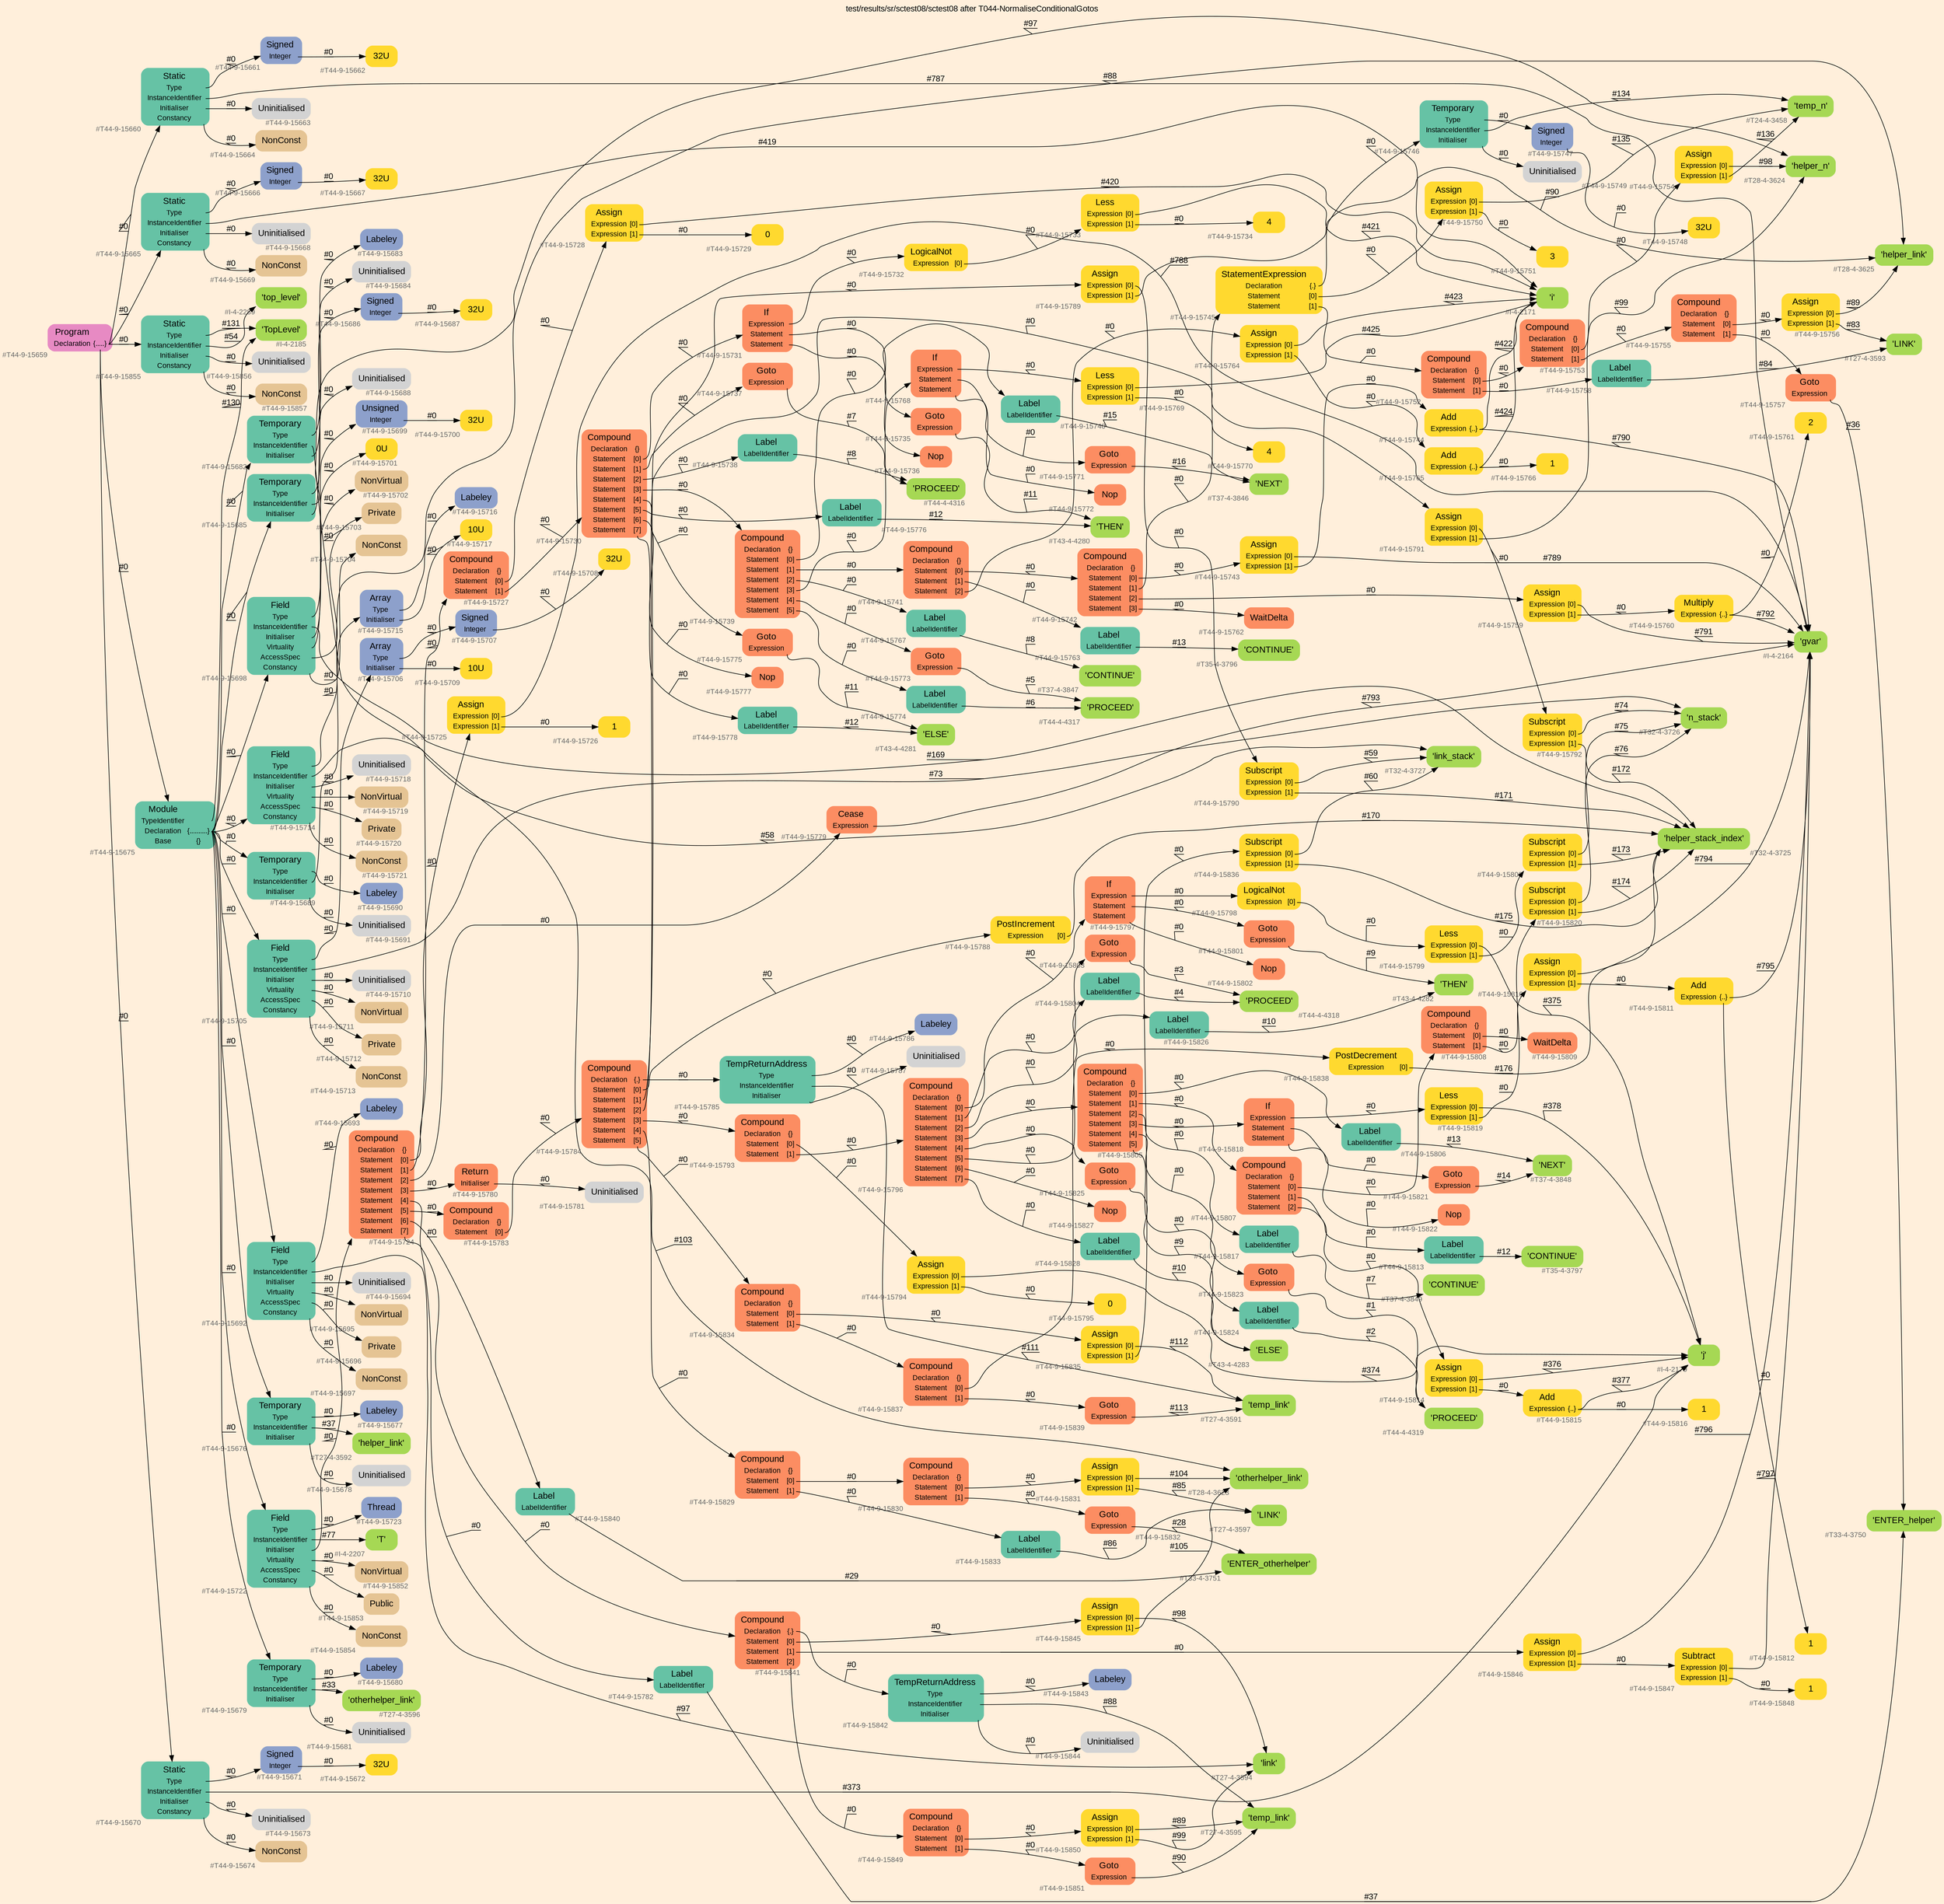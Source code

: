 digraph "test/results/sr/sctest08/sctest08 after T044-NormaliseConditionalGotos" {
label = "test/results/sr/sctest08/sctest08 after T044-NormaliseConditionalGotos"
labelloc = t
graph [
    rankdir = "LR"
    ranksep = 0.3
    bgcolor = antiquewhite1
    color = black
    fontcolor = black
    fontname = "Arial"
];
node [
    fontname = "Arial"
];
edge [
    fontname = "Arial"
];

// -------------------- node figure --------------------
// -------- block #T44-9-15659 ----------
"#T44-9-15659" [
    fillcolor = "/set28/4"
    xlabel = "#T44-9-15659"
    fontsize = "12"
    fontcolor = grey40
    shape = "plaintext"
    label = <<TABLE BORDER="0" CELLBORDER="0" CELLSPACING="0">
     <TR><TD><FONT COLOR="black" POINT-SIZE="15">Program</FONT></TD></TR>
     <TR><TD><FONT COLOR="black" POINT-SIZE="12">Declaration</FONT></TD><TD PORT="port0"><FONT COLOR="black" POINT-SIZE="12">{.....}</FONT></TD></TR>
    </TABLE>>
    style = "rounded,filled"
];

// -------- block #T44-9-15660 ----------
"#T44-9-15660" [
    fillcolor = "/set28/1"
    xlabel = "#T44-9-15660"
    fontsize = "12"
    fontcolor = grey40
    shape = "plaintext"
    label = <<TABLE BORDER="0" CELLBORDER="0" CELLSPACING="0">
     <TR><TD><FONT COLOR="black" POINT-SIZE="15">Static</FONT></TD></TR>
     <TR><TD><FONT COLOR="black" POINT-SIZE="12">Type</FONT></TD><TD PORT="port0"></TD></TR>
     <TR><TD><FONT COLOR="black" POINT-SIZE="12">InstanceIdentifier</FONT></TD><TD PORT="port1"></TD></TR>
     <TR><TD><FONT COLOR="black" POINT-SIZE="12">Initialiser</FONT></TD><TD PORT="port2"></TD></TR>
     <TR><TD><FONT COLOR="black" POINT-SIZE="12">Constancy</FONT></TD><TD PORT="port3"></TD></TR>
    </TABLE>>
    style = "rounded,filled"
];

// -------- block #T44-9-15661 ----------
"#T44-9-15661" [
    fillcolor = "/set28/3"
    xlabel = "#T44-9-15661"
    fontsize = "12"
    fontcolor = grey40
    shape = "plaintext"
    label = <<TABLE BORDER="0" CELLBORDER="0" CELLSPACING="0">
     <TR><TD><FONT COLOR="black" POINT-SIZE="15">Signed</FONT></TD></TR>
     <TR><TD><FONT COLOR="black" POINT-SIZE="12">Integer</FONT></TD><TD PORT="port0"></TD></TR>
    </TABLE>>
    style = "rounded,filled"
];

// -------- block #T44-9-15662 ----------
"#T44-9-15662" [
    fillcolor = "/set28/6"
    xlabel = "#T44-9-15662"
    fontsize = "12"
    fontcolor = grey40
    shape = "plaintext"
    label = <<TABLE BORDER="0" CELLBORDER="0" CELLSPACING="0">
     <TR><TD><FONT COLOR="black" POINT-SIZE="15">32U</FONT></TD></TR>
    </TABLE>>
    style = "rounded,filled"
];

// -------- block #I-4-2164 ----------
"#I-4-2164" [
    fillcolor = "/set28/5"
    xlabel = "#I-4-2164"
    fontsize = "12"
    fontcolor = grey40
    shape = "plaintext"
    label = <<TABLE BORDER="0" CELLBORDER="0" CELLSPACING="0">
     <TR><TD><FONT COLOR="black" POINT-SIZE="15">'gvar'</FONT></TD></TR>
    </TABLE>>
    style = "rounded,filled"
];

// -------- block #T44-9-15663 ----------
"#T44-9-15663" [
    xlabel = "#T44-9-15663"
    fontsize = "12"
    fontcolor = grey40
    shape = "plaintext"
    label = <<TABLE BORDER="0" CELLBORDER="0" CELLSPACING="0">
     <TR><TD><FONT COLOR="black" POINT-SIZE="15">Uninitialised</FONT></TD></TR>
    </TABLE>>
    style = "rounded,filled"
];

// -------- block #T44-9-15664 ----------
"#T44-9-15664" [
    fillcolor = "/set28/7"
    xlabel = "#T44-9-15664"
    fontsize = "12"
    fontcolor = grey40
    shape = "plaintext"
    label = <<TABLE BORDER="0" CELLBORDER="0" CELLSPACING="0">
     <TR><TD><FONT COLOR="black" POINT-SIZE="15">NonConst</FONT></TD></TR>
    </TABLE>>
    style = "rounded,filled"
];

// -------- block #T44-9-15665 ----------
"#T44-9-15665" [
    fillcolor = "/set28/1"
    xlabel = "#T44-9-15665"
    fontsize = "12"
    fontcolor = grey40
    shape = "plaintext"
    label = <<TABLE BORDER="0" CELLBORDER="0" CELLSPACING="0">
     <TR><TD><FONT COLOR="black" POINT-SIZE="15">Static</FONT></TD></TR>
     <TR><TD><FONT COLOR="black" POINT-SIZE="12">Type</FONT></TD><TD PORT="port0"></TD></TR>
     <TR><TD><FONT COLOR="black" POINT-SIZE="12">InstanceIdentifier</FONT></TD><TD PORT="port1"></TD></TR>
     <TR><TD><FONT COLOR="black" POINT-SIZE="12">Initialiser</FONT></TD><TD PORT="port2"></TD></TR>
     <TR><TD><FONT COLOR="black" POINT-SIZE="12">Constancy</FONT></TD><TD PORT="port3"></TD></TR>
    </TABLE>>
    style = "rounded,filled"
];

// -------- block #T44-9-15666 ----------
"#T44-9-15666" [
    fillcolor = "/set28/3"
    xlabel = "#T44-9-15666"
    fontsize = "12"
    fontcolor = grey40
    shape = "plaintext"
    label = <<TABLE BORDER="0" CELLBORDER="0" CELLSPACING="0">
     <TR><TD><FONT COLOR="black" POINT-SIZE="15">Signed</FONT></TD></TR>
     <TR><TD><FONT COLOR="black" POINT-SIZE="12">Integer</FONT></TD><TD PORT="port0"></TD></TR>
    </TABLE>>
    style = "rounded,filled"
];

// -------- block #T44-9-15667 ----------
"#T44-9-15667" [
    fillcolor = "/set28/6"
    xlabel = "#T44-9-15667"
    fontsize = "12"
    fontcolor = grey40
    shape = "plaintext"
    label = <<TABLE BORDER="0" CELLBORDER="0" CELLSPACING="0">
     <TR><TD><FONT COLOR="black" POINT-SIZE="15">32U</FONT></TD></TR>
    </TABLE>>
    style = "rounded,filled"
];

// -------- block #I-4-2171 ----------
"#I-4-2171" [
    fillcolor = "/set28/5"
    xlabel = "#I-4-2171"
    fontsize = "12"
    fontcolor = grey40
    shape = "plaintext"
    label = <<TABLE BORDER="0" CELLBORDER="0" CELLSPACING="0">
     <TR><TD><FONT COLOR="black" POINT-SIZE="15">'i'</FONT></TD></TR>
    </TABLE>>
    style = "rounded,filled"
];

// -------- block #T44-9-15668 ----------
"#T44-9-15668" [
    xlabel = "#T44-9-15668"
    fontsize = "12"
    fontcolor = grey40
    shape = "plaintext"
    label = <<TABLE BORDER="0" CELLBORDER="0" CELLSPACING="0">
     <TR><TD><FONT COLOR="black" POINT-SIZE="15">Uninitialised</FONT></TD></TR>
    </TABLE>>
    style = "rounded,filled"
];

// -------- block #T44-9-15669 ----------
"#T44-9-15669" [
    fillcolor = "/set28/7"
    xlabel = "#T44-9-15669"
    fontsize = "12"
    fontcolor = grey40
    shape = "plaintext"
    label = <<TABLE BORDER="0" CELLBORDER="0" CELLSPACING="0">
     <TR><TD><FONT COLOR="black" POINT-SIZE="15">NonConst</FONT></TD></TR>
    </TABLE>>
    style = "rounded,filled"
];

// -------- block #T44-9-15670 ----------
"#T44-9-15670" [
    fillcolor = "/set28/1"
    xlabel = "#T44-9-15670"
    fontsize = "12"
    fontcolor = grey40
    shape = "plaintext"
    label = <<TABLE BORDER="0" CELLBORDER="0" CELLSPACING="0">
     <TR><TD><FONT COLOR="black" POINT-SIZE="15">Static</FONT></TD></TR>
     <TR><TD><FONT COLOR="black" POINT-SIZE="12">Type</FONT></TD><TD PORT="port0"></TD></TR>
     <TR><TD><FONT COLOR="black" POINT-SIZE="12">InstanceIdentifier</FONT></TD><TD PORT="port1"></TD></TR>
     <TR><TD><FONT COLOR="black" POINT-SIZE="12">Initialiser</FONT></TD><TD PORT="port2"></TD></TR>
     <TR><TD><FONT COLOR="black" POINT-SIZE="12">Constancy</FONT></TD><TD PORT="port3"></TD></TR>
    </TABLE>>
    style = "rounded,filled"
];

// -------- block #T44-9-15671 ----------
"#T44-9-15671" [
    fillcolor = "/set28/3"
    xlabel = "#T44-9-15671"
    fontsize = "12"
    fontcolor = grey40
    shape = "plaintext"
    label = <<TABLE BORDER="0" CELLBORDER="0" CELLSPACING="0">
     <TR><TD><FONT COLOR="black" POINT-SIZE="15">Signed</FONT></TD></TR>
     <TR><TD><FONT COLOR="black" POINT-SIZE="12">Integer</FONT></TD><TD PORT="port0"></TD></TR>
    </TABLE>>
    style = "rounded,filled"
];

// -------- block #T44-9-15672 ----------
"#T44-9-15672" [
    fillcolor = "/set28/6"
    xlabel = "#T44-9-15672"
    fontsize = "12"
    fontcolor = grey40
    shape = "plaintext"
    label = <<TABLE BORDER="0" CELLBORDER="0" CELLSPACING="0">
     <TR><TD><FONT COLOR="black" POINT-SIZE="15">32U</FONT></TD></TR>
    </TABLE>>
    style = "rounded,filled"
];

// -------- block #I-4-2179 ----------
"#I-4-2179" [
    fillcolor = "/set28/5"
    xlabel = "#I-4-2179"
    fontsize = "12"
    fontcolor = grey40
    shape = "plaintext"
    label = <<TABLE BORDER="0" CELLBORDER="0" CELLSPACING="0">
     <TR><TD><FONT COLOR="black" POINT-SIZE="15">'j'</FONT></TD></TR>
    </TABLE>>
    style = "rounded,filled"
];

// -------- block #T44-9-15673 ----------
"#T44-9-15673" [
    xlabel = "#T44-9-15673"
    fontsize = "12"
    fontcolor = grey40
    shape = "plaintext"
    label = <<TABLE BORDER="0" CELLBORDER="0" CELLSPACING="0">
     <TR><TD><FONT COLOR="black" POINT-SIZE="15">Uninitialised</FONT></TD></TR>
    </TABLE>>
    style = "rounded,filled"
];

// -------- block #T44-9-15674 ----------
"#T44-9-15674" [
    fillcolor = "/set28/7"
    xlabel = "#T44-9-15674"
    fontsize = "12"
    fontcolor = grey40
    shape = "plaintext"
    label = <<TABLE BORDER="0" CELLBORDER="0" CELLSPACING="0">
     <TR><TD><FONT COLOR="black" POINT-SIZE="15">NonConst</FONT></TD></TR>
    </TABLE>>
    style = "rounded,filled"
];

// -------- block #T44-9-15675 ----------
"#T44-9-15675" [
    fillcolor = "/set28/1"
    xlabel = "#T44-9-15675"
    fontsize = "12"
    fontcolor = grey40
    shape = "plaintext"
    label = <<TABLE BORDER="0" CELLBORDER="0" CELLSPACING="0">
     <TR><TD><FONT COLOR="black" POINT-SIZE="15">Module</FONT></TD></TR>
     <TR><TD><FONT COLOR="black" POINT-SIZE="12">TypeIdentifier</FONT></TD><TD PORT="port0"></TD></TR>
     <TR><TD><FONT COLOR="black" POINT-SIZE="12">Declaration</FONT></TD><TD PORT="port1"><FONT COLOR="black" POINT-SIZE="12">{..........}</FONT></TD></TR>
     <TR><TD><FONT COLOR="black" POINT-SIZE="12">Base</FONT></TD><TD PORT="port2"><FONT COLOR="black" POINT-SIZE="12">{}</FONT></TD></TR>
    </TABLE>>
    style = "rounded,filled"
];

// -------- block #I-4-2185 ----------
"#I-4-2185" [
    fillcolor = "/set28/5"
    xlabel = "#I-4-2185"
    fontsize = "12"
    fontcolor = grey40
    shape = "plaintext"
    label = <<TABLE BORDER="0" CELLBORDER="0" CELLSPACING="0">
     <TR><TD><FONT COLOR="black" POINT-SIZE="15">'TopLevel'</FONT></TD></TR>
    </TABLE>>
    style = "rounded,filled"
];

// -------- block #T44-9-15676 ----------
"#T44-9-15676" [
    fillcolor = "/set28/1"
    xlabel = "#T44-9-15676"
    fontsize = "12"
    fontcolor = grey40
    shape = "plaintext"
    label = <<TABLE BORDER="0" CELLBORDER="0" CELLSPACING="0">
     <TR><TD><FONT COLOR="black" POINT-SIZE="15">Temporary</FONT></TD></TR>
     <TR><TD><FONT COLOR="black" POINT-SIZE="12">Type</FONT></TD><TD PORT="port0"></TD></TR>
     <TR><TD><FONT COLOR="black" POINT-SIZE="12">InstanceIdentifier</FONT></TD><TD PORT="port1"></TD></TR>
     <TR><TD><FONT COLOR="black" POINT-SIZE="12">Initialiser</FONT></TD><TD PORT="port2"></TD></TR>
    </TABLE>>
    style = "rounded,filled"
];

// -------- block #T44-9-15677 ----------
"#T44-9-15677" [
    fillcolor = "/set28/3"
    xlabel = "#T44-9-15677"
    fontsize = "12"
    fontcolor = grey40
    shape = "plaintext"
    label = <<TABLE BORDER="0" CELLBORDER="0" CELLSPACING="0">
     <TR><TD><FONT COLOR="black" POINT-SIZE="15">Labeley</FONT></TD></TR>
    </TABLE>>
    style = "rounded,filled"
];

// -------- block #T27-4-3592 ----------
"#T27-4-3592" [
    fillcolor = "/set28/5"
    xlabel = "#T27-4-3592"
    fontsize = "12"
    fontcolor = grey40
    shape = "plaintext"
    label = <<TABLE BORDER="0" CELLBORDER="0" CELLSPACING="0">
     <TR><TD><FONT COLOR="black" POINT-SIZE="15">'helper_link'</FONT></TD></TR>
    </TABLE>>
    style = "rounded,filled"
];

// -------- block #T44-9-15678 ----------
"#T44-9-15678" [
    xlabel = "#T44-9-15678"
    fontsize = "12"
    fontcolor = grey40
    shape = "plaintext"
    label = <<TABLE BORDER="0" CELLBORDER="0" CELLSPACING="0">
     <TR><TD><FONT COLOR="black" POINT-SIZE="15">Uninitialised</FONT></TD></TR>
    </TABLE>>
    style = "rounded,filled"
];

// -------- block #T44-9-15679 ----------
"#T44-9-15679" [
    fillcolor = "/set28/1"
    xlabel = "#T44-9-15679"
    fontsize = "12"
    fontcolor = grey40
    shape = "plaintext"
    label = <<TABLE BORDER="0" CELLBORDER="0" CELLSPACING="0">
     <TR><TD><FONT COLOR="black" POINT-SIZE="15">Temporary</FONT></TD></TR>
     <TR><TD><FONT COLOR="black" POINT-SIZE="12">Type</FONT></TD><TD PORT="port0"></TD></TR>
     <TR><TD><FONT COLOR="black" POINT-SIZE="12">InstanceIdentifier</FONT></TD><TD PORT="port1"></TD></TR>
     <TR><TD><FONT COLOR="black" POINT-SIZE="12">Initialiser</FONT></TD><TD PORT="port2"></TD></TR>
    </TABLE>>
    style = "rounded,filled"
];

// -------- block #T44-9-15680 ----------
"#T44-9-15680" [
    fillcolor = "/set28/3"
    xlabel = "#T44-9-15680"
    fontsize = "12"
    fontcolor = grey40
    shape = "plaintext"
    label = <<TABLE BORDER="0" CELLBORDER="0" CELLSPACING="0">
     <TR><TD><FONT COLOR="black" POINT-SIZE="15">Labeley</FONT></TD></TR>
    </TABLE>>
    style = "rounded,filled"
];

// -------- block #T27-4-3596 ----------
"#T27-4-3596" [
    fillcolor = "/set28/5"
    xlabel = "#T27-4-3596"
    fontsize = "12"
    fontcolor = grey40
    shape = "plaintext"
    label = <<TABLE BORDER="0" CELLBORDER="0" CELLSPACING="0">
     <TR><TD><FONT COLOR="black" POINT-SIZE="15">'otherhelper_link'</FONT></TD></TR>
    </TABLE>>
    style = "rounded,filled"
];

// -------- block #T44-9-15681 ----------
"#T44-9-15681" [
    xlabel = "#T44-9-15681"
    fontsize = "12"
    fontcolor = grey40
    shape = "plaintext"
    label = <<TABLE BORDER="0" CELLBORDER="0" CELLSPACING="0">
     <TR><TD><FONT COLOR="black" POINT-SIZE="15">Uninitialised</FONT></TD></TR>
    </TABLE>>
    style = "rounded,filled"
];

// -------- block #T44-9-15682 ----------
"#T44-9-15682" [
    fillcolor = "/set28/1"
    xlabel = "#T44-9-15682"
    fontsize = "12"
    fontcolor = grey40
    shape = "plaintext"
    label = <<TABLE BORDER="0" CELLBORDER="0" CELLSPACING="0">
     <TR><TD><FONT COLOR="black" POINT-SIZE="15">Temporary</FONT></TD></TR>
     <TR><TD><FONT COLOR="black" POINT-SIZE="12">Type</FONT></TD><TD PORT="port0"></TD></TR>
     <TR><TD><FONT COLOR="black" POINT-SIZE="12">InstanceIdentifier</FONT></TD><TD PORT="port1"></TD></TR>
     <TR><TD><FONT COLOR="black" POINT-SIZE="12">Initialiser</FONT></TD><TD PORT="port2"></TD></TR>
    </TABLE>>
    style = "rounded,filled"
];

// -------- block #T44-9-15683 ----------
"#T44-9-15683" [
    fillcolor = "/set28/3"
    xlabel = "#T44-9-15683"
    fontsize = "12"
    fontcolor = grey40
    shape = "plaintext"
    label = <<TABLE BORDER="0" CELLBORDER="0" CELLSPACING="0">
     <TR><TD><FONT COLOR="black" POINT-SIZE="15">Labeley</FONT></TD></TR>
    </TABLE>>
    style = "rounded,filled"
];

// -------- block #T28-4-3623 ----------
"#T28-4-3623" [
    fillcolor = "/set28/5"
    xlabel = "#T28-4-3623"
    fontsize = "12"
    fontcolor = grey40
    shape = "plaintext"
    label = <<TABLE BORDER="0" CELLBORDER="0" CELLSPACING="0">
     <TR><TD><FONT COLOR="black" POINT-SIZE="15">'otherhelper_link'</FONT></TD></TR>
    </TABLE>>
    style = "rounded,filled"
];

// -------- block #T44-9-15684 ----------
"#T44-9-15684" [
    xlabel = "#T44-9-15684"
    fontsize = "12"
    fontcolor = grey40
    shape = "plaintext"
    label = <<TABLE BORDER="0" CELLBORDER="0" CELLSPACING="0">
     <TR><TD><FONT COLOR="black" POINT-SIZE="15">Uninitialised</FONT></TD></TR>
    </TABLE>>
    style = "rounded,filled"
];

// -------- block #T44-9-15685 ----------
"#T44-9-15685" [
    fillcolor = "/set28/1"
    xlabel = "#T44-9-15685"
    fontsize = "12"
    fontcolor = grey40
    shape = "plaintext"
    label = <<TABLE BORDER="0" CELLBORDER="0" CELLSPACING="0">
     <TR><TD><FONT COLOR="black" POINT-SIZE="15">Temporary</FONT></TD></TR>
     <TR><TD><FONT COLOR="black" POINT-SIZE="12">Type</FONT></TD><TD PORT="port0"></TD></TR>
     <TR><TD><FONT COLOR="black" POINT-SIZE="12">InstanceIdentifier</FONT></TD><TD PORT="port1"></TD></TR>
     <TR><TD><FONT COLOR="black" POINT-SIZE="12">Initialiser</FONT></TD><TD PORT="port2"></TD></TR>
    </TABLE>>
    style = "rounded,filled"
];

// -------- block #T44-9-15686 ----------
"#T44-9-15686" [
    fillcolor = "/set28/3"
    xlabel = "#T44-9-15686"
    fontsize = "12"
    fontcolor = grey40
    shape = "plaintext"
    label = <<TABLE BORDER="0" CELLBORDER="0" CELLSPACING="0">
     <TR><TD><FONT COLOR="black" POINT-SIZE="15">Signed</FONT></TD></TR>
     <TR><TD><FONT COLOR="black" POINT-SIZE="12">Integer</FONT></TD><TD PORT="port0"></TD></TR>
    </TABLE>>
    style = "rounded,filled"
];

// -------- block #T44-9-15687 ----------
"#T44-9-15687" [
    fillcolor = "/set28/6"
    xlabel = "#T44-9-15687"
    fontsize = "12"
    fontcolor = grey40
    shape = "plaintext"
    label = <<TABLE BORDER="0" CELLBORDER="0" CELLSPACING="0">
     <TR><TD><FONT COLOR="black" POINT-SIZE="15">32U</FONT></TD></TR>
    </TABLE>>
    style = "rounded,filled"
];

// -------- block #T28-4-3624 ----------
"#T28-4-3624" [
    fillcolor = "/set28/5"
    xlabel = "#T28-4-3624"
    fontsize = "12"
    fontcolor = grey40
    shape = "plaintext"
    label = <<TABLE BORDER="0" CELLBORDER="0" CELLSPACING="0">
     <TR><TD><FONT COLOR="black" POINT-SIZE="15">'helper_n'</FONT></TD></TR>
    </TABLE>>
    style = "rounded,filled"
];

// -------- block #T44-9-15688 ----------
"#T44-9-15688" [
    xlabel = "#T44-9-15688"
    fontsize = "12"
    fontcolor = grey40
    shape = "plaintext"
    label = <<TABLE BORDER="0" CELLBORDER="0" CELLSPACING="0">
     <TR><TD><FONT COLOR="black" POINT-SIZE="15">Uninitialised</FONT></TD></TR>
    </TABLE>>
    style = "rounded,filled"
];

// -------- block #T44-9-15689 ----------
"#T44-9-15689" [
    fillcolor = "/set28/1"
    xlabel = "#T44-9-15689"
    fontsize = "12"
    fontcolor = grey40
    shape = "plaintext"
    label = <<TABLE BORDER="0" CELLBORDER="0" CELLSPACING="0">
     <TR><TD><FONT COLOR="black" POINT-SIZE="15">Temporary</FONT></TD></TR>
     <TR><TD><FONT COLOR="black" POINT-SIZE="12">Type</FONT></TD><TD PORT="port0"></TD></TR>
     <TR><TD><FONT COLOR="black" POINT-SIZE="12">InstanceIdentifier</FONT></TD><TD PORT="port1"></TD></TR>
     <TR><TD><FONT COLOR="black" POINT-SIZE="12">Initialiser</FONT></TD><TD PORT="port2"></TD></TR>
    </TABLE>>
    style = "rounded,filled"
];

// -------- block #T44-9-15690 ----------
"#T44-9-15690" [
    fillcolor = "/set28/3"
    xlabel = "#T44-9-15690"
    fontsize = "12"
    fontcolor = grey40
    shape = "plaintext"
    label = <<TABLE BORDER="0" CELLBORDER="0" CELLSPACING="0">
     <TR><TD><FONT COLOR="black" POINT-SIZE="15">Labeley</FONT></TD></TR>
    </TABLE>>
    style = "rounded,filled"
];

// -------- block #T28-4-3625 ----------
"#T28-4-3625" [
    fillcolor = "/set28/5"
    xlabel = "#T28-4-3625"
    fontsize = "12"
    fontcolor = grey40
    shape = "plaintext"
    label = <<TABLE BORDER="0" CELLBORDER="0" CELLSPACING="0">
     <TR><TD><FONT COLOR="black" POINT-SIZE="15">'helper_link'</FONT></TD></TR>
    </TABLE>>
    style = "rounded,filled"
];

// -------- block #T44-9-15691 ----------
"#T44-9-15691" [
    xlabel = "#T44-9-15691"
    fontsize = "12"
    fontcolor = grey40
    shape = "plaintext"
    label = <<TABLE BORDER="0" CELLBORDER="0" CELLSPACING="0">
     <TR><TD><FONT COLOR="black" POINT-SIZE="15">Uninitialised</FONT></TD></TR>
    </TABLE>>
    style = "rounded,filled"
];

// -------- block #T44-9-15692 ----------
"#T44-9-15692" [
    fillcolor = "/set28/1"
    xlabel = "#T44-9-15692"
    fontsize = "12"
    fontcolor = grey40
    shape = "plaintext"
    label = <<TABLE BORDER="0" CELLBORDER="0" CELLSPACING="0">
     <TR><TD><FONT COLOR="black" POINT-SIZE="15">Field</FONT></TD></TR>
     <TR><TD><FONT COLOR="black" POINT-SIZE="12">Type</FONT></TD><TD PORT="port0"></TD></TR>
     <TR><TD><FONT COLOR="black" POINT-SIZE="12">InstanceIdentifier</FONT></TD><TD PORT="port1"></TD></TR>
     <TR><TD><FONT COLOR="black" POINT-SIZE="12">Initialiser</FONT></TD><TD PORT="port2"></TD></TR>
     <TR><TD><FONT COLOR="black" POINT-SIZE="12">Virtuality</FONT></TD><TD PORT="port3"></TD></TR>
     <TR><TD><FONT COLOR="black" POINT-SIZE="12">AccessSpec</FONT></TD><TD PORT="port4"></TD></TR>
     <TR><TD><FONT COLOR="black" POINT-SIZE="12">Constancy</FONT></TD><TD PORT="port5"></TD></TR>
    </TABLE>>
    style = "rounded,filled"
];

// -------- block #T44-9-15693 ----------
"#T44-9-15693" [
    fillcolor = "/set28/3"
    xlabel = "#T44-9-15693"
    fontsize = "12"
    fontcolor = grey40
    shape = "plaintext"
    label = <<TABLE BORDER="0" CELLBORDER="0" CELLSPACING="0">
     <TR><TD><FONT COLOR="black" POINT-SIZE="15">Labeley</FONT></TD></TR>
    </TABLE>>
    style = "rounded,filled"
];

// -------- block #T27-4-3594 ----------
"#T27-4-3594" [
    fillcolor = "/set28/5"
    xlabel = "#T27-4-3594"
    fontsize = "12"
    fontcolor = grey40
    shape = "plaintext"
    label = <<TABLE BORDER="0" CELLBORDER="0" CELLSPACING="0">
     <TR><TD><FONT COLOR="black" POINT-SIZE="15">'link'</FONT></TD></TR>
    </TABLE>>
    style = "rounded,filled"
];

// -------- block #T44-9-15694 ----------
"#T44-9-15694" [
    xlabel = "#T44-9-15694"
    fontsize = "12"
    fontcolor = grey40
    shape = "plaintext"
    label = <<TABLE BORDER="0" CELLBORDER="0" CELLSPACING="0">
     <TR><TD><FONT COLOR="black" POINT-SIZE="15">Uninitialised</FONT></TD></TR>
    </TABLE>>
    style = "rounded,filled"
];

// -------- block #T44-9-15695 ----------
"#T44-9-15695" [
    fillcolor = "/set28/7"
    xlabel = "#T44-9-15695"
    fontsize = "12"
    fontcolor = grey40
    shape = "plaintext"
    label = <<TABLE BORDER="0" CELLBORDER="0" CELLSPACING="0">
     <TR><TD><FONT COLOR="black" POINT-SIZE="15">NonVirtual</FONT></TD></TR>
    </TABLE>>
    style = "rounded,filled"
];

// -------- block #T44-9-15696 ----------
"#T44-9-15696" [
    fillcolor = "/set28/7"
    xlabel = "#T44-9-15696"
    fontsize = "12"
    fontcolor = grey40
    shape = "plaintext"
    label = <<TABLE BORDER="0" CELLBORDER="0" CELLSPACING="0">
     <TR><TD><FONT COLOR="black" POINT-SIZE="15">Private</FONT></TD></TR>
    </TABLE>>
    style = "rounded,filled"
];

// -------- block #T44-9-15697 ----------
"#T44-9-15697" [
    fillcolor = "/set28/7"
    xlabel = "#T44-9-15697"
    fontsize = "12"
    fontcolor = grey40
    shape = "plaintext"
    label = <<TABLE BORDER="0" CELLBORDER="0" CELLSPACING="0">
     <TR><TD><FONT COLOR="black" POINT-SIZE="15">NonConst</FONT></TD></TR>
    </TABLE>>
    style = "rounded,filled"
];

// -------- block #T44-9-15698 ----------
"#T44-9-15698" [
    fillcolor = "/set28/1"
    xlabel = "#T44-9-15698"
    fontsize = "12"
    fontcolor = grey40
    shape = "plaintext"
    label = <<TABLE BORDER="0" CELLBORDER="0" CELLSPACING="0">
     <TR><TD><FONT COLOR="black" POINT-SIZE="15">Field</FONT></TD></TR>
     <TR><TD><FONT COLOR="black" POINT-SIZE="12">Type</FONT></TD><TD PORT="port0"></TD></TR>
     <TR><TD><FONT COLOR="black" POINT-SIZE="12">InstanceIdentifier</FONT></TD><TD PORT="port1"></TD></TR>
     <TR><TD><FONT COLOR="black" POINT-SIZE="12">Initialiser</FONT></TD><TD PORT="port2"></TD></TR>
     <TR><TD><FONT COLOR="black" POINT-SIZE="12">Virtuality</FONT></TD><TD PORT="port3"></TD></TR>
     <TR><TD><FONT COLOR="black" POINT-SIZE="12">AccessSpec</FONT></TD><TD PORT="port4"></TD></TR>
     <TR><TD><FONT COLOR="black" POINT-SIZE="12">Constancy</FONT></TD><TD PORT="port5"></TD></TR>
    </TABLE>>
    style = "rounded,filled"
];

// -------- block #T44-9-15699 ----------
"#T44-9-15699" [
    fillcolor = "/set28/3"
    xlabel = "#T44-9-15699"
    fontsize = "12"
    fontcolor = grey40
    shape = "plaintext"
    label = <<TABLE BORDER="0" CELLBORDER="0" CELLSPACING="0">
     <TR><TD><FONT COLOR="black" POINT-SIZE="15">Unsigned</FONT></TD></TR>
     <TR><TD><FONT COLOR="black" POINT-SIZE="12">Integer</FONT></TD><TD PORT="port0"></TD></TR>
    </TABLE>>
    style = "rounded,filled"
];

// -------- block #T44-9-15700 ----------
"#T44-9-15700" [
    fillcolor = "/set28/6"
    xlabel = "#T44-9-15700"
    fontsize = "12"
    fontcolor = grey40
    shape = "plaintext"
    label = <<TABLE BORDER="0" CELLBORDER="0" CELLSPACING="0">
     <TR><TD><FONT COLOR="black" POINT-SIZE="15">32U</FONT></TD></TR>
    </TABLE>>
    style = "rounded,filled"
];

// -------- block #T32-4-3725 ----------
"#T32-4-3725" [
    fillcolor = "/set28/5"
    xlabel = "#T32-4-3725"
    fontsize = "12"
    fontcolor = grey40
    shape = "plaintext"
    label = <<TABLE BORDER="0" CELLBORDER="0" CELLSPACING="0">
     <TR><TD><FONT COLOR="black" POINT-SIZE="15">'helper_stack_index'</FONT></TD></TR>
    </TABLE>>
    style = "rounded,filled"
];

// -------- block #T44-9-15701 ----------
"#T44-9-15701" [
    fillcolor = "/set28/6"
    xlabel = "#T44-9-15701"
    fontsize = "12"
    fontcolor = grey40
    shape = "plaintext"
    label = <<TABLE BORDER="0" CELLBORDER="0" CELLSPACING="0">
     <TR><TD><FONT COLOR="black" POINT-SIZE="15">0U</FONT></TD></TR>
    </TABLE>>
    style = "rounded,filled"
];

// -------- block #T44-9-15702 ----------
"#T44-9-15702" [
    fillcolor = "/set28/7"
    xlabel = "#T44-9-15702"
    fontsize = "12"
    fontcolor = grey40
    shape = "plaintext"
    label = <<TABLE BORDER="0" CELLBORDER="0" CELLSPACING="0">
     <TR><TD><FONT COLOR="black" POINT-SIZE="15">NonVirtual</FONT></TD></TR>
    </TABLE>>
    style = "rounded,filled"
];

// -------- block #T44-9-15703 ----------
"#T44-9-15703" [
    fillcolor = "/set28/7"
    xlabel = "#T44-9-15703"
    fontsize = "12"
    fontcolor = grey40
    shape = "plaintext"
    label = <<TABLE BORDER="0" CELLBORDER="0" CELLSPACING="0">
     <TR><TD><FONT COLOR="black" POINT-SIZE="15">Private</FONT></TD></TR>
    </TABLE>>
    style = "rounded,filled"
];

// -------- block #T44-9-15704 ----------
"#T44-9-15704" [
    fillcolor = "/set28/7"
    xlabel = "#T44-9-15704"
    fontsize = "12"
    fontcolor = grey40
    shape = "plaintext"
    label = <<TABLE BORDER="0" CELLBORDER="0" CELLSPACING="0">
     <TR><TD><FONT COLOR="black" POINT-SIZE="15">NonConst</FONT></TD></TR>
    </TABLE>>
    style = "rounded,filled"
];

// -------- block #T44-9-15705 ----------
"#T44-9-15705" [
    fillcolor = "/set28/1"
    xlabel = "#T44-9-15705"
    fontsize = "12"
    fontcolor = grey40
    shape = "plaintext"
    label = <<TABLE BORDER="0" CELLBORDER="0" CELLSPACING="0">
     <TR><TD><FONT COLOR="black" POINT-SIZE="15">Field</FONT></TD></TR>
     <TR><TD><FONT COLOR="black" POINT-SIZE="12">Type</FONT></TD><TD PORT="port0"></TD></TR>
     <TR><TD><FONT COLOR="black" POINT-SIZE="12">InstanceIdentifier</FONT></TD><TD PORT="port1"></TD></TR>
     <TR><TD><FONT COLOR="black" POINT-SIZE="12">Initialiser</FONT></TD><TD PORT="port2"></TD></TR>
     <TR><TD><FONT COLOR="black" POINT-SIZE="12">Virtuality</FONT></TD><TD PORT="port3"></TD></TR>
     <TR><TD><FONT COLOR="black" POINT-SIZE="12">AccessSpec</FONT></TD><TD PORT="port4"></TD></TR>
     <TR><TD><FONT COLOR="black" POINT-SIZE="12">Constancy</FONT></TD><TD PORT="port5"></TD></TR>
    </TABLE>>
    style = "rounded,filled"
];

// -------- block #T44-9-15706 ----------
"#T44-9-15706" [
    fillcolor = "/set28/3"
    xlabel = "#T44-9-15706"
    fontsize = "12"
    fontcolor = grey40
    shape = "plaintext"
    label = <<TABLE BORDER="0" CELLBORDER="0" CELLSPACING="0">
     <TR><TD><FONT COLOR="black" POINT-SIZE="15">Array</FONT></TD></TR>
     <TR><TD><FONT COLOR="black" POINT-SIZE="12">Type</FONT></TD><TD PORT="port0"></TD></TR>
     <TR><TD><FONT COLOR="black" POINT-SIZE="12">Initialiser</FONT></TD><TD PORT="port1"></TD></TR>
    </TABLE>>
    style = "rounded,filled"
];

// -------- block #T44-9-15707 ----------
"#T44-9-15707" [
    fillcolor = "/set28/3"
    xlabel = "#T44-9-15707"
    fontsize = "12"
    fontcolor = grey40
    shape = "plaintext"
    label = <<TABLE BORDER="0" CELLBORDER="0" CELLSPACING="0">
     <TR><TD><FONT COLOR="black" POINT-SIZE="15">Signed</FONT></TD></TR>
     <TR><TD><FONT COLOR="black" POINT-SIZE="12">Integer</FONT></TD><TD PORT="port0"></TD></TR>
    </TABLE>>
    style = "rounded,filled"
];

// -------- block #T44-9-15708 ----------
"#T44-9-15708" [
    fillcolor = "/set28/6"
    xlabel = "#T44-9-15708"
    fontsize = "12"
    fontcolor = grey40
    shape = "plaintext"
    label = <<TABLE BORDER="0" CELLBORDER="0" CELLSPACING="0">
     <TR><TD><FONT COLOR="black" POINT-SIZE="15">32U</FONT></TD></TR>
    </TABLE>>
    style = "rounded,filled"
];

// -------- block #T44-9-15709 ----------
"#T44-9-15709" [
    fillcolor = "/set28/6"
    xlabel = "#T44-9-15709"
    fontsize = "12"
    fontcolor = grey40
    shape = "plaintext"
    label = <<TABLE BORDER="0" CELLBORDER="0" CELLSPACING="0">
     <TR><TD><FONT COLOR="black" POINT-SIZE="15">10U</FONT></TD></TR>
    </TABLE>>
    style = "rounded,filled"
];

// -------- block #T32-4-3726 ----------
"#T32-4-3726" [
    fillcolor = "/set28/5"
    xlabel = "#T32-4-3726"
    fontsize = "12"
    fontcolor = grey40
    shape = "plaintext"
    label = <<TABLE BORDER="0" CELLBORDER="0" CELLSPACING="0">
     <TR><TD><FONT COLOR="black" POINT-SIZE="15">'n_stack'</FONT></TD></TR>
    </TABLE>>
    style = "rounded,filled"
];

// -------- block #T44-9-15710 ----------
"#T44-9-15710" [
    xlabel = "#T44-9-15710"
    fontsize = "12"
    fontcolor = grey40
    shape = "plaintext"
    label = <<TABLE BORDER="0" CELLBORDER="0" CELLSPACING="0">
     <TR><TD><FONT COLOR="black" POINT-SIZE="15">Uninitialised</FONT></TD></TR>
    </TABLE>>
    style = "rounded,filled"
];

// -------- block #T44-9-15711 ----------
"#T44-9-15711" [
    fillcolor = "/set28/7"
    xlabel = "#T44-9-15711"
    fontsize = "12"
    fontcolor = grey40
    shape = "plaintext"
    label = <<TABLE BORDER="0" CELLBORDER="0" CELLSPACING="0">
     <TR><TD><FONT COLOR="black" POINT-SIZE="15">NonVirtual</FONT></TD></TR>
    </TABLE>>
    style = "rounded,filled"
];

// -------- block #T44-9-15712 ----------
"#T44-9-15712" [
    fillcolor = "/set28/7"
    xlabel = "#T44-9-15712"
    fontsize = "12"
    fontcolor = grey40
    shape = "plaintext"
    label = <<TABLE BORDER="0" CELLBORDER="0" CELLSPACING="0">
     <TR><TD><FONT COLOR="black" POINT-SIZE="15">Private</FONT></TD></TR>
    </TABLE>>
    style = "rounded,filled"
];

// -------- block #T44-9-15713 ----------
"#T44-9-15713" [
    fillcolor = "/set28/7"
    xlabel = "#T44-9-15713"
    fontsize = "12"
    fontcolor = grey40
    shape = "plaintext"
    label = <<TABLE BORDER="0" CELLBORDER="0" CELLSPACING="0">
     <TR><TD><FONT COLOR="black" POINT-SIZE="15">NonConst</FONT></TD></TR>
    </TABLE>>
    style = "rounded,filled"
];

// -------- block #T44-9-15714 ----------
"#T44-9-15714" [
    fillcolor = "/set28/1"
    xlabel = "#T44-9-15714"
    fontsize = "12"
    fontcolor = grey40
    shape = "plaintext"
    label = <<TABLE BORDER="0" CELLBORDER="0" CELLSPACING="0">
     <TR><TD><FONT COLOR="black" POINT-SIZE="15">Field</FONT></TD></TR>
     <TR><TD><FONT COLOR="black" POINT-SIZE="12">Type</FONT></TD><TD PORT="port0"></TD></TR>
     <TR><TD><FONT COLOR="black" POINT-SIZE="12">InstanceIdentifier</FONT></TD><TD PORT="port1"></TD></TR>
     <TR><TD><FONT COLOR="black" POINT-SIZE="12">Initialiser</FONT></TD><TD PORT="port2"></TD></TR>
     <TR><TD><FONT COLOR="black" POINT-SIZE="12">Virtuality</FONT></TD><TD PORT="port3"></TD></TR>
     <TR><TD><FONT COLOR="black" POINT-SIZE="12">AccessSpec</FONT></TD><TD PORT="port4"></TD></TR>
     <TR><TD><FONT COLOR="black" POINT-SIZE="12">Constancy</FONT></TD><TD PORT="port5"></TD></TR>
    </TABLE>>
    style = "rounded,filled"
];

// -------- block #T44-9-15715 ----------
"#T44-9-15715" [
    fillcolor = "/set28/3"
    xlabel = "#T44-9-15715"
    fontsize = "12"
    fontcolor = grey40
    shape = "plaintext"
    label = <<TABLE BORDER="0" CELLBORDER="0" CELLSPACING="0">
     <TR><TD><FONT COLOR="black" POINT-SIZE="15">Array</FONT></TD></TR>
     <TR><TD><FONT COLOR="black" POINT-SIZE="12">Type</FONT></TD><TD PORT="port0"></TD></TR>
     <TR><TD><FONT COLOR="black" POINT-SIZE="12">Initialiser</FONT></TD><TD PORT="port1"></TD></TR>
    </TABLE>>
    style = "rounded,filled"
];

// -------- block #T44-9-15716 ----------
"#T44-9-15716" [
    fillcolor = "/set28/3"
    xlabel = "#T44-9-15716"
    fontsize = "12"
    fontcolor = grey40
    shape = "plaintext"
    label = <<TABLE BORDER="0" CELLBORDER="0" CELLSPACING="0">
     <TR><TD><FONT COLOR="black" POINT-SIZE="15">Labeley</FONT></TD></TR>
    </TABLE>>
    style = "rounded,filled"
];

// -------- block #T44-9-15717 ----------
"#T44-9-15717" [
    fillcolor = "/set28/6"
    xlabel = "#T44-9-15717"
    fontsize = "12"
    fontcolor = grey40
    shape = "plaintext"
    label = <<TABLE BORDER="0" CELLBORDER="0" CELLSPACING="0">
     <TR><TD><FONT COLOR="black" POINT-SIZE="15">10U</FONT></TD></TR>
    </TABLE>>
    style = "rounded,filled"
];

// -------- block #T32-4-3727 ----------
"#T32-4-3727" [
    fillcolor = "/set28/5"
    xlabel = "#T32-4-3727"
    fontsize = "12"
    fontcolor = grey40
    shape = "plaintext"
    label = <<TABLE BORDER="0" CELLBORDER="0" CELLSPACING="0">
     <TR><TD><FONT COLOR="black" POINT-SIZE="15">'link_stack'</FONT></TD></TR>
    </TABLE>>
    style = "rounded,filled"
];

// -------- block #T44-9-15718 ----------
"#T44-9-15718" [
    xlabel = "#T44-9-15718"
    fontsize = "12"
    fontcolor = grey40
    shape = "plaintext"
    label = <<TABLE BORDER="0" CELLBORDER="0" CELLSPACING="0">
     <TR><TD><FONT COLOR="black" POINT-SIZE="15">Uninitialised</FONT></TD></TR>
    </TABLE>>
    style = "rounded,filled"
];

// -------- block #T44-9-15719 ----------
"#T44-9-15719" [
    fillcolor = "/set28/7"
    xlabel = "#T44-9-15719"
    fontsize = "12"
    fontcolor = grey40
    shape = "plaintext"
    label = <<TABLE BORDER="0" CELLBORDER="0" CELLSPACING="0">
     <TR><TD><FONT COLOR="black" POINT-SIZE="15">NonVirtual</FONT></TD></TR>
    </TABLE>>
    style = "rounded,filled"
];

// -------- block #T44-9-15720 ----------
"#T44-9-15720" [
    fillcolor = "/set28/7"
    xlabel = "#T44-9-15720"
    fontsize = "12"
    fontcolor = grey40
    shape = "plaintext"
    label = <<TABLE BORDER="0" CELLBORDER="0" CELLSPACING="0">
     <TR><TD><FONT COLOR="black" POINT-SIZE="15">Private</FONT></TD></TR>
    </TABLE>>
    style = "rounded,filled"
];

// -------- block #T44-9-15721 ----------
"#T44-9-15721" [
    fillcolor = "/set28/7"
    xlabel = "#T44-9-15721"
    fontsize = "12"
    fontcolor = grey40
    shape = "plaintext"
    label = <<TABLE BORDER="0" CELLBORDER="0" CELLSPACING="0">
     <TR><TD><FONT COLOR="black" POINT-SIZE="15">NonConst</FONT></TD></TR>
    </TABLE>>
    style = "rounded,filled"
];

// -------- block #T44-9-15722 ----------
"#T44-9-15722" [
    fillcolor = "/set28/1"
    xlabel = "#T44-9-15722"
    fontsize = "12"
    fontcolor = grey40
    shape = "plaintext"
    label = <<TABLE BORDER="0" CELLBORDER="0" CELLSPACING="0">
     <TR><TD><FONT COLOR="black" POINT-SIZE="15">Field</FONT></TD></TR>
     <TR><TD><FONT COLOR="black" POINT-SIZE="12">Type</FONT></TD><TD PORT="port0"></TD></TR>
     <TR><TD><FONT COLOR="black" POINT-SIZE="12">InstanceIdentifier</FONT></TD><TD PORT="port1"></TD></TR>
     <TR><TD><FONT COLOR="black" POINT-SIZE="12">Initialiser</FONT></TD><TD PORT="port2"></TD></TR>
     <TR><TD><FONT COLOR="black" POINT-SIZE="12">Virtuality</FONT></TD><TD PORT="port3"></TD></TR>
     <TR><TD><FONT COLOR="black" POINT-SIZE="12">AccessSpec</FONT></TD><TD PORT="port4"></TD></TR>
     <TR><TD><FONT COLOR="black" POINT-SIZE="12">Constancy</FONT></TD><TD PORT="port5"></TD></TR>
    </TABLE>>
    style = "rounded,filled"
];

// -------- block #T44-9-15723 ----------
"#T44-9-15723" [
    fillcolor = "/set28/3"
    xlabel = "#T44-9-15723"
    fontsize = "12"
    fontcolor = grey40
    shape = "plaintext"
    label = <<TABLE BORDER="0" CELLBORDER="0" CELLSPACING="0">
     <TR><TD><FONT COLOR="black" POINT-SIZE="15">Thread</FONT></TD></TR>
    </TABLE>>
    style = "rounded,filled"
];

// -------- block #I-4-2207 ----------
"#I-4-2207" [
    fillcolor = "/set28/5"
    xlabel = "#I-4-2207"
    fontsize = "12"
    fontcolor = grey40
    shape = "plaintext"
    label = <<TABLE BORDER="0" CELLBORDER="0" CELLSPACING="0">
     <TR><TD><FONT COLOR="black" POINT-SIZE="15">'T'</FONT></TD></TR>
    </TABLE>>
    style = "rounded,filled"
];

// -------- block #T44-9-15724 ----------
"#T44-9-15724" [
    fillcolor = "/set28/2"
    xlabel = "#T44-9-15724"
    fontsize = "12"
    fontcolor = grey40
    shape = "plaintext"
    label = <<TABLE BORDER="0" CELLBORDER="0" CELLSPACING="0">
     <TR><TD><FONT COLOR="black" POINT-SIZE="15">Compound</FONT></TD></TR>
     <TR><TD><FONT COLOR="black" POINT-SIZE="12">Declaration</FONT></TD><TD PORT="port0"><FONT COLOR="black" POINT-SIZE="12">{}</FONT></TD></TR>
     <TR><TD><FONT COLOR="black" POINT-SIZE="12">Statement</FONT></TD><TD PORT="port1"><FONT COLOR="black" POINT-SIZE="12">[0]</FONT></TD></TR>
     <TR><TD><FONT COLOR="black" POINT-SIZE="12">Statement</FONT></TD><TD PORT="port2"><FONT COLOR="black" POINT-SIZE="12">[1]</FONT></TD></TR>
     <TR><TD><FONT COLOR="black" POINT-SIZE="12">Statement</FONT></TD><TD PORT="port3"><FONT COLOR="black" POINT-SIZE="12">[2]</FONT></TD></TR>
     <TR><TD><FONT COLOR="black" POINT-SIZE="12">Statement</FONT></TD><TD PORT="port4"><FONT COLOR="black" POINT-SIZE="12">[3]</FONT></TD></TR>
     <TR><TD><FONT COLOR="black" POINT-SIZE="12">Statement</FONT></TD><TD PORT="port5"><FONT COLOR="black" POINT-SIZE="12">[4]</FONT></TD></TR>
     <TR><TD><FONT COLOR="black" POINT-SIZE="12">Statement</FONT></TD><TD PORT="port6"><FONT COLOR="black" POINT-SIZE="12">[5]</FONT></TD></TR>
     <TR><TD><FONT COLOR="black" POINT-SIZE="12">Statement</FONT></TD><TD PORT="port7"><FONT COLOR="black" POINT-SIZE="12">[6]</FONT></TD></TR>
     <TR><TD><FONT COLOR="black" POINT-SIZE="12">Statement</FONT></TD><TD PORT="port8"><FONT COLOR="black" POINT-SIZE="12">[7]</FONT></TD></TR>
    </TABLE>>
    style = "rounded,filled"
];

// -------- block #T44-9-15725 ----------
"#T44-9-15725" [
    fillcolor = "/set28/6"
    xlabel = "#T44-9-15725"
    fontsize = "12"
    fontcolor = grey40
    shape = "plaintext"
    label = <<TABLE BORDER="0" CELLBORDER="0" CELLSPACING="0">
     <TR><TD><FONT COLOR="black" POINT-SIZE="15">Assign</FONT></TD></TR>
     <TR><TD><FONT COLOR="black" POINT-SIZE="12">Expression</FONT></TD><TD PORT="port0"><FONT COLOR="black" POINT-SIZE="12">[0]</FONT></TD></TR>
     <TR><TD><FONT COLOR="black" POINT-SIZE="12">Expression</FONT></TD><TD PORT="port1"><FONT COLOR="black" POINT-SIZE="12">[1]</FONT></TD></TR>
    </TABLE>>
    style = "rounded,filled"
];

// -------- block #T44-9-15726 ----------
"#T44-9-15726" [
    fillcolor = "/set28/6"
    xlabel = "#T44-9-15726"
    fontsize = "12"
    fontcolor = grey40
    shape = "plaintext"
    label = <<TABLE BORDER="0" CELLBORDER="0" CELLSPACING="0">
     <TR><TD><FONT COLOR="black" POINT-SIZE="15">1</FONT></TD></TR>
    </TABLE>>
    style = "rounded,filled"
];

// -------- block #T44-9-15727 ----------
"#T44-9-15727" [
    fillcolor = "/set28/2"
    xlabel = "#T44-9-15727"
    fontsize = "12"
    fontcolor = grey40
    shape = "plaintext"
    label = <<TABLE BORDER="0" CELLBORDER="0" CELLSPACING="0">
     <TR><TD><FONT COLOR="black" POINT-SIZE="15">Compound</FONT></TD></TR>
     <TR><TD><FONT COLOR="black" POINT-SIZE="12">Declaration</FONT></TD><TD PORT="port0"><FONT COLOR="black" POINT-SIZE="12">{}</FONT></TD></TR>
     <TR><TD><FONT COLOR="black" POINT-SIZE="12">Statement</FONT></TD><TD PORT="port1"><FONT COLOR="black" POINT-SIZE="12">[0]</FONT></TD></TR>
     <TR><TD><FONT COLOR="black" POINT-SIZE="12">Statement</FONT></TD><TD PORT="port2"><FONT COLOR="black" POINT-SIZE="12">[1]</FONT></TD></TR>
    </TABLE>>
    style = "rounded,filled"
];

// -------- block #T44-9-15728 ----------
"#T44-9-15728" [
    fillcolor = "/set28/6"
    xlabel = "#T44-9-15728"
    fontsize = "12"
    fontcolor = grey40
    shape = "plaintext"
    label = <<TABLE BORDER="0" CELLBORDER="0" CELLSPACING="0">
     <TR><TD><FONT COLOR="black" POINT-SIZE="15">Assign</FONT></TD></TR>
     <TR><TD><FONT COLOR="black" POINT-SIZE="12">Expression</FONT></TD><TD PORT="port0"><FONT COLOR="black" POINT-SIZE="12">[0]</FONT></TD></TR>
     <TR><TD><FONT COLOR="black" POINT-SIZE="12">Expression</FONT></TD><TD PORT="port1"><FONT COLOR="black" POINT-SIZE="12">[1]</FONT></TD></TR>
    </TABLE>>
    style = "rounded,filled"
];

// -------- block #T44-9-15729 ----------
"#T44-9-15729" [
    fillcolor = "/set28/6"
    xlabel = "#T44-9-15729"
    fontsize = "12"
    fontcolor = grey40
    shape = "plaintext"
    label = <<TABLE BORDER="0" CELLBORDER="0" CELLSPACING="0">
     <TR><TD><FONT COLOR="black" POINT-SIZE="15">0</FONT></TD></TR>
    </TABLE>>
    style = "rounded,filled"
];

// -------- block #T44-9-15730 ----------
"#T44-9-15730" [
    fillcolor = "/set28/2"
    xlabel = "#T44-9-15730"
    fontsize = "12"
    fontcolor = grey40
    shape = "plaintext"
    label = <<TABLE BORDER="0" CELLBORDER="0" CELLSPACING="0">
     <TR><TD><FONT COLOR="black" POINT-SIZE="15">Compound</FONT></TD></TR>
     <TR><TD><FONT COLOR="black" POINT-SIZE="12">Declaration</FONT></TD><TD PORT="port0"><FONT COLOR="black" POINT-SIZE="12">{}</FONT></TD></TR>
     <TR><TD><FONT COLOR="black" POINT-SIZE="12">Statement</FONT></TD><TD PORT="port1"><FONT COLOR="black" POINT-SIZE="12">[0]</FONT></TD></TR>
     <TR><TD><FONT COLOR="black" POINT-SIZE="12">Statement</FONT></TD><TD PORT="port2"><FONT COLOR="black" POINT-SIZE="12">[1]</FONT></TD></TR>
     <TR><TD><FONT COLOR="black" POINT-SIZE="12">Statement</FONT></TD><TD PORT="port3"><FONT COLOR="black" POINT-SIZE="12">[2]</FONT></TD></TR>
     <TR><TD><FONT COLOR="black" POINT-SIZE="12">Statement</FONT></TD><TD PORT="port4"><FONT COLOR="black" POINT-SIZE="12">[3]</FONT></TD></TR>
     <TR><TD><FONT COLOR="black" POINT-SIZE="12">Statement</FONT></TD><TD PORT="port5"><FONT COLOR="black" POINT-SIZE="12">[4]</FONT></TD></TR>
     <TR><TD><FONT COLOR="black" POINT-SIZE="12">Statement</FONT></TD><TD PORT="port6"><FONT COLOR="black" POINT-SIZE="12">[5]</FONT></TD></TR>
     <TR><TD><FONT COLOR="black" POINT-SIZE="12">Statement</FONT></TD><TD PORT="port7"><FONT COLOR="black" POINT-SIZE="12">[6]</FONT></TD></TR>
     <TR><TD><FONT COLOR="black" POINT-SIZE="12">Statement</FONT></TD><TD PORT="port8"><FONT COLOR="black" POINT-SIZE="12">[7]</FONT></TD></TR>
    </TABLE>>
    style = "rounded,filled"
];

// -------- block #T44-9-15731 ----------
"#T44-9-15731" [
    fillcolor = "/set28/2"
    xlabel = "#T44-9-15731"
    fontsize = "12"
    fontcolor = grey40
    shape = "plaintext"
    label = <<TABLE BORDER="0" CELLBORDER="0" CELLSPACING="0">
     <TR><TD><FONT COLOR="black" POINT-SIZE="15">If</FONT></TD></TR>
     <TR><TD><FONT COLOR="black" POINT-SIZE="12">Expression</FONT></TD><TD PORT="port0"></TD></TR>
     <TR><TD><FONT COLOR="black" POINT-SIZE="12">Statement</FONT></TD><TD PORT="port1"></TD></TR>
     <TR><TD><FONT COLOR="black" POINT-SIZE="12">Statement</FONT></TD><TD PORT="port2"></TD></TR>
    </TABLE>>
    style = "rounded,filled"
];

// -------- block #T44-9-15732 ----------
"#T44-9-15732" [
    fillcolor = "/set28/6"
    xlabel = "#T44-9-15732"
    fontsize = "12"
    fontcolor = grey40
    shape = "plaintext"
    label = <<TABLE BORDER="0" CELLBORDER="0" CELLSPACING="0">
     <TR><TD><FONT COLOR="black" POINT-SIZE="15">LogicalNot</FONT></TD></TR>
     <TR><TD><FONT COLOR="black" POINT-SIZE="12">Expression</FONT></TD><TD PORT="port0"><FONT COLOR="black" POINT-SIZE="12">[0]</FONT></TD></TR>
    </TABLE>>
    style = "rounded,filled"
];

// -------- block #T44-9-15733 ----------
"#T44-9-15733" [
    fillcolor = "/set28/6"
    xlabel = "#T44-9-15733"
    fontsize = "12"
    fontcolor = grey40
    shape = "plaintext"
    label = <<TABLE BORDER="0" CELLBORDER="0" CELLSPACING="0">
     <TR><TD><FONT COLOR="black" POINT-SIZE="15">Less</FONT></TD></TR>
     <TR><TD><FONT COLOR="black" POINT-SIZE="12">Expression</FONT></TD><TD PORT="port0"><FONT COLOR="black" POINT-SIZE="12">[0]</FONT></TD></TR>
     <TR><TD><FONT COLOR="black" POINT-SIZE="12">Expression</FONT></TD><TD PORT="port1"><FONT COLOR="black" POINT-SIZE="12">[1]</FONT></TD></TR>
    </TABLE>>
    style = "rounded,filled"
];

// -------- block #T44-9-15734 ----------
"#T44-9-15734" [
    fillcolor = "/set28/6"
    xlabel = "#T44-9-15734"
    fontsize = "12"
    fontcolor = grey40
    shape = "plaintext"
    label = <<TABLE BORDER="0" CELLBORDER="0" CELLSPACING="0">
     <TR><TD><FONT COLOR="black" POINT-SIZE="15">4</FONT></TD></TR>
    </TABLE>>
    style = "rounded,filled"
];

// -------- block #T44-9-15735 ----------
"#T44-9-15735" [
    fillcolor = "/set28/2"
    xlabel = "#T44-9-15735"
    fontsize = "12"
    fontcolor = grey40
    shape = "plaintext"
    label = <<TABLE BORDER="0" CELLBORDER="0" CELLSPACING="0">
     <TR><TD><FONT COLOR="black" POINT-SIZE="15">Goto</FONT></TD></TR>
     <TR><TD><FONT COLOR="black" POINT-SIZE="12">Expression</FONT></TD><TD PORT="port0"></TD></TR>
    </TABLE>>
    style = "rounded,filled"
];

// -------- block #T43-4-4280 ----------
"#T43-4-4280" [
    fillcolor = "/set28/5"
    xlabel = "#T43-4-4280"
    fontsize = "12"
    fontcolor = grey40
    shape = "plaintext"
    label = <<TABLE BORDER="0" CELLBORDER="0" CELLSPACING="0">
     <TR><TD><FONT COLOR="black" POINT-SIZE="15">'THEN'</FONT></TD></TR>
    </TABLE>>
    style = "rounded,filled"
];

// -------- block #T44-9-15736 ----------
"#T44-9-15736" [
    fillcolor = "/set28/2"
    xlabel = "#T44-9-15736"
    fontsize = "12"
    fontcolor = grey40
    shape = "plaintext"
    label = <<TABLE BORDER="0" CELLBORDER="0" CELLSPACING="0">
     <TR><TD><FONT COLOR="black" POINT-SIZE="15">Nop</FONT></TD></TR>
    </TABLE>>
    style = "rounded,filled"
];

// -------- block #T44-9-15737 ----------
"#T44-9-15737" [
    fillcolor = "/set28/2"
    xlabel = "#T44-9-15737"
    fontsize = "12"
    fontcolor = grey40
    shape = "plaintext"
    label = <<TABLE BORDER="0" CELLBORDER="0" CELLSPACING="0">
     <TR><TD><FONT COLOR="black" POINT-SIZE="15">Goto</FONT></TD></TR>
     <TR><TD><FONT COLOR="black" POINT-SIZE="12">Expression</FONT></TD><TD PORT="port0"></TD></TR>
    </TABLE>>
    style = "rounded,filled"
];

// -------- block #T44-4-4316 ----------
"#T44-4-4316" [
    fillcolor = "/set28/5"
    xlabel = "#T44-4-4316"
    fontsize = "12"
    fontcolor = grey40
    shape = "plaintext"
    label = <<TABLE BORDER="0" CELLBORDER="0" CELLSPACING="0">
     <TR><TD><FONT COLOR="black" POINT-SIZE="15">'PROCEED'</FONT></TD></TR>
    </TABLE>>
    style = "rounded,filled"
];

// -------- block #T44-9-15738 ----------
"#T44-9-15738" [
    fillcolor = "/set28/1"
    xlabel = "#T44-9-15738"
    fontsize = "12"
    fontcolor = grey40
    shape = "plaintext"
    label = <<TABLE BORDER="0" CELLBORDER="0" CELLSPACING="0">
     <TR><TD><FONT COLOR="black" POINT-SIZE="15">Label</FONT></TD></TR>
     <TR><TD><FONT COLOR="black" POINT-SIZE="12">LabelIdentifier</FONT></TD><TD PORT="port0"></TD></TR>
    </TABLE>>
    style = "rounded,filled"
];

// -------- block #T44-9-15739 ----------
"#T44-9-15739" [
    fillcolor = "/set28/2"
    xlabel = "#T44-9-15739"
    fontsize = "12"
    fontcolor = grey40
    shape = "plaintext"
    label = <<TABLE BORDER="0" CELLBORDER="0" CELLSPACING="0">
     <TR><TD><FONT COLOR="black" POINT-SIZE="15">Compound</FONT></TD></TR>
     <TR><TD><FONT COLOR="black" POINT-SIZE="12">Declaration</FONT></TD><TD PORT="port0"><FONT COLOR="black" POINT-SIZE="12">{}</FONT></TD></TR>
     <TR><TD><FONT COLOR="black" POINT-SIZE="12">Statement</FONT></TD><TD PORT="port1"><FONT COLOR="black" POINT-SIZE="12">[0]</FONT></TD></TR>
     <TR><TD><FONT COLOR="black" POINT-SIZE="12">Statement</FONT></TD><TD PORT="port2"><FONT COLOR="black" POINT-SIZE="12">[1]</FONT></TD></TR>
     <TR><TD><FONT COLOR="black" POINT-SIZE="12">Statement</FONT></TD><TD PORT="port3"><FONT COLOR="black" POINT-SIZE="12">[2]</FONT></TD></TR>
     <TR><TD><FONT COLOR="black" POINT-SIZE="12">Statement</FONT></TD><TD PORT="port4"><FONT COLOR="black" POINT-SIZE="12">[3]</FONT></TD></TR>
     <TR><TD><FONT COLOR="black" POINT-SIZE="12">Statement</FONT></TD><TD PORT="port5"><FONT COLOR="black" POINT-SIZE="12">[4]</FONT></TD></TR>
     <TR><TD><FONT COLOR="black" POINT-SIZE="12">Statement</FONT></TD><TD PORT="port6"><FONT COLOR="black" POINT-SIZE="12">[5]</FONT></TD></TR>
    </TABLE>>
    style = "rounded,filled"
];

// -------- block #T44-9-15740 ----------
"#T44-9-15740" [
    fillcolor = "/set28/1"
    xlabel = "#T44-9-15740"
    fontsize = "12"
    fontcolor = grey40
    shape = "plaintext"
    label = <<TABLE BORDER="0" CELLBORDER="0" CELLSPACING="0">
     <TR><TD><FONT COLOR="black" POINT-SIZE="15">Label</FONT></TD></TR>
     <TR><TD><FONT COLOR="black" POINT-SIZE="12">LabelIdentifier</FONT></TD><TD PORT="port0"></TD></TR>
    </TABLE>>
    style = "rounded,filled"
];

// -------- block #T37-4-3846 ----------
"#T37-4-3846" [
    fillcolor = "/set28/5"
    xlabel = "#T37-4-3846"
    fontsize = "12"
    fontcolor = grey40
    shape = "plaintext"
    label = <<TABLE BORDER="0" CELLBORDER="0" CELLSPACING="0">
     <TR><TD><FONT COLOR="black" POINT-SIZE="15">'NEXT'</FONT></TD></TR>
    </TABLE>>
    style = "rounded,filled"
];

// -------- block #T44-9-15741 ----------
"#T44-9-15741" [
    fillcolor = "/set28/2"
    xlabel = "#T44-9-15741"
    fontsize = "12"
    fontcolor = grey40
    shape = "plaintext"
    label = <<TABLE BORDER="0" CELLBORDER="0" CELLSPACING="0">
     <TR><TD><FONT COLOR="black" POINT-SIZE="15">Compound</FONT></TD></TR>
     <TR><TD><FONT COLOR="black" POINT-SIZE="12">Declaration</FONT></TD><TD PORT="port0"><FONT COLOR="black" POINT-SIZE="12">{}</FONT></TD></TR>
     <TR><TD><FONT COLOR="black" POINT-SIZE="12">Statement</FONT></TD><TD PORT="port1"><FONT COLOR="black" POINT-SIZE="12">[0]</FONT></TD></TR>
     <TR><TD><FONT COLOR="black" POINT-SIZE="12">Statement</FONT></TD><TD PORT="port2"><FONT COLOR="black" POINT-SIZE="12">[1]</FONT></TD></TR>
     <TR><TD><FONT COLOR="black" POINT-SIZE="12">Statement</FONT></TD><TD PORT="port3"><FONT COLOR="black" POINT-SIZE="12">[2]</FONT></TD></TR>
    </TABLE>>
    style = "rounded,filled"
];

// -------- block #T44-9-15742 ----------
"#T44-9-15742" [
    fillcolor = "/set28/2"
    xlabel = "#T44-9-15742"
    fontsize = "12"
    fontcolor = grey40
    shape = "plaintext"
    label = <<TABLE BORDER="0" CELLBORDER="0" CELLSPACING="0">
     <TR><TD><FONT COLOR="black" POINT-SIZE="15">Compound</FONT></TD></TR>
     <TR><TD><FONT COLOR="black" POINT-SIZE="12">Declaration</FONT></TD><TD PORT="port0"><FONT COLOR="black" POINT-SIZE="12">{}</FONT></TD></TR>
     <TR><TD><FONT COLOR="black" POINT-SIZE="12">Statement</FONT></TD><TD PORT="port1"><FONT COLOR="black" POINT-SIZE="12">[0]</FONT></TD></TR>
     <TR><TD><FONT COLOR="black" POINT-SIZE="12">Statement</FONT></TD><TD PORT="port2"><FONT COLOR="black" POINT-SIZE="12">[1]</FONT></TD></TR>
     <TR><TD><FONT COLOR="black" POINT-SIZE="12">Statement</FONT></TD><TD PORT="port3"><FONT COLOR="black" POINT-SIZE="12">[2]</FONT></TD></TR>
     <TR><TD><FONT COLOR="black" POINT-SIZE="12">Statement</FONT></TD><TD PORT="port4"><FONT COLOR="black" POINT-SIZE="12">[3]</FONT></TD></TR>
    </TABLE>>
    style = "rounded,filled"
];

// -------- block #T44-9-15743 ----------
"#T44-9-15743" [
    fillcolor = "/set28/6"
    xlabel = "#T44-9-15743"
    fontsize = "12"
    fontcolor = grey40
    shape = "plaintext"
    label = <<TABLE BORDER="0" CELLBORDER="0" CELLSPACING="0">
     <TR><TD><FONT COLOR="black" POINT-SIZE="15">Assign</FONT></TD></TR>
     <TR><TD><FONT COLOR="black" POINT-SIZE="12">Expression</FONT></TD><TD PORT="port0"><FONT COLOR="black" POINT-SIZE="12">[0]</FONT></TD></TR>
     <TR><TD><FONT COLOR="black" POINT-SIZE="12">Expression</FONT></TD><TD PORT="port1"><FONT COLOR="black" POINT-SIZE="12">[1]</FONT></TD></TR>
    </TABLE>>
    style = "rounded,filled"
];

// -------- block #T44-9-15744 ----------
"#T44-9-15744" [
    fillcolor = "/set28/6"
    xlabel = "#T44-9-15744"
    fontsize = "12"
    fontcolor = grey40
    shape = "plaintext"
    label = <<TABLE BORDER="0" CELLBORDER="0" CELLSPACING="0">
     <TR><TD><FONT COLOR="black" POINT-SIZE="15">Add</FONT></TD></TR>
     <TR><TD><FONT COLOR="black" POINT-SIZE="12">Expression</FONT></TD><TD PORT="port0"><FONT COLOR="black" POINT-SIZE="12">{..}</FONT></TD></TR>
    </TABLE>>
    style = "rounded,filled"
];

// -------- block #T44-9-15745 ----------
"#T44-9-15745" [
    fillcolor = "/set28/6"
    xlabel = "#T44-9-15745"
    fontsize = "12"
    fontcolor = grey40
    shape = "plaintext"
    label = <<TABLE BORDER="0" CELLBORDER="0" CELLSPACING="0">
     <TR><TD><FONT COLOR="black" POINT-SIZE="15">StatementExpression</FONT></TD></TR>
     <TR><TD><FONT COLOR="black" POINT-SIZE="12">Declaration</FONT></TD><TD PORT="port0"><FONT COLOR="black" POINT-SIZE="12">{.}</FONT></TD></TR>
     <TR><TD><FONT COLOR="black" POINT-SIZE="12">Statement</FONT></TD><TD PORT="port1"><FONT COLOR="black" POINT-SIZE="12">[0]</FONT></TD></TR>
     <TR><TD><FONT COLOR="black" POINT-SIZE="12">Statement</FONT></TD><TD PORT="port2"><FONT COLOR="black" POINT-SIZE="12">[1]</FONT></TD></TR>
    </TABLE>>
    style = "rounded,filled"
];

// -------- block #T44-9-15746 ----------
"#T44-9-15746" [
    fillcolor = "/set28/1"
    xlabel = "#T44-9-15746"
    fontsize = "12"
    fontcolor = grey40
    shape = "plaintext"
    label = <<TABLE BORDER="0" CELLBORDER="0" CELLSPACING="0">
     <TR><TD><FONT COLOR="black" POINT-SIZE="15">Temporary</FONT></TD></TR>
     <TR><TD><FONT COLOR="black" POINT-SIZE="12">Type</FONT></TD><TD PORT="port0"></TD></TR>
     <TR><TD><FONT COLOR="black" POINT-SIZE="12">InstanceIdentifier</FONT></TD><TD PORT="port1"></TD></TR>
     <TR><TD><FONT COLOR="black" POINT-SIZE="12">Initialiser</FONT></TD><TD PORT="port2"></TD></TR>
    </TABLE>>
    style = "rounded,filled"
];

// -------- block #T44-9-15747 ----------
"#T44-9-15747" [
    fillcolor = "/set28/3"
    xlabel = "#T44-9-15747"
    fontsize = "12"
    fontcolor = grey40
    shape = "plaintext"
    label = <<TABLE BORDER="0" CELLBORDER="0" CELLSPACING="0">
     <TR><TD><FONT COLOR="black" POINT-SIZE="15">Signed</FONT></TD></TR>
     <TR><TD><FONT COLOR="black" POINT-SIZE="12">Integer</FONT></TD><TD PORT="port0"></TD></TR>
    </TABLE>>
    style = "rounded,filled"
];

// -------- block #T44-9-15748 ----------
"#T44-9-15748" [
    fillcolor = "/set28/6"
    xlabel = "#T44-9-15748"
    fontsize = "12"
    fontcolor = grey40
    shape = "plaintext"
    label = <<TABLE BORDER="0" CELLBORDER="0" CELLSPACING="0">
     <TR><TD><FONT COLOR="black" POINT-SIZE="15">32U</FONT></TD></TR>
    </TABLE>>
    style = "rounded,filled"
];

// -------- block #T24-4-3458 ----------
"#T24-4-3458" [
    fillcolor = "/set28/5"
    xlabel = "#T24-4-3458"
    fontsize = "12"
    fontcolor = grey40
    shape = "plaintext"
    label = <<TABLE BORDER="0" CELLBORDER="0" CELLSPACING="0">
     <TR><TD><FONT COLOR="black" POINT-SIZE="15">'temp_n'</FONT></TD></TR>
    </TABLE>>
    style = "rounded,filled"
];

// -------- block #T44-9-15749 ----------
"#T44-9-15749" [
    xlabel = "#T44-9-15749"
    fontsize = "12"
    fontcolor = grey40
    shape = "plaintext"
    label = <<TABLE BORDER="0" CELLBORDER="0" CELLSPACING="0">
     <TR><TD><FONT COLOR="black" POINT-SIZE="15">Uninitialised</FONT></TD></TR>
    </TABLE>>
    style = "rounded,filled"
];

// -------- block #T44-9-15750 ----------
"#T44-9-15750" [
    fillcolor = "/set28/6"
    xlabel = "#T44-9-15750"
    fontsize = "12"
    fontcolor = grey40
    shape = "plaintext"
    label = <<TABLE BORDER="0" CELLBORDER="0" CELLSPACING="0">
     <TR><TD><FONT COLOR="black" POINT-SIZE="15">Assign</FONT></TD></TR>
     <TR><TD><FONT COLOR="black" POINT-SIZE="12">Expression</FONT></TD><TD PORT="port0"><FONT COLOR="black" POINT-SIZE="12">[0]</FONT></TD></TR>
     <TR><TD><FONT COLOR="black" POINT-SIZE="12">Expression</FONT></TD><TD PORT="port1"><FONT COLOR="black" POINT-SIZE="12">[1]</FONT></TD></TR>
    </TABLE>>
    style = "rounded,filled"
];

// -------- block #T44-9-15751 ----------
"#T44-9-15751" [
    fillcolor = "/set28/6"
    xlabel = "#T44-9-15751"
    fontsize = "12"
    fontcolor = grey40
    shape = "plaintext"
    label = <<TABLE BORDER="0" CELLBORDER="0" CELLSPACING="0">
     <TR><TD><FONT COLOR="black" POINT-SIZE="15">3</FONT></TD></TR>
    </TABLE>>
    style = "rounded,filled"
];

// -------- block #T44-9-15752 ----------
"#T44-9-15752" [
    fillcolor = "/set28/2"
    xlabel = "#T44-9-15752"
    fontsize = "12"
    fontcolor = grey40
    shape = "plaintext"
    label = <<TABLE BORDER="0" CELLBORDER="0" CELLSPACING="0">
     <TR><TD><FONT COLOR="black" POINT-SIZE="15">Compound</FONT></TD></TR>
     <TR><TD><FONT COLOR="black" POINT-SIZE="12">Declaration</FONT></TD><TD PORT="port0"><FONT COLOR="black" POINT-SIZE="12">{}</FONT></TD></TR>
     <TR><TD><FONT COLOR="black" POINT-SIZE="12">Statement</FONT></TD><TD PORT="port1"><FONT COLOR="black" POINT-SIZE="12">[0]</FONT></TD></TR>
     <TR><TD><FONT COLOR="black" POINT-SIZE="12">Statement</FONT></TD><TD PORT="port2"><FONT COLOR="black" POINT-SIZE="12">[1]</FONT></TD></TR>
    </TABLE>>
    style = "rounded,filled"
];

// -------- block #T44-9-15753 ----------
"#T44-9-15753" [
    fillcolor = "/set28/2"
    xlabel = "#T44-9-15753"
    fontsize = "12"
    fontcolor = grey40
    shape = "plaintext"
    label = <<TABLE BORDER="0" CELLBORDER="0" CELLSPACING="0">
     <TR><TD><FONT COLOR="black" POINT-SIZE="15">Compound</FONT></TD></TR>
     <TR><TD><FONT COLOR="black" POINT-SIZE="12">Declaration</FONT></TD><TD PORT="port0"><FONT COLOR="black" POINT-SIZE="12">{}</FONT></TD></TR>
     <TR><TD><FONT COLOR="black" POINT-SIZE="12">Statement</FONT></TD><TD PORT="port1"><FONT COLOR="black" POINT-SIZE="12">[0]</FONT></TD></TR>
     <TR><TD><FONT COLOR="black" POINT-SIZE="12">Statement</FONT></TD><TD PORT="port2"><FONT COLOR="black" POINT-SIZE="12">[1]</FONT></TD></TR>
    </TABLE>>
    style = "rounded,filled"
];

// -------- block #T44-9-15754 ----------
"#T44-9-15754" [
    fillcolor = "/set28/6"
    xlabel = "#T44-9-15754"
    fontsize = "12"
    fontcolor = grey40
    shape = "plaintext"
    label = <<TABLE BORDER="0" CELLBORDER="0" CELLSPACING="0">
     <TR><TD><FONT COLOR="black" POINT-SIZE="15">Assign</FONT></TD></TR>
     <TR><TD><FONT COLOR="black" POINT-SIZE="12">Expression</FONT></TD><TD PORT="port0"><FONT COLOR="black" POINT-SIZE="12">[0]</FONT></TD></TR>
     <TR><TD><FONT COLOR="black" POINT-SIZE="12">Expression</FONT></TD><TD PORT="port1"><FONT COLOR="black" POINT-SIZE="12">[1]</FONT></TD></TR>
    </TABLE>>
    style = "rounded,filled"
];

// -------- block #T44-9-15755 ----------
"#T44-9-15755" [
    fillcolor = "/set28/2"
    xlabel = "#T44-9-15755"
    fontsize = "12"
    fontcolor = grey40
    shape = "plaintext"
    label = <<TABLE BORDER="0" CELLBORDER="0" CELLSPACING="0">
     <TR><TD><FONT COLOR="black" POINT-SIZE="15">Compound</FONT></TD></TR>
     <TR><TD><FONT COLOR="black" POINT-SIZE="12">Declaration</FONT></TD><TD PORT="port0"><FONT COLOR="black" POINT-SIZE="12">{}</FONT></TD></TR>
     <TR><TD><FONT COLOR="black" POINT-SIZE="12">Statement</FONT></TD><TD PORT="port1"><FONT COLOR="black" POINT-SIZE="12">[0]</FONT></TD></TR>
     <TR><TD><FONT COLOR="black" POINT-SIZE="12">Statement</FONT></TD><TD PORT="port2"><FONT COLOR="black" POINT-SIZE="12">[1]</FONT></TD></TR>
    </TABLE>>
    style = "rounded,filled"
];

// -------- block #T44-9-15756 ----------
"#T44-9-15756" [
    fillcolor = "/set28/6"
    xlabel = "#T44-9-15756"
    fontsize = "12"
    fontcolor = grey40
    shape = "plaintext"
    label = <<TABLE BORDER="0" CELLBORDER="0" CELLSPACING="0">
     <TR><TD><FONT COLOR="black" POINT-SIZE="15">Assign</FONT></TD></TR>
     <TR><TD><FONT COLOR="black" POINT-SIZE="12">Expression</FONT></TD><TD PORT="port0"><FONT COLOR="black" POINT-SIZE="12">[0]</FONT></TD></TR>
     <TR><TD><FONT COLOR="black" POINT-SIZE="12">Expression</FONT></TD><TD PORT="port1"><FONT COLOR="black" POINT-SIZE="12">[1]</FONT></TD></TR>
    </TABLE>>
    style = "rounded,filled"
];

// -------- block #T27-4-3593 ----------
"#T27-4-3593" [
    fillcolor = "/set28/5"
    xlabel = "#T27-4-3593"
    fontsize = "12"
    fontcolor = grey40
    shape = "plaintext"
    label = <<TABLE BORDER="0" CELLBORDER="0" CELLSPACING="0">
     <TR><TD><FONT COLOR="black" POINT-SIZE="15">'LINK'</FONT></TD></TR>
    </TABLE>>
    style = "rounded,filled"
];

// -------- block #T44-9-15757 ----------
"#T44-9-15757" [
    fillcolor = "/set28/2"
    xlabel = "#T44-9-15757"
    fontsize = "12"
    fontcolor = grey40
    shape = "plaintext"
    label = <<TABLE BORDER="0" CELLBORDER="0" CELLSPACING="0">
     <TR><TD><FONT COLOR="black" POINT-SIZE="15">Goto</FONT></TD></TR>
     <TR><TD><FONT COLOR="black" POINT-SIZE="12">Expression</FONT></TD><TD PORT="port0"></TD></TR>
    </TABLE>>
    style = "rounded,filled"
];

// -------- block #T33-4-3750 ----------
"#T33-4-3750" [
    fillcolor = "/set28/5"
    xlabel = "#T33-4-3750"
    fontsize = "12"
    fontcolor = grey40
    shape = "plaintext"
    label = <<TABLE BORDER="0" CELLBORDER="0" CELLSPACING="0">
     <TR><TD><FONT COLOR="black" POINT-SIZE="15">'ENTER_helper'</FONT></TD></TR>
    </TABLE>>
    style = "rounded,filled"
];

// -------- block #T44-9-15758 ----------
"#T44-9-15758" [
    fillcolor = "/set28/1"
    xlabel = "#T44-9-15758"
    fontsize = "12"
    fontcolor = grey40
    shape = "plaintext"
    label = <<TABLE BORDER="0" CELLBORDER="0" CELLSPACING="0">
     <TR><TD><FONT COLOR="black" POINT-SIZE="15">Label</FONT></TD></TR>
     <TR><TD><FONT COLOR="black" POINT-SIZE="12">LabelIdentifier</FONT></TD><TD PORT="port0"></TD></TR>
    </TABLE>>
    style = "rounded,filled"
];

// -------- block #T44-9-15759 ----------
"#T44-9-15759" [
    fillcolor = "/set28/6"
    xlabel = "#T44-9-15759"
    fontsize = "12"
    fontcolor = grey40
    shape = "plaintext"
    label = <<TABLE BORDER="0" CELLBORDER="0" CELLSPACING="0">
     <TR><TD><FONT COLOR="black" POINT-SIZE="15">Assign</FONT></TD></TR>
     <TR><TD><FONT COLOR="black" POINT-SIZE="12">Expression</FONT></TD><TD PORT="port0"><FONT COLOR="black" POINT-SIZE="12">[0]</FONT></TD></TR>
     <TR><TD><FONT COLOR="black" POINT-SIZE="12">Expression</FONT></TD><TD PORT="port1"><FONT COLOR="black" POINT-SIZE="12">[1]</FONT></TD></TR>
    </TABLE>>
    style = "rounded,filled"
];

// -------- block #T44-9-15760 ----------
"#T44-9-15760" [
    fillcolor = "/set28/6"
    xlabel = "#T44-9-15760"
    fontsize = "12"
    fontcolor = grey40
    shape = "plaintext"
    label = <<TABLE BORDER="0" CELLBORDER="0" CELLSPACING="0">
     <TR><TD><FONT COLOR="black" POINT-SIZE="15">Multiply</FONT></TD></TR>
     <TR><TD><FONT COLOR="black" POINT-SIZE="12">Expression</FONT></TD><TD PORT="port0"><FONT COLOR="black" POINT-SIZE="12">{..}</FONT></TD></TR>
    </TABLE>>
    style = "rounded,filled"
];

// -------- block #T44-9-15761 ----------
"#T44-9-15761" [
    fillcolor = "/set28/6"
    xlabel = "#T44-9-15761"
    fontsize = "12"
    fontcolor = grey40
    shape = "plaintext"
    label = <<TABLE BORDER="0" CELLBORDER="0" CELLSPACING="0">
     <TR><TD><FONT COLOR="black" POINT-SIZE="15">2</FONT></TD></TR>
    </TABLE>>
    style = "rounded,filled"
];

// -------- block #T44-9-15762 ----------
"#T44-9-15762" [
    fillcolor = "/set28/2"
    xlabel = "#T44-9-15762"
    fontsize = "12"
    fontcolor = grey40
    shape = "plaintext"
    label = <<TABLE BORDER="0" CELLBORDER="0" CELLSPACING="0">
     <TR><TD><FONT COLOR="black" POINT-SIZE="15">WaitDelta</FONT></TD></TR>
    </TABLE>>
    style = "rounded,filled"
];

// -------- block #T44-9-15763 ----------
"#T44-9-15763" [
    fillcolor = "/set28/1"
    xlabel = "#T44-9-15763"
    fontsize = "12"
    fontcolor = grey40
    shape = "plaintext"
    label = <<TABLE BORDER="0" CELLBORDER="0" CELLSPACING="0">
     <TR><TD><FONT COLOR="black" POINT-SIZE="15">Label</FONT></TD></TR>
     <TR><TD><FONT COLOR="black" POINT-SIZE="12">LabelIdentifier</FONT></TD><TD PORT="port0"></TD></TR>
    </TABLE>>
    style = "rounded,filled"
];

// -------- block #T35-4-3796 ----------
"#T35-4-3796" [
    fillcolor = "/set28/5"
    xlabel = "#T35-4-3796"
    fontsize = "12"
    fontcolor = grey40
    shape = "plaintext"
    label = <<TABLE BORDER="0" CELLBORDER="0" CELLSPACING="0">
     <TR><TD><FONT COLOR="black" POINT-SIZE="15">'CONTINUE'</FONT></TD></TR>
    </TABLE>>
    style = "rounded,filled"
];

// -------- block #T44-9-15764 ----------
"#T44-9-15764" [
    fillcolor = "/set28/6"
    xlabel = "#T44-9-15764"
    fontsize = "12"
    fontcolor = grey40
    shape = "plaintext"
    label = <<TABLE BORDER="0" CELLBORDER="0" CELLSPACING="0">
     <TR><TD><FONT COLOR="black" POINT-SIZE="15">Assign</FONT></TD></TR>
     <TR><TD><FONT COLOR="black" POINT-SIZE="12">Expression</FONT></TD><TD PORT="port0"><FONT COLOR="black" POINT-SIZE="12">[0]</FONT></TD></TR>
     <TR><TD><FONT COLOR="black" POINT-SIZE="12">Expression</FONT></TD><TD PORT="port1"><FONT COLOR="black" POINT-SIZE="12">[1]</FONT></TD></TR>
    </TABLE>>
    style = "rounded,filled"
];

// -------- block #T44-9-15765 ----------
"#T44-9-15765" [
    fillcolor = "/set28/6"
    xlabel = "#T44-9-15765"
    fontsize = "12"
    fontcolor = grey40
    shape = "plaintext"
    label = <<TABLE BORDER="0" CELLBORDER="0" CELLSPACING="0">
     <TR><TD><FONT COLOR="black" POINT-SIZE="15">Add</FONT></TD></TR>
     <TR><TD><FONT COLOR="black" POINT-SIZE="12">Expression</FONT></TD><TD PORT="port0"><FONT COLOR="black" POINT-SIZE="12">{..}</FONT></TD></TR>
    </TABLE>>
    style = "rounded,filled"
];

// -------- block #T44-9-15766 ----------
"#T44-9-15766" [
    fillcolor = "/set28/6"
    xlabel = "#T44-9-15766"
    fontsize = "12"
    fontcolor = grey40
    shape = "plaintext"
    label = <<TABLE BORDER="0" CELLBORDER="0" CELLSPACING="0">
     <TR><TD><FONT COLOR="black" POINT-SIZE="15">1</FONT></TD></TR>
    </TABLE>>
    style = "rounded,filled"
];

// -------- block #T44-9-15767 ----------
"#T44-9-15767" [
    fillcolor = "/set28/1"
    xlabel = "#T44-9-15767"
    fontsize = "12"
    fontcolor = grey40
    shape = "plaintext"
    label = <<TABLE BORDER="0" CELLBORDER="0" CELLSPACING="0">
     <TR><TD><FONT COLOR="black" POINT-SIZE="15">Label</FONT></TD></TR>
     <TR><TD><FONT COLOR="black" POINT-SIZE="12">LabelIdentifier</FONT></TD><TD PORT="port0"></TD></TR>
    </TABLE>>
    style = "rounded,filled"
];

// -------- block #T37-4-3847 ----------
"#T37-4-3847" [
    fillcolor = "/set28/5"
    xlabel = "#T37-4-3847"
    fontsize = "12"
    fontcolor = grey40
    shape = "plaintext"
    label = <<TABLE BORDER="0" CELLBORDER="0" CELLSPACING="0">
     <TR><TD><FONT COLOR="black" POINT-SIZE="15">'CONTINUE'</FONT></TD></TR>
    </TABLE>>
    style = "rounded,filled"
];

// -------- block #T44-9-15768 ----------
"#T44-9-15768" [
    fillcolor = "/set28/2"
    xlabel = "#T44-9-15768"
    fontsize = "12"
    fontcolor = grey40
    shape = "plaintext"
    label = <<TABLE BORDER="0" CELLBORDER="0" CELLSPACING="0">
     <TR><TD><FONT COLOR="black" POINT-SIZE="15">If</FONT></TD></TR>
     <TR><TD><FONT COLOR="black" POINT-SIZE="12">Expression</FONT></TD><TD PORT="port0"></TD></TR>
     <TR><TD><FONT COLOR="black" POINT-SIZE="12">Statement</FONT></TD><TD PORT="port1"></TD></TR>
     <TR><TD><FONT COLOR="black" POINT-SIZE="12">Statement</FONT></TD><TD PORT="port2"></TD></TR>
    </TABLE>>
    style = "rounded,filled"
];

// -------- block #T44-9-15769 ----------
"#T44-9-15769" [
    fillcolor = "/set28/6"
    xlabel = "#T44-9-15769"
    fontsize = "12"
    fontcolor = grey40
    shape = "plaintext"
    label = <<TABLE BORDER="0" CELLBORDER="0" CELLSPACING="0">
     <TR><TD><FONT COLOR="black" POINT-SIZE="15">Less</FONT></TD></TR>
     <TR><TD><FONT COLOR="black" POINT-SIZE="12">Expression</FONT></TD><TD PORT="port0"><FONT COLOR="black" POINT-SIZE="12">[0]</FONT></TD></TR>
     <TR><TD><FONT COLOR="black" POINT-SIZE="12">Expression</FONT></TD><TD PORT="port1"><FONT COLOR="black" POINT-SIZE="12">[1]</FONT></TD></TR>
    </TABLE>>
    style = "rounded,filled"
];

// -------- block #T44-9-15770 ----------
"#T44-9-15770" [
    fillcolor = "/set28/6"
    xlabel = "#T44-9-15770"
    fontsize = "12"
    fontcolor = grey40
    shape = "plaintext"
    label = <<TABLE BORDER="0" CELLBORDER="0" CELLSPACING="0">
     <TR><TD><FONT COLOR="black" POINT-SIZE="15">4</FONT></TD></TR>
    </TABLE>>
    style = "rounded,filled"
];

// -------- block #T44-9-15771 ----------
"#T44-9-15771" [
    fillcolor = "/set28/2"
    xlabel = "#T44-9-15771"
    fontsize = "12"
    fontcolor = grey40
    shape = "plaintext"
    label = <<TABLE BORDER="0" CELLBORDER="0" CELLSPACING="0">
     <TR><TD><FONT COLOR="black" POINT-SIZE="15">Goto</FONT></TD></TR>
     <TR><TD><FONT COLOR="black" POINT-SIZE="12">Expression</FONT></TD><TD PORT="port0"></TD></TR>
    </TABLE>>
    style = "rounded,filled"
];

// -------- block #T44-9-15772 ----------
"#T44-9-15772" [
    fillcolor = "/set28/2"
    xlabel = "#T44-9-15772"
    fontsize = "12"
    fontcolor = grey40
    shape = "plaintext"
    label = <<TABLE BORDER="0" CELLBORDER="0" CELLSPACING="0">
     <TR><TD><FONT COLOR="black" POINT-SIZE="15">Nop</FONT></TD></TR>
    </TABLE>>
    style = "rounded,filled"
];

// -------- block #T44-9-15773 ----------
"#T44-9-15773" [
    fillcolor = "/set28/2"
    xlabel = "#T44-9-15773"
    fontsize = "12"
    fontcolor = grey40
    shape = "plaintext"
    label = <<TABLE BORDER="0" CELLBORDER="0" CELLSPACING="0">
     <TR><TD><FONT COLOR="black" POINT-SIZE="15">Goto</FONT></TD></TR>
     <TR><TD><FONT COLOR="black" POINT-SIZE="12">Expression</FONT></TD><TD PORT="port0"></TD></TR>
    </TABLE>>
    style = "rounded,filled"
];

// -------- block #T44-4-4317 ----------
"#T44-4-4317" [
    fillcolor = "/set28/5"
    xlabel = "#T44-4-4317"
    fontsize = "12"
    fontcolor = grey40
    shape = "plaintext"
    label = <<TABLE BORDER="0" CELLBORDER="0" CELLSPACING="0">
     <TR><TD><FONT COLOR="black" POINT-SIZE="15">'PROCEED'</FONT></TD></TR>
    </TABLE>>
    style = "rounded,filled"
];

// -------- block #T44-9-15774 ----------
"#T44-9-15774" [
    fillcolor = "/set28/1"
    xlabel = "#T44-9-15774"
    fontsize = "12"
    fontcolor = grey40
    shape = "plaintext"
    label = <<TABLE BORDER="0" CELLBORDER="0" CELLSPACING="0">
     <TR><TD><FONT COLOR="black" POINT-SIZE="15">Label</FONT></TD></TR>
     <TR><TD><FONT COLOR="black" POINT-SIZE="12">LabelIdentifier</FONT></TD><TD PORT="port0"></TD></TR>
    </TABLE>>
    style = "rounded,filled"
];

// -------- block #T44-9-15775 ----------
"#T44-9-15775" [
    fillcolor = "/set28/2"
    xlabel = "#T44-9-15775"
    fontsize = "12"
    fontcolor = grey40
    shape = "plaintext"
    label = <<TABLE BORDER="0" CELLBORDER="0" CELLSPACING="0">
     <TR><TD><FONT COLOR="black" POINT-SIZE="15">Goto</FONT></TD></TR>
     <TR><TD><FONT COLOR="black" POINT-SIZE="12">Expression</FONT></TD><TD PORT="port0"></TD></TR>
    </TABLE>>
    style = "rounded,filled"
];

// -------- block #T43-4-4281 ----------
"#T43-4-4281" [
    fillcolor = "/set28/5"
    xlabel = "#T43-4-4281"
    fontsize = "12"
    fontcolor = grey40
    shape = "plaintext"
    label = <<TABLE BORDER="0" CELLBORDER="0" CELLSPACING="0">
     <TR><TD><FONT COLOR="black" POINT-SIZE="15">'ELSE'</FONT></TD></TR>
    </TABLE>>
    style = "rounded,filled"
];

// -------- block #T44-9-15776 ----------
"#T44-9-15776" [
    fillcolor = "/set28/1"
    xlabel = "#T44-9-15776"
    fontsize = "12"
    fontcolor = grey40
    shape = "plaintext"
    label = <<TABLE BORDER="0" CELLBORDER="0" CELLSPACING="0">
     <TR><TD><FONT COLOR="black" POINT-SIZE="15">Label</FONT></TD></TR>
     <TR><TD><FONT COLOR="black" POINT-SIZE="12">LabelIdentifier</FONT></TD><TD PORT="port0"></TD></TR>
    </TABLE>>
    style = "rounded,filled"
];

// -------- block #T44-9-15777 ----------
"#T44-9-15777" [
    fillcolor = "/set28/2"
    xlabel = "#T44-9-15777"
    fontsize = "12"
    fontcolor = grey40
    shape = "plaintext"
    label = <<TABLE BORDER="0" CELLBORDER="0" CELLSPACING="0">
     <TR><TD><FONT COLOR="black" POINT-SIZE="15">Nop</FONT></TD></TR>
    </TABLE>>
    style = "rounded,filled"
];

// -------- block #T44-9-15778 ----------
"#T44-9-15778" [
    fillcolor = "/set28/1"
    xlabel = "#T44-9-15778"
    fontsize = "12"
    fontcolor = grey40
    shape = "plaintext"
    label = <<TABLE BORDER="0" CELLBORDER="0" CELLSPACING="0">
     <TR><TD><FONT COLOR="black" POINT-SIZE="15">Label</FONT></TD></TR>
     <TR><TD><FONT COLOR="black" POINT-SIZE="12">LabelIdentifier</FONT></TD><TD PORT="port0"></TD></TR>
    </TABLE>>
    style = "rounded,filled"
];

// -------- block #T44-9-15779 ----------
"#T44-9-15779" [
    fillcolor = "/set28/2"
    xlabel = "#T44-9-15779"
    fontsize = "12"
    fontcolor = grey40
    shape = "plaintext"
    label = <<TABLE BORDER="0" CELLBORDER="0" CELLSPACING="0">
     <TR><TD><FONT COLOR="black" POINT-SIZE="15">Cease</FONT></TD></TR>
     <TR><TD><FONT COLOR="black" POINT-SIZE="12">Expression</FONT></TD><TD PORT="port0"></TD></TR>
    </TABLE>>
    style = "rounded,filled"
];

// -------- block #T44-9-15780 ----------
"#T44-9-15780" [
    fillcolor = "/set28/2"
    xlabel = "#T44-9-15780"
    fontsize = "12"
    fontcolor = grey40
    shape = "plaintext"
    label = <<TABLE BORDER="0" CELLBORDER="0" CELLSPACING="0">
     <TR><TD><FONT COLOR="black" POINT-SIZE="15">Return</FONT></TD></TR>
     <TR><TD><FONT COLOR="black" POINT-SIZE="12">Initialiser</FONT></TD><TD PORT="port0"></TD></TR>
    </TABLE>>
    style = "rounded,filled"
];

// -------- block #T44-9-15781 ----------
"#T44-9-15781" [
    xlabel = "#T44-9-15781"
    fontsize = "12"
    fontcolor = grey40
    shape = "plaintext"
    label = <<TABLE BORDER="0" CELLBORDER="0" CELLSPACING="0">
     <TR><TD><FONT COLOR="black" POINT-SIZE="15">Uninitialised</FONT></TD></TR>
    </TABLE>>
    style = "rounded,filled"
];

// -------- block #T44-9-15782 ----------
"#T44-9-15782" [
    fillcolor = "/set28/1"
    xlabel = "#T44-9-15782"
    fontsize = "12"
    fontcolor = grey40
    shape = "plaintext"
    label = <<TABLE BORDER="0" CELLBORDER="0" CELLSPACING="0">
     <TR><TD><FONT COLOR="black" POINT-SIZE="15">Label</FONT></TD></TR>
     <TR><TD><FONT COLOR="black" POINT-SIZE="12">LabelIdentifier</FONT></TD><TD PORT="port0"></TD></TR>
    </TABLE>>
    style = "rounded,filled"
];

// -------- block #T44-9-15783 ----------
"#T44-9-15783" [
    fillcolor = "/set28/2"
    xlabel = "#T44-9-15783"
    fontsize = "12"
    fontcolor = grey40
    shape = "plaintext"
    label = <<TABLE BORDER="0" CELLBORDER="0" CELLSPACING="0">
     <TR><TD><FONT COLOR="black" POINT-SIZE="15">Compound</FONT></TD></TR>
     <TR><TD><FONT COLOR="black" POINT-SIZE="12">Declaration</FONT></TD><TD PORT="port0"><FONT COLOR="black" POINT-SIZE="12">{}</FONT></TD></TR>
     <TR><TD><FONT COLOR="black" POINT-SIZE="12">Statement</FONT></TD><TD PORT="port1"><FONT COLOR="black" POINT-SIZE="12">[0]</FONT></TD></TR>
    </TABLE>>
    style = "rounded,filled"
];

// -------- block #T44-9-15784 ----------
"#T44-9-15784" [
    fillcolor = "/set28/2"
    xlabel = "#T44-9-15784"
    fontsize = "12"
    fontcolor = grey40
    shape = "plaintext"
    label = <<TABLE BORDER="0" CELLBORDER="0" CELLSPACING="0">
     <TR><TD><FONT COLOR="black" POINT-SIZE="15">Compound</FONT></TD></TR>
     <TR><TD><FONT COLOR="black" POINT-SIZE="12">Declaration</FONT></TD><TD PORT="port0"><FONT COLOR="black" POINT-SIZE="12">{.}</FONT></TD></TR>
     <TR><TD><FONT COLOR="black" POINT-SIZE="12">Statement</FONT></TD><TD PORT="port1"><FONT COLOR="black" POINT-SIZE="12">[0]</FONT></TD></TR>
     <TR><TD><FONT COLOR="black" POINT-SIZE="12">Statement</FONT></TD><TD PORT="port2"><FONT COLOR="black" POINT-SIZE="12">[1]</FONT></TD></TR>
     <TR><TD><FONT COLOR="black" POINT-SIZE="12">Statement</FONT></TD><TD PORT="port3"><FONT COLOR="black" POINT-SIZE="12">[2]</FONT></TD></TR>
     <TR><TD><FONT COLOR="black" POINT-SIZE="12">Statement</FONT></TD><TD PORT="port4"><FONT COLOR="black" POINT-SIZE="12">[3]</FONT></TD></TR>
     <TR><TD><FONT COLOR="black" POINT-SIZE="12">Statement</FONT></TD><TD PORT="port5"><FONT COLOR="black" POINT-SIZE="12">[4]</FONT></TD></TR>
     <TR><TD><FONT COLOR="black" POINT-SIZE="12">Statement</FONT></TD><TD PORT="port6"><FONT COLOR="black" POINT-SIZE="12">[5]</FONT></TD></TR>
    </TABLE>>
    style = "rounded,filled"
];

// -------- block #T44-9-15785 ----------
"#T44-9-15785" [
    fillcolor = "/set28/1"
    xlabel = "#T44-9-15785"
    fontsize = "12"
    fontcolor = grey40
    shape = "plaintext"
    label = <<TABLE BORDER="0" CELLBORDER="0" CELLSPACING="0">
     <TR><TD><FONT COLOR="black" POINT-SIZE="15">TempReturnAddress</FONT></TD></TR>
     <TR><TD><FONT COLOR="black" POINT-SIZE="12">Type</FONT></TD><TD PORT="port0"></TD></TR>
     <TR><TD><FONT COLOR="black" POINT-SIZE="12">InstanceIdentifier</FONT></TD><TD PORT="port1"></TD></TR>
     <TR><TD><FONT COLOR="black" POINT-SIZE="12">Initialiser</FONT></TD><TD PORT="port2"></TD></TR>
    </TABLE>>
    style = "rounded,filled"
];

// -------- block #T44-9-15786 ----------
"#T44-9-15786" [
    fillcolor = "/set28/3"
    xlabel = "#T44-9-15786"
    fontsize = "12"
    fontcolor = grey40
    shape = "plaintext"
    label = <<TABLE BORDER="0" CELLBORDER="0" CELLSPACING="0">
     <TR><TD><FONT COLOR="black" POINT-SIZE="15">Labeley</FONT></TD></TR>
    </TABLE>>
    style = "rounded,filled"
];

// -------- block #T27-4-3591 ----------
"#T27-4-3591" [
    fillcolor = "/set28/5"
    xlabel = "#T27-4-3591"
    fontsize = "12"
    fontcolor = grey40
    shape = "plaintext"
    label = <<TABLE BORDER="0" CELLBORDER="0" CELLSPACING="0">
     <TR><TD><FONT COLOR="black" POINT-SIZE="15">'temp_link'</FONT></TD></TR>
    </TABLE>>
    style = "rounded,filled"
];

// -------- block #T44-9-15787 ----------
"#T44-9-15787" [
    xlabel = "#T44-9-15787"
    fontsize = "12"
    fontcolor = grey40
    shape = "plaintext"
    label = <<TABLE BORDER="0" CELLBORDER="0" CELLSPACING="0">
     <TR><TD><FONT COLOR="black" POINT-SIZE="15">Uninitialised</FONT></TD></TR>
    </TABLE>>
    style = "rounded,filled"
];

// -------- block #T44-9-15788 ----------
"#T44-9-15788" [
    fillcolor = "/set28/6"
    xlabel = "#T44-9-15788"
    fontsize = "12"
    fontcolor = grey40
    shape = "plaintext"
    label = <<TABLE BORDER="0" CELLBORDER="0" CELLSPACING="0">
     <TR><TD><FONT COLOR="black" POINT-SIZE="15">PostIncrement</FONT></TD></TR>
     <TR><TD><FONT COLOR="black" POINT-SIZE="12">Expression</FONT></TD><TD PORT="port0"><FONT COLOR="black" POINT-SIZE="12">[0]</FONT></TD></TR>
    </TABLE>>
    style = "rounded,filled"
];

// -------- block #T44-9-15789 ----------
"#T44-9-15789" [
    fillcolor = "/set28/6"
    xlabel = "#T44-9-15789"
    fontsize = "12"
    fontcolor = grey40
    shape = "plaintext"
    label = <<TABLE BORDER="0" CELLBORDER="0" CELLSPACING="0">
     <TR><TD><FONT COLOR="black" POINT-SIZE="15">Assign</FONT></TD></TR>
     <TR><TD><FONT COLOR="black" POINT-SIZE="12">Expression</FONT></TD><TD PORT="port0"><FONT COLOR="black" POINT-SIZE="12">[0]</FONT></TD></TR>
     <TR><TD><FONT COLOR="black" POINT-SIZE="12">Expression</FONT></TD><TD PORT="port1"><FONT COLOR="black" POINT-SIZE="12">[1]</FONT></TD></TR>
    </TABLE>>
    style = "rounded,filled"
];

// -------- block #T44-9-15790 ----------
"#T44-9-15790" [
    fillcolor = "/set28/6"
    xlabel = "#T44-9-15790"
    fontsize = "12"
    fontcolor = grey40
    shape = "plaintext"
    label = <<TABLE BORDER="0" CELLBORDER="0" CELLSPACING="0">
     <TR><TD><FONT COLOR="black" POINT-SIZE="15">Subscript</FONT></TD></TR>
     <TR><TD><FONT COLOR="black" POINT-SIZE="12">Expression</FONT></TD><TD PORT="port0"><FONT COLOR="black" POINT-SIZE="12">[0]</FONT></TD></TR>
     <TR><TD><FONT COLOR="black" POINT-SIZE="12">Expression</FONT></TD><TD PORT="port1"><FONT COLOR="black" POINT-SIZE="12">[1]</FONT></TD></TR>
    </TABLE>>
    style = "rounded,filled"
];

// -------- block #T44-9-15791 ----------
"#T44-9-15791" [
    fillcolor = "/set28/6"
    xlabel = "#T44-9-15791"
    fontsize = "12"
    fontcolor = grey40
    shape = "plaintext"
    label = <<TABLE BORDER="0" CELLBORDER="0" CELLSPACING="0">
     <TR><TD><FONT COLOR="black" POINT-SIZE="15">Assign</FONT></TD></TR>
     <TR><TD><FONT COLOR="black" POINT-SIZE="12">Expression</FONT></TD><TD PORT="port0"><FONT COLOR="black" POINT-SIZE="12">[0]</FONT></TD></TR>
     <TR><TD><FONT COLOR="black" POINT-SIZE="12">Expression</FONT></TD><TD PORT="port1"><FONT COLOR="black" POINT-SIZE="12">[1]</FONT></TD></TR>
    </TABLE>>
    style = "rounded,filled"
];

// -------- block #T44-9-15792 ----------
"#T44-9-15792" [
    fillcolor = "/set28/6"
    xlabel = "#T44-9-15792"
    fontsize = "12"
    fontcolor = grey40
    shape = "plaintext"
    label = <<TABLE BORDER="0" CELLBORDER="0" CELLSPACING="0">
     <TR><TD><FONT COLOR="black" POINT-SIZE="15">Subscript</FONT></TD></TR>
     <TR><TD><FONT COLOR="black" POINT-SIZE="12">Expression</FONT></TD><TD PORT="port0"><FONT COLOR="black" POINT-SIZE="12">[0]</FONT></TD></TR>
     <TR><TD><FONT COLOR="black" POINT-SIZE="12">Expression</FONT></TD><TD PORT="port1"><FONT COLOR="black" POINT-SIZE="12">[1]</FONT></TD></TR>
    </TABLE>>
    style = "rounded,filled"
];

// -------- block #T44-9-15793 ----------
"#T44-9-15793" [
    fillcolor = "/set28/2"
    xlabel = "#T44-9-15793"
    fontsize = "12"
    fontcolor = grey40
    shape = "plaintext"
    label = <<TABLE BORDER="0" CELLBORDER="0" CELLSPACING="0">
     <TR><TD><FONT COLOR="black" POINT-SIZE="15">Compound</FONT></TD></TR>
     <TR><TD><FONT COLOR="black" POINT-SIZE="12">Declaration</FONT></TD><TD PORT="port0"><FONT COLOR="black" POINT-SIZE="12">{}</FONT></TD></TR>
     <TR><TD><FONT COLOR="black" POINT-SIZE="12">Statement</FONT></TD><TD PORT="port1"><FONT COLOR="black" POINT-SIZE="12">[0]</FONT></TD></TR>
     <TR><TD><FONT COLOR="black" POINT-SIZE="12">Statement</FONT></TD><TD PORT="port2"><FONT COLOR="black" POINT-SIZE="12">[1]</FONT></TD></TR>
    </TABLE>>
    style = "rounded,filled"
];

// -------- block #T44-9-15794 ----------
"#T44-9-15794" [
    fillcolor = "/set28/6"
    xlabel = "#T44-9-15794"
    fontsize = "12"
    fontcolor = grey40
    shape = "plaintext"
    label = <<TABLE BORDER="0" CELLBORDER="0" CELLSPACING="0">
     <TR><TD><FONT COLOR="black" POINT-SIZE="15">Assign</FONT></TD></TR>
     <TR><TD><FONT COLOR="black" POINT-SIZE="12">Expression</FONT></TD><TD PORT="port0"><FONT COLOR="black" POINT-SIZE="12">[0]</FONT></TD></TR>
     <TR><TD><FONT COLOR="black" POINT-SIZE="12">Expression</FONT></TD><TD PORT="port1"><FONT COLOR="black" POINT-SIZE="12">[1]</FONT></TD></TR>
    </TABLE>>
    style = "rounded,filled"
];

// -------- block #T44-9-15795 ----------
"#T44-9-15795" [
    fillcolor = "/set28/6"
    xlabel = "#T44-9-15795"
    fontsize = "12"
    fontcolor = grey40
    shape = "plaintext"
    label = <<TABLE BORDER="0" CELLBORDER="0" CELLSPACING="0">
     <TR><TD><FONT COLOR="black" POINT-SIZE="15">0</FONT></TD></TR>
    </TABLE>>
    style = "rounded,filled"
];

// -------- block #T44-9-15796 ----------
"#T44-9-15796" [
    fillcolor = "/set28/2"
    xlabel = "#T44-9-15796"
    fontsize = "12"
    fontcolor = grey40
    shape = "plaintext"
    label = <<TABLE BORDER="0" CELLBORDER="0" CELLSPACING="0">
     <TR><TD><FONT COLOR="black" POINT-SIZE="15">Compound</FONT></TD></TR>
     <TR><TD><FONT COLOR="black" POINT-SIZE="12">Declaration</FONT></TD><TD PORT="port0"><FONT COLOR="black" POINT-SIZE="12">{}</FONT></TD></TR>
     <TR><TD><FONT COLOR="black" POINT-SIZE="12">Statement</FONT></TD><TD PORT="port1"><FONT COLOR="black" POINT-SIZE="12">[0]</FONT></TD></TR>
     <TR><TD><FONT COLOR="black" POINT-SIZE="12">Statement</FONT></TD><TD PORT="port2"><FONT COLOR="black" POINT-SIZE="12">[1]</FONT></TD></TR>
     <TR><TD><FONT COLOR="black" POINT-SIZE="12">Statement</FONT></TD><TD PORT="port3"><FONT COLOR="black" POINT-SIZE="12">[2]</FONT></TD></TR>
     <TR><TD><FONT COLOR="black" POINT-SIZE="12">Statement</FONT></TD><TD PORT="port4"><FONT COLOR="black" POINT-SIZE="12">[3]</FONT></TD></TR>
     <TR><TD><FONT COLOR="black" POINT-SIZE="12">Statement</FONT></TD><TD PORT="port5"><FONT COLOR="black" POINT-SIZE="12">[4]</FONT></TD></TR>
     <TR><TD><FONT COLOR="black" POINT-SIZE="12">Statement</FONT></TD><TD PORT="port6"><FONT COLOR="black" POINT-SIZE="12">[5]</FONT></TD></TR>
     <TR><TD><FONT COLOR="black" POINT-SIZE="12">Statement</FONT></TD><TD PORT="port7"><FONT COLOR="black" POINT-SIZE="12">[6]</FONT></TD></TR>
     <TR><TD><FONT COLOR="black" POINT-SIZE="12">Statement</FONT></TD><TD PORT="port8"><FONT COLOR="black" POINT-SIZE="12">[7]</FONT></TD></TR>
    </TABLE>>
    style = "rounded,filled"
];

// -------- block #T44-9-15797 ----------
"#T44-9-15797" [
    fillcolor = "/set28/2"
    xlabel = "#T44-9-15797"
    fontsize = "12"
    fontcolor = grey40
    shape = "plaintext"
    label = <<TABLE BORDER="0" CELLBORDER="0" CELLSPACING="0">
     <TR><TD><FONT COLOR="black" POINT-SIZE="15">If</FONT></TD></TR>
     <TR><TD><FONT COLOR="black" POINT-SIZE="12">Expression</FONT></TD><TD PORT="port0"></TD></TR>
     <TR><TD><FONT COLOR="black" POINT-SIZE="12">Statement</FONT></TD><TD PORT="port1"></TD></TR>
     <TR><TD><FONT COLOR="black" POINT-SIZE="12">Statement</FONT></TD><TD PORT="port2"></TD></TR>
    </TABLE>>
    style = "rounded,filled"
];

// -------- block #T44-9-15798 ----------
"#T44-9-15798" [
    fillcolor = "/set28/6"
    xlabel = "#T44-9-15798"
    fontsize = "12"
    fontcolor = grey40
    shape = "plaintext"
    label = <<TABLE BORDER="0" CELLBORDER="0" CELLSPACING="0">
     <TR><TD><FONT COLOR="black" POINT-SIZE="15">LogicalNot</FONT></TD></TR>
     <TR><TD><FONT COLOR="black" POINT-SIZE="12">Expression</FONT></TD><TD PORT="port0"><FONT COLOR="black" POINT-SIZE="12">[0]</FONT></TD></TR>
    </TABLE>>
    style = "rounded,filled"
];

// -------- block #T44-9-15799 ----------
"#T44-9-15799" [
    fillcolor = "/set28/6"
    xlabel = "#T44-9-15799"
    fontsize = "12"
    fontcolor = grey40
    shape = "plaintext"
    label = <<TABLE BORDER="0" CELLBORDER="0" CELLSPACING="0">
     <TR><TD><FONT COLOR="black" POINT-SIZE="15">Less</FONT></TD></TR>
     <TR><TD><FONT COLOR="black" POINT-SIZE="12">Expression</FONT></TD><TD PORT="port0"><FONT COLOR="black" POINT-SIZE="12">[0]</FONT></TD></TR>
     <TR><TD><FONT COLOR="black" POINT-SIZE="12">Expression</FONT></TD><TD PORT="port1"><FONT COLOR="black" POINT-SIZE="12">[1]</FONT></TD></TR>
    </TABLE>>
    style = "rounded,filled"
];

// -------- block #T44-9-15800 ----------
"#T44-9-15800" [
    fillcolor = "/set28/6"
    xlabel = "#T44-9-15800"
    fontsize = "12"
    fontcolor = grey40
    shape = "plaintext"
    label = <<TABLE BORDER="0" CELLBORDER="0" CELLSPACING="0">
     <TR><TD><FONT COLOR="black" POINT-SIZE="15">Subscript</FONT></TD></TR>
     <TR><TD><FONT COLOR="black" POINT-SIZE="12">Expression</FONT></TD><TD PORT="port0"><FONT COLOR="black" POINT-SIZE="12">[0]</FONT></TD></TR>
     <TR><TD><FONT COLOR="black" POINT-SIZE="12">Expression</FONT></TD><TD PORT="port1"><FONT COLOR="black" POINT-SIZE="12">[1]</FONT></TD></TR>
    </TABLE>>
    style = "rounded,filled"
];

// -------- block #T44-9-15801 ----------
"#T44-9-15801" [
    fillcolor = "/set28/2"
    xlabel = "#T44-9-15801"
    fontsize = "12"
    fontcolor = grey40
    shape = "plaintext"
    label = <<TABLE BORDER="0" CELLBORDER="0" CELLSPACING="0">
     <TR><TD><FONT COLOR="black" POINT-SIZE="15">Goto</FONT></TD></TR>
     <TR><TD><FONT COLOR="black" POINT-SIZE="12">Expression</FONT></TD><TD PORT="port0"></TD></TR>
    </TABLE>>
    style = "rounded,filled"
];

// -------- block #T43-4-4282 ----------
"#T43-4-4282" [
    fillcolor = "/set28/5"
    xlabel = "#T43-4-4282"
    fontsize = "12"
    fontcolor = grey40
    shape = "plaintext"
    label = <<TABLE BORDER="0" CELLBORDER="0" CELLSPACING="0">
     <TR><TD><FONT COLOR="black" POINT-SIZE="15">'THEN'</FONT></TD></TR>
    </TABLE>>
    style = "rounded,filled"
];

// -------- block #T44-9-15802 ----------
"#T44-9-15802" [
    fillcolor = "/set28/2"
    xlabel = "#T44-9-15802"
    fontsize = "12"
    fontcolor = grey40
    shape = "plaintext"
    label = <<TABLE BORDER="0" CELLBORDER="0" CELLSPACING="0">
     <TR><TD><FONT COLOR="black" POINT-SIZE="15">Nop</FONT></TD></TR>
    </TABLE>>
    style = "rounded,filled"
];

// -------- block #T44-9-15803 ----------
"#T44-9-15803" [
    fillcolor = "/set28/2"
    xlabel = "#T44-9-15803"
    fontsize = "12"
    fontcolor = grey40
    shape = "plaintext"
    label = <<TABLE BORDER="0" CELLBORDER="0" CELLSPACING="0">
     <TR><TD><FONT COLOR="black" POINT-SIZE="15">Goto</FONT></TD></TR>
     <TR><TD><FONT COLOR="black" POINT-SIZE="12">Expression</FONT></TD><TD PORT="port0"></TD></TR>
    </TABLE>>
    style = "rounded,filled"
];

// -------- block #T44-4-4318 ----------
"#T44-4-4318" [
    fillcolor = "/set28/5"
    xlabel = "#T44-4-4318"
    fontsize = "12"
    fontcolor = grey40
    shape = "plaintext"
    label = <<TABLE BORDER="0" CELLBORDER="0" CELLSPACING="0">
     <TR><TD><FONT COLOR="black" POINT-SIZE="15">'PROCEED'</FONT></TD></TR>
    </TABLE>>
    style = "rounded,filled"
];

// -------- block #T44-9-15804 ----------
"#T44-9-15804" [
    fillcolor = "/set28/1"
    xlabel = "#T44-9-15804"
    fontsize = "12"
    fontcolor = grey40
    shape = "plaintext"
    label = <<TABLE BORDER="0" CELLBORDER="0" CELLSPACING="0">
     <TR><TD><FONT COLOR="black" POINT-SIZE="15">Label</FONT></TD></TR>
     <TR><TD><FONT COLOR="black" POINT-SIZE="12">LabelIdentifier</FONT></TD><TD PORT="port0"></TD></TR>
    </TABLE>>
    style = "rounded,filled"
];

// -------- block #T44-9-15805 ----------
"#T44-9-15805" [
    fillcolor = "/set28/2"
    xlabel = "#T44-9-15805"
    fontsize = "12"
    fontcolor = grey40
    shape = "plaintext"
    label = <<TABLE BORDER="0" CELLBORDER="0" CELLSPACING="0">
     <TR><TD><FONT COLOR="black" POINT-SIZE="15">Compound</FONT></TD></TR>
     <TR><TD><FONT COLOR="black" POINT-SIZE="12">Declaration</FONT></TD><TD PORT="port0"><FONT COLOR="black" POINT-SIZE="12">{}</FONT></TD></TR>
     <TR><TD><FONT COLOR="black" POINT-SIZE="12">Statement</FONT></TD><TD PORT="port1"><FONT COLOR="black" POINT-SIZE="12">[0]</FONT></TD></TR>
     <TR><TD><FONT COLOR="black" POINT-SIZE="12">Statement</FONT></TD><TD PORT="port2"><FONT COLOR="black" POINT-SIZE="12">[1]</FONT></TD></TR>
     <TR><TD><FONT COLOR="black" POINT-SIZE="12">Statement</FONT></TD><TD PORT="port3"><FONT COLOR="black" POINT-SIZE="12">[2]</FONT></TD></TR>
     <TR><TD><FONT COLOR="black" POINT-SIZE="12">Statement</FONT></TD><TD PORT="port4"><FONT COLOR="black" POINT-SIZE="12">[3]</FONT></TD></TR>
     <TR><TD><FONT COLOR="black" POINT-SIZE="12">Statement</FONT></TD><TD PORT="port5"><FONT COLOR="black" POINT-SIZE="12">[4]</FONT></TD></TR>
     <TR><TD><FONT COLOR="black" POINT-SIZE="12">Statement</FONT></TD><TD PORT="port6"><FONT COLOR="black" POINT-SIZE="12">[5]</FONT></TD></TR>
    </TABLE>>
    style = "rounded,filled"
];

// -------- block #T44-9-15806 ----------
"#T44-9-15806" [
    fillcolor = "/set28/1"
    xlabel = "#T44-9-15806"
    fontsize = "12"
    fontcolor = grey40
    shape = "plaintext"
    label = <<TABLE BORDER="0" CELLBORDER="0" CELLSPACING="0">
     <TR><TD><FONT COLOR="black" POINT-SIZE="15">Label</FONT></TD></TR>
     <TR><TD><FONT COLOR="black" POINT-SIZE="12">LabelIdentifier</FONT></TD><TD PORT="port0"></TD></TR>
    </TABLE>>
    style = "rounded,filled"
];

// -------- block #T37-4-3848 ----------
"#T37-4-3848" [
    fillcolor = "/set28/5"
    xlabel = "#T37-4-3848"
    fontsize = "12"
    fontcolor = grey40
    shape = "plaintext"
    label = <<TABLE BORDER="0" CELLBORDER="0" CELLSPACING="0">
     <TR><TD><FONT COLOR="black" POINT-SIZE="15">'NEXT'</FONT></TD></TR>
    </TABLE>>
    style = "rounded,filled"
];

// -------- block #T44-9-15807 ----------
"#T44-9-15807" [
    fillcolor = "/set28/2"
    xlabel = "#T44-9-15807"
    fontsize = "12"
    fontcolor = grey40
    shape = "plaintext"
    label = <<TABLE BORDER="0" CELLBORDER="0" CELLSPACING="0">
     <TR><TD><FONT COLOR="black" POINT-SIZE="15">Compound</FONT></TD></TR>
     <TR><TD><FONT COLOR="black" POINT-SIZE="12">Declaration</FONT></TD><TD PORT="port0"><FONT COLOR="black" POINT-SIZE="12">{}</FONT></TD></TR>
     <TR><TD><FONT COLOR="black" POINT-SIZE="12">Statement</FONT></TD><TD PORT="port1"><FONT COLOR="black" POINT-SIZE="12">[0]</FONT></TD></TR>
     <TR><TD><FONT COLOR="black" POINT-SIZE="12">Statement</FONT></TD><TD PORT="port2"><FONT COLOR="black" POINT-SIZE="12">[1]</FONT></TD></TR>
     <TR><TD><FONT COLOR="black" POINT-SIZE="12">Statement</FONT></TD><TD PORT="port3"><FONT COLOR="black" POINT-SIZE="12">[2]</FONT></TD></TR>
    </TABLE>>
    style = "rounded,filled"
];

// -------- block #T44-9-15808 ----------
"#T44-9-15808" [
    fillcolor = "/set28/2"
    xlabel = "#T44-9-15808"
    fontsize = "12"
    fontcolor = grey40
    shape = "plaintext"
    label = <<TABLE BORDER="0" CELLBORDER="0" CELLSPACING="0">
     <TR><TD><FONT COLOR="black" POINT-SIZE="15">Compound</FONT></TD></TR>
     <TR><TD><FONT COLOR="black" POINT-SIZE="12">Declaration</FONT></TD><TD PORT="port0"><FONT COLOR="black" POINT-SIZE="12">{}</FONT></TD></TR>
     <TR><TD><FONT COLOR="black" POINT-SIZE="12">Statement</FONT></TD><TD PORT="port1"><FONT COLOR="black" POINT-SIZE="12">[0]</FONT></TD></TR>
     <TR><TD><FONT COLOR="black" POINT-SIZE="12">Statement</FONT></TD><TD PORT="port2"><FONT COLOR="black" POINT-SIZE="12">[1]</FONT></TD></TR>
    </TABLE>>
    style = "rounded,filled"
];

// -------- block #T44-9-15809 ----------
"#T44-9-15809" [
    fillcolor = "/set28/2"
    xlabel = "#T44-9-15809"
    fontsize = "12"
    fontcolor = grey40
    shape = "plaintext"
    label = <<TABLE BORDER="0" CELLBORDER="0" CELLSPACING="0">
     <TR><TD><FONT COLOR="black" POINT-SIZE="15">WaitDelta</FONT></TD></TR>
    </TABLE>>
    style = "rounded,filled"
];

// -------- block #T44-9-15810 ----------
"#T44-9-15810" [
    fillcolor = "/set28/6"
    xlabel = "#T44-9-15810"
    fontsize = "12"
    fontcolor = grey40
    shape = "plaintext"
    label = <<TABLE BORDER="0" CELLBORDER="0" CELLSPACING="0">
     <TR><TD><FONT COLOR="black" POINT-SIZE="15">Assign</FONT></TD></TR>
     <TR><TD><FONT COLOR="black" POINT-SIZE="12">Expression</FONT></TD><TD PORT="port0"><FONT COLOR="black" POINT-SIZE="12">[0]</FONT></TD></TR>
     <TR><TD><FONT COLOR="black" POINT-SIZE="12">Expression</FONT></TD><TD PORT="port1"><FONT COLOR="black" POINT-SIZE="12">[1]</FONT></TD></TR>
    </TABLE>>
    style = "rounded,filled"
];

// -------- block #T44-9-15811 ----------
"#T44-9-15811" [
    fillcolor = "/set28/6"
    xlabel = "#T44-9-15811"
    fontsize = "12"
    fontcolor = grey40
    shape = "plaintext"
    label = <<TABLE BORDER="0" CELLBORDER="0" CELLSPACING="0">
     <TR><TD><FONT COLOR="black" POINT-SIZE="15">Add</FONT></TD></TR>
     <TR><TD><FONT COLOR="black" POINT-SIZE="12">Expression</FONT></TD><TD PORT="port0"><FONT COLOR="black" POINT-SIZE="12">{..}</FONT></TD></TR>
    </TABLE>>
    style = "rounded,filled"
];

// -------- block #T44-9-15812 ----------
"#T44-9-15812" [
    fillcolor = "/set28/6"
    xlabel = "#T44-9-15812"
    fontsize = "12"
    fontcolor = grey40
    shape = "plaintext"
    label = <<TABLE BORDER="0" CELLBORDER="0" CELLSPACING="0">
     <TR><TD><FONT COLOR="black" POINT-SIZE="15">1</FONT></TD></TR>
    </TABLE>>
    style = "rounded,filled"
];

// -------- block #T44-9-15813 ----------
"#T44-9-15813" [
    fillcolor = "/set28/1"
    xlabel = "#T44-9-15813"
    fontsize = "12"
    fontcolor = grey40
    shape = "plaintext"
    label = <<TABLE BORDER="0" CELLBORDER="0" CELLSPACING="0">
     <TR><TD><FONT COLOR="black" POINT-SIZE="15">Label</FONT></TD></TR>
     <TR><TD><FONT COLOR="black" POINT-SIZE="12">LabelIdentifier</FONT></TD><TD PORT="port0"></TD></TR>
    </TABLE>>
    style = "rounded,filled"
];

// -------- block #T35-4-3797 ----------
"#T35-4-3797" [
    fillcolor = "/set28/5"
    xlabel = "#T35-4-3797"
    fontsize = "12"
    fontcolor = grey40
    shape = "plaintext"
    label = <<TABLE BORDER="0" CELLBORDER="0" CELLSPACING="0">
     <TR><TD><FONT COLOR="black" POINT-SIZE="15">'CONTINUE'</FONT></TD></TR>
    </TABLE>>
    style = "rounded,filled"
];

// -------- block #T44-9-15814 ----------
"#T44-9-15814" [
    fillcolor = "/set28/6"
    xlabel = "#T44-9-15814"
    fontsize = "12"
    fontcolor = grey40
    shape = "plaintext"
    label = <<TABLE BORDER="0" CELLBORDER="0" CELLSPACING="0">
     <TR><TD><FONT COLOR="black" POINT-SIZE="15">Assign</FONT></TD></TR>
     <TR><TD><FONT COLOR="black" POINT-SIZE="12">Expression</FONT></TD><TD PORT="port0"><FONT COLOR="black" POINT-SIZE="12">[0]</FONT></TD></TR>
     <TR><TD><FONT COLOR="black" POINT-SIZE="12">Expression</FONT></TD><TD PORT="port1"><FONT COLOR="black" POINT-SIZE="12">[1]</FONT></TD></TR>
    </TABLE>>
    style = "rounded,filled"
];

// -------- block #T44-9-15815 ----------
"#T44-9-15815" [
    fillcolor = "/set28/6"
    xlabel = "#T44-9-15815"
    fontsize = "12"
    fontcolor = grey40
    shape = "plaintext"
    label = <<TABLE BORDER="0" CELLBORDER="0" CELLSPACING="0">
     <TR><TD><FONT COLOR="black" POINT-SIZE="15">Add</FONT></TD></TR>
     <TR><TD><FONT COLOR="black" POINT-SIZE="12">Expression</FONT></TD><TD PORT="port0"><FONT COLOR="black" POINT-SIZE="12">{..}</FONT></TD></TR>
    </TABLE>>
    style = "rounded,filled"
];

// -------- block #T44-9-15816 ----------
"#T44-9-15816" [
    fillcolor = "/set28/6"
    xlabel = "#T44-9-15816"
    fontsize = "12"
    fontcolor = grey40
    shape = "plaintext"
    label = <<TABLE BORDER="0" CELLBORDER="0" CELLSPACING="0">
     <TR><TD><FONT COLOR="black" POINT-SIZE="15">1</FONT></TD></TR>
    </TABLE>>
    style = "rounded,filled"
];

// -------- block #T44-9-15817 ----------
"#T44-9-15817" [
    fillcolor = "/set28/1"
    xlabel = "#T44-9-15817"
    fontsize = "12"
    fontcolor = grey40
    shape = "plaintext"
    label = <<TABLE BORDER="0" CELLBORDER="0" CELLSPACING="0">
     <TR><TD><FONT COLOR="black" POINT-SIZE="15">Label</FONT></TD></TR>
     <TR><TD><FONT COLOR="black" POINT-SIZE="12">LabelIdentifier</FONT></TD><TD PORT="port0"></TD></TR>
    </TABLE>>
    style = "rounded,filled"
];

// -------- block #T37-4-3849 ----------
"#T37-4-3849" [
    fillcolor = "/set28/5"
    xlabel = "#T37-4-3849"
    fontsize = "12"
    fontcolor = grey40
    shape = "plaintext"
    label = <<TABLE BORDER="0" CELLBORDER="0" CELLSPACING="0">
     <TR><TD><FONT COLOR="black" POINT-SIZE="15">'CONTINUE'</FONT></TD></TR>
    </TABLE>>
    style = "rounded,filled"
];

// -------- block #T44-9-15818 ----------
"#T44-9-15818" [
    fillcolor = "/set28/2"
    xlabel = "#T44-9-15818"
    fontsize = "12"
    fontcolor = grey40
    shape = "plaintext"
    label = <<TABLE BORDER="0" CELLBORDER="0" CELLSPACING="0">
     <TR><TD><FONT COLOR="black" POINT-SIZE="15">If</FONT></TD></TR>
     <TR><TD><FONT COLOR="black" POINT-SIZE="12">Expression</FONT></TD><TD PORT="port0"></TD></TR>
     <TR><TD><FONT COLOR="black" POINT-SIZE="12">Statement</FONT></TD><TD PORT="port1"></TD></TR>
     <TR><TD><FONT COLOR="black" POINT-SIZE="12">Statement</FONT></TD><TD PORT="port2"></TD></TR>
    </TABLE>>
    style = "rounded,filled"
];

// -------- block #T44-9-15819 ----------
"#T44-9-15819" [
    fillcolor = "/set28/6"
    xlabel = "#T44-9-15819"
    fontsize = "12"
    fontcolor = grey40
    shape = "plaintext"
    label = <<TABLE BORDER="0" CELLBORDER="0" CELLSPACING="0">
     <TR><TD><FONT COLOR="black" POINT-SIZE="15">Less</FONT></TD></TR>
     <TR><TD><FONT COLOR="black" POINT-SIZE="12">Expression</FONT></TD><TD PORT="port0"><FONT COLOR="black" POINT-SIZE="12">[0]</FONT></TD></TR>
     <TR><TD><FONT COLOR="black" POINT-SIZE="12">Expression</FONT></TD><TD PORT="port1"><FONT COLOR="black" POINT-SIZE="12">[1]</FONT></TD></TR>
    </TABLE>>
    style = "rounded,filled"
];

// -------- block #T44-9-15820 ----------
"#T44-9-15820" [
    fillcolor = "/set28/6"
    xlabel = "#T44-9-15820"
    fontsize = "12"
    fontcolor = grey40
    shape = "plaintext"
    label = <<TABLE BORDER="0" CELLBORDER="0" CELLSPACING="0">
     <TR><TD><FONT COLOR="black" POINT-SIZE="15">Subscript</FONT></TD></TR>
     <TR><TD><FONT COLOR="black" POINT-SIZE="12">Expression</FONT></TD><TD PORT="port0"><FONT COLOR="black" POINT-SIZE="12">[0]</FONT></TD></TR>
     <TR><TD><FONT COLOR="black" POINT-SIZE="12">Expression</FONT></TD><TD PORT="port1"><FONT COLOR="black" POINT-SIZE="12">[1]</FONT></TD></TR>
    </TABLE>>
    style = "rounded,filled"
];

// -------- block #T44-9-15821 ----------
"#T44-9-15821" [
    fillcolor = "/set28/2"
    xlabel = "#T44-9-15821"
    fontsize = "12"
    fontcolor = grey40
    shape = "plaintext"
    label = <<TABLE BORDER="0" CELLBORDER="0" CELLSPACING="0">
     <TR><TD><FONT COLOR="black" POINT-SIZE="15">Goto</FONT></TD></TR>
     <TR><TD><FONT COLOR="black" POINT-SIZE="12">Expression</FONT></TD><TD PORT="port0"></TD></TR>
    </TABLE>>
    style = "rounded,filled"
];

// -------- block #T44-9-15822 ----------
"#T44-9-15822" [
    fillcolor = "/set28/2"
    xlabel = "#T44-9-15822"
    fontsize = "12"
    fontcolor = grey40
    shape = "plaintext"
    label = <<TABLE BORDER="0" CELLBORDER="0" CELLSPACING="0">
     <TR><TD><FONT COLOR="black" POINT-SIZE="15">Nop</FONT></TD></TR>
    </TABLE>>
    style = "rounded,filled"
];

// -------- block #T44-9-15823 ----------
"#T44-9-15823" [
    fillcolor = "/set28/2"
    xlabel = "#T44-9-15823"
    fontsize = "12"
    fontcolor = grey40
    shape = "plaintext"
    label = <<TABLE BORDER="0" CELLBORDER="0" CELLSPACING="0">
     <TR><TD><FONT COLOR="black" POINT-SIZE="15">Goto</FONT></TD></TR>
     <TR><TD><FONT COLOR="black" POINT-SIZE="12">Expression</FONT></TD><TD PORT="port0"></TD></TR>
    </TABLE>>
    style = "rounded,filled"
];

// -------- block #T44-4-4319 ----------
"#T44-4-4319" [
    fillcolor = "/set28/5"
    xlabel = "#T44-4-4319"
    fontsize = "12"
    fontcolor = grey40
    shape = "plaintext"
    label = <<TABLE BORDER="0" CELLBORDER="0" CELLSPACING="0">
     <TR><TD><FONT COLOR="black" POINT-SIZE="15">'PROCEED'</FONT></TD></TR>
    </TABLE>>
    style = "rounded,filled"
];

// -------- block #T44-9-15824 ----------
"#T44-9-15824" [
    fillcolor = "/set28/1"
    xlabel = "#T44-9-15824"
    fontsize = "12"
    fontcolor = grey40
    shape = "plaintext"
    label = <<TABLE BORDER="0" CELLBORDER="0" CELLSPACING="0">
     <TR><TD><FONT COLOR="black" POINT-SIZE="15">Label</FONT></TD></TR>
     <TR><TD><FONT COLOR="black" POINT-SIZE="12">LabelIdentifier</FONT></TD><TD PORT="port0"></TD></TR>
    </TABLE>>
    style = "rounded,filled"
];

// -------- block #T44-9-15825 ----------
"#T44-9-15825" [
    fillcolor = "/set28/2"
    xlabel = "#T44-9-15825"
    fontsize = "12"
    fontcolor = grey40
    shape = "plaintext"
    label = <<TABLE BORDER="0" CELLBORDER="0" CELLSPACING="0">
     <TR><TD><FONT COLOR="black" POINT-SIZE="15">Goto</FONT></TD></TR>
     <TR><TD><FONT COLOR="black" POINT-SIZE="12">Expression</FONT></TD><TD PORT="port0"></TD></TR>
    </TABLE>>
    style = "rounded,filled"
];

// -------- block #T43-4-4283 ----------
"#T43-4-4283" [
    fillcolor = "/set28/5"
    xlabel = "#T43-4-4283"
    fontsize = "12"
    fontcolor = grey40
    shape = "plaintext"
    label = <<TABLE BORDER="0" CELLBORDER="0" CELLSPACING="0">
     <TR><TD><FONT COLOR="black" POINT-SIZE="15">'ELSE'</FONT></TD></TR>
    </TABLE>>
    style = "rounded,filled"
];

// -------- block #T44-9-15826 ----------
"#T44-9-15826" [
    fillcolor = "/set28/1"
    xlabel = "#T44-9-15826"
    fontsize = "12"
    fontcolor = grey40
    shape = "plaintext"
    label = <<TABLE BORDER="0" CELLBORDER="0" CELLSPACING="0">
     <TR><TD><FONT COLOR="black" POINT-SIZE="15">Label</FONT></TD></TR>
     <TR><TD><FONT COLOR="black" POINT-SIZE="12">LabelIdentifier</FONT></TD><TD PORT="port0"></TD></TR>
    </TABLE>>
    style = "rounded,filled"
];

// -------- block #T44-9-15827 ----------
"#T44-9-15827" [
    fillcolor = "/set28/2"
    xlabel = "#T44-9-15827"
    fontsize = "12"
    fontcolor = grey40
    shape = "plaintext"
    label = <<TABLE BORDER="0" CELLBORDER="0" CELLSPACING="0">
     <TR><TD><FONT COLOR="black" POINT-SIZE="15">Nop</FONT></TD></TR>
    </TABLE>>
    style = "rounded,filled"
];

// -------- block #T44-9-15828 ----------
"#T44-9-15828" [
    fillcolor = "/set28/1"
    xlabel = "#T44-9-15828"
    fontsize = "12"
    fontcolor = grey40
    shape = "plaintext"
    label = <<TABLE BORDER="0" CELLBORDER="0" CELLSPACING="0">
     <TR><TD><FONT COLOR="black" POINT-SIZE="15">Label</FONT></TD></TR>
     <TR><TD><FONT COLOR="black" POINT-SIZE="12">LabelIdentifier</FONT></TD><TD PORT="port0"></TD></TR>
    </TABLE>>
    style = "rounded,filled"
];

// -------- block #T44-9-15829 ----------
"#T44-9-15829" [
    fillcolor = "/set28/2"
    xlabel = "#T44-9-15829"
    fontsize = "12"
    fontcolor = grey40
    shape = "plaintext"
    label = <<TABLE BORDER="0" CELLBORDER="0" CELLSPACING="0">
     <TR><TD><FONT COLOR="black" POINT-SIZE="15">Compound</FONT></TD></TR>
     <TR><TD><FONT COLOR="black" POINT-SIZE="12">Declaration</FONT></TD><TD PORT="port0"><FONT COLOR="black" POINT-SIZE="12">{}</FONT></TD></TR>
     <TR><TD><FONT COLOR="black" POINT-SIZE="12">Statement</FONT></TD><TD PORT="port1"><FONT COLOR="black" POINT-SIZE="12">[0]</FONT></TD></TR>
     <TR><TD><FONT COLOR="black" POINT-SIZE="12">Statement</FONT></TD><TD PORT="port2"><FONT COLOR="black" POINT-SIZE="12">[1]</FONT></TD></TR>
    </TABLE>>
    style = "rounded,filled"
];

// -------- block #T44-9-15830 ----------
"#T44-9-15830" [
    fillcolor = "/set28/2"
    xlabel = "#T44-9-15830"
    fontsize = "12"
    fontcolor = grey40
    shape = "plaintext"
    label = <<TABLE BORDER="0" CELLBORDER="0" CELLSPACING="0">
     <TR><TD><FONT COLOR="black" POINT-SIZE="15">Compound</FONT></TD></TR>
     <TR><TD><FONT COLOR="black" POINT-SIZE="12">Declaration</FONT></TD><TD PORT="port0"><FONT COLOR="black" POINT-SIZE="12">{}</FONT></TD></TR>
     <TR><TD><FONT COLOR="black" POINT-SIZE="12">Statement</FONT></TD><TD PORT="port1"><FONT COLOR="black" POINT-SIZE="12">[0]</FONT></TD></TR>
     <TR><TD><FONT COLOR="black" POINT-SIZE="12">Statement</FONT></TD><TD PORT="port2"><FONT COLOR="black" POINT-SIZE="12">[1]</FONT></TD></TR>
    </TABLE>>
    style = "rounded,filled"
];

// -------- block #T44-9-15831 ----------
"#T44-9-15831" [
    fillcolor = "/set28/6"
    xlabel = "#T44-9-15831"
    fontsize = "12"
    fontcolor = grey40
    shape = "plaintext"
    label = <<TABLE BORDER="0" CELLBORDER="0" CELLSPACING="0">
     <TR><TD><FONT COLOR="black" POINT-SIZE="15">Assign</FONT></TD></TR>
     <TR><TD><FONT COLOR="black" POINT-SIZE="12">Expression</FONT></TD><TD PORT="port0"><FONT COLOR="black" POINT-SIZE="12">[0]</FONT></TD></TR>
     <TR><TD><FONT COLOR="black" POINT-SIZE="12">Expression</FONT></TD><TD PORT="port1"><FONT COLOR="black" POINT-SIZE="12">[1]</FONT></TD></TR>
    </TABLE>>
    style = "rounded,filled"
];

// -------- block #T27-4-3597 ----------
"#T27-4-3597" [
    fillcolor = "/set28/5"
    xlabel = "#T27-4-3597"
    fontsize = "12"
    fontcolor = grey40
    shape = "plaintext"
    label = <<TABLE BORDER="0" CELLBORDER="0" CELLSPACING="0">
     <TR><TD><FONT COLOR="black" POINT-SIZE="15">'LINK'</FONT></TD></TR>
    </TABLE>>
    style = "rounded,filled"
];

// -------- block #T44-9-15832 ----------
"#T44-9-15832" [
    fillcolor = "/set28/2"
    xlabel = "#T44-9-15832"
    fontsize = "12"
    fontcolor = grey40
    shape = "plaintext"
    label = <<TABLE BORDER="0" CELLBORDER="0" CELLSPACING="0">
     <TR><TD><FONT COLOR="black" POINT-SIZE="15">Goto</FONT></TD></TR>
     <TR><TD><FONT COLOR="black" POINT-SIZE="12">Expression</FONT></TD><TD PORT="port0"></TD></TR>
    </TABLE>>
    style = "rounded,filled"
];

// -------- block #T33-4-3751 ----------
"#T33-4-3751" [
    fillcolor = "/set28/5"
    xlabel = "#T33-4-3751"
    fontsize = "12"
    fontcolor = grey40
    shape = "plaintext"
    label = <<TABLE BORDER="0" CELLBORDER="0" CELLSPACING="0">
     <TR><TD><FONT COLOR="black" POINT-SIZE="15">'ENTER_otherhelper'</FONT></TD></TR>
    </TABLE>>
    style = "rounded,filled"
];

// -------- block #T44-9-15833 ----------
"#T44-9-15833" [
    fillcolor = "/set28/1"
    xlabel = "#T44-9-15833"
    fontsize = "12"
    fontcolor = grey40
    shape = "plaintext"
    label = <<TABLE BORDER="0" CELLBORDER="0" CELLSPACING="0">
     <TR><TD><FONT COLOR="black" POINT-SIZE="15">Label</FONT></TD></TR>
     <TR><TD><FONT COLOR="black" POINT-SIZE="12">LabelIdentifier</FONT></TD><TD PORT="port0"></TD></TR>
    </TABLE>>
    style = "rounded,filled"
];

// -------- block #T44-9-15834 ----------
"#T44-9-15834" [
    fillcolor = "/set28/2"
    xlabel = "#T44-9-15834"
    fontsize = "12"
    fontcolor = grey40
    shape = "plaintext"
    label = <<TABLE BORDER="0" CELLBORDER="0" CELLSPACING="0">
     <TR><TD><FONT COLOR="black" POINT-SIZE="15">Compound</FONT></TD></TR>
     <TR><TD><FONT COLOR="black" POINT-SIZE="12">Declaration</FONT></TD><TD PORT="port0"><FONT COLOR="black" POINT-SIZE="12">{}</FONT></TD></TR>
     <TR><TD><FONT COLOR="black" POINT-SIZE="12">Statement</FONT></TD><TD PORT="port1"><FONT COLOR="black" POINT-SIZE="12">[0]</FONT></TD></TR>
     <TR><TD><FONT COLOR="black" POINT-SIZE="12">Statement</FONT></TD><TD PORT="port2"><FONT COLOR="black" POINT-SIZE="12">[1]</FONT></TD></TR>
    </TABLE>>
    style = "rounded,filled"
];

// -------- block #T44-9-15835 ----------
"#T44-9-15835" [
    fillcolor = "/set28/6"
    xlabel = "#T44-9-15835"
    fontsize = "12"
    fontcolor = grey40
    shape = "plaintext"
    label = <<TABLE BORDER="0" CELLBORDER="0" CELLSPACING="0">
     <TR><TD><FONT COLOR="black" POINT-SIZE="15">Assign</FONT></TD></TR>
     <TR><TD><FONT COLOR="black" POINT-SIZE="12">Expression</FONT></TD><TD PORT="port0"><FONT COLOR="black" POINT-SIZE="12">[0]</FONT></TD></TR>
     <TR><TD><FONT COLOR="black" POINT-SIZE="12">Expression</FONT></TD><TD PORT="port1"><FONT COLOR="black" POINT-SIZE="12">[1]</FONT></TD></TR>
    </TABLE>>
    style = "rounded,filled"
];

// -------- block #T44-9-15836 ----------
"#T44-9-15836" [
    fillcolor = "/set28/6"
    xlabel = "#T44-9-15836"
    fontsize = "12"
    fontcolor = grey40
    shape = "plaintext"
    label = <<TABLE BORDER="0" CELLBORDER="0" CELLSPACING="0">
     <TR><TD><FONT COLOR="black" POINT-SIZE="15">Subscript</FONT></TD></TR>
     <TR><TD><FONT COLOR="black" POINT-SIZE="12">Expression</FONT></TD><TD PORT="port0"><FONT COLOR="black" POINT-SIZE="12">[0]</FONT></TD></TR>
     <TR><TD><FONT COLOR="black" POINT-SIZE="12">Expression</FONT></TD><TD PORT="port1"><FONT COLOR="black" POINT-SIZE="12">[1]</FONT></TD></TR>
    </TABLE>>
    style = "rounded,filled"
];

// -------- block #T44-9-15837 ----------
"#T44-9-15837" [
    fillcolor = "/set28/2"
    xlabel = "#T44-9-15837"
    fontsize = "12"
    fontcolor = grey40
    shape = "plaintext"
    label = <<TABLE BORDER="0" CELLBORDER="0" CELLSPACING="0">
     <TR><TD><FONT COLOR="black" POINT-SIZE="15">Compound</FONT></TD></TR>
     <TR><TD><FONT COLOR="black" POINT-SIZE="12">Declaration</FONT></TD><TD PORT="port0"><FONT COLOR="black" POINT-SIZE="12">{}</FONT></TD></TR>
     <TR><TD><FONT COLOR="black" POINT-SIZE="12">Statement</FONT></TD><TD PORT="port1"><FONT COLOR="black" POINT-SIZE="12">[0]</FONT></TD></TR>
     <TR><TD><FONT COLOR="black" POINT-SIZE="12">Statement</FONT></TD><TD PORT="port2"><FONT COLOR="black" POINT-SIZE="12">[1]</FONT></TD></TR>
    </TABLE>>
    style = "rounded,filled"
];

// -------- block #T44-9-15838 ----------
"#T44-9-15838" [
    fillcolor = "/set28/6"
    xlabel = "#T44-9-15838"
    fontsize = "12"
    fontcolor = grey40
    shape = "plaintext"
    label = <<TABLE BORDER="0" CELLBORDER="0" CELLSPACING="0">
     <TR><TD><FONT COLOR="black" POINT-SIZE="15">PostDecrement</FONT></TD></TR>
     <TR><TD><FONT COLOR="black" POINT-SIZE="12">Expression</FONT></TD><TD PORT="port0"><FONT COLOR="black" POINT-SIZE="12">[0]</FONT></TD></TR>
    </TABLE>>
    style = "rounded,filled"
];

// -------- block #T44-9-15839 ----------
"#T44-9-15839" [
    fillcolor = "/set28/2"
    xlabel = "#T44-9-15839"
    fontsize = "12"
    fontcolor = grey40
    shape = "plaintext"
    label = <<TABLE BORDER="0" CELLBORDER="0" CELLSPACING="0">
     <TR><TD><FONT COLOR="black" POINT-SIZE="15">Goto</FONT></TD></TR>
     <TR><TD><FONT COLOR="black" POINT-SIZE="12">Expression</FONT></TD><TD PORT="port0"></TD></TR>
    </TABLE>>
    style = "rounded,filled"
];

// -------- block #T44-9-15840 ----------
"#T44-9-15840" [
    fillcolor = "/set28/1"
    xlabel = "#T44-9-15840"
    fontsize = "12"
    fontcolor = grey40
    shape = "plaintext"
    label = <<TABLE BORDER="0" CELLBORDER="0" CELLSPACING="0">
     <TR><TD><FONT COLOR="black" POINT-SIZE="15">Label</FONT></TD></TR>
     <TR><TD><FONT COLOR="black" POINT-SIZE="12">LabelIdentifier</FONT></TD><TD PORT="port0"></TD></TR>
    </TABLE>>
    style = "rounded,filled"
];

// -------- block #T44-9-15841 ----------
"#T44-9-15841" [
    fillcolor = "/set28/2"
    xlabel = "#T44-9-15841"
    fontsize = "12"
    fontcolor = grey40
    shape = "plaintext"
    label = <<TABLE BORDER="0" CELLBORDER="0" CELLSPACING="0">
     <TR><TD><FONT COLOR="black" POINT-SIZE="15">Compound</FONT></TD></TR>
     <TR><TD><FONT COLOR="black" POINT-SIZE="12">Declaration</FONT></TD><TD PORT="port0"><FONT COLOR="black" POINT-SIZE="12">{.}</FONT></TD></TR>
     <TR><TD><FONT COLOR="black" POINT-SIZE="12">Statement</FONT></TD><TD PORT="port1"><FONT COLOR="black" POINT-SIZE="12">[0]</FONT></TD></TR>
     <TR><TD><FONT COLOR="black" POINT-SIZE="12">Statement</FONT></TD><TD PORT="port2"><FONT COLOR="black" POINT-SIZE="12">[1]</FONT></TD></TR>
     <TR><TD><FONT COLOR="black" POINT-SIZE="12">Statement</FONT></TD><TD PORT="port3"><FONT COLOR="black" POINT-SIZE="12">[2]</FONT></TD></TR>
    </TABLE>>
    style = "rounded,filled"
];

// -------- block #T44-9-15842 ----------
"#T44-9-15842" [
    fillcolor = "/set28/1"
    xlabel = "#T44-9-15842"
    fontsize = "12"
    fontcolor = grey40
    shape = "plaintext"
    label = <<TABLE BORDER="0" CELLBORDER="0" CELLSPACING="0">
     <TR><TD><FONT COLOR="black" POINT-SIZE="15">TempReturnAddress</FONT></TD></TR>
     <TR><TD><FONT COLOR="black" POINT-SIZE="12">Type</FONT></TD><TD PORT="port0"></TD></TR>
     <TR><TD><FONT COLOR="black" POINT-SIZE="12">InstanceIdentifier</FONT></TD><TD PORT="port1"></TD></TR>
     <TR><TD><FONT COLOR="black" POINT-SIZE="12">Initialiser</FONT></TD><TD PORT="port2"></TD></TR>
    </TABLE>>
    style = "rounded,filled"
];

// -------- block #T44-9-15843 ----------
"#T44-9-15843" [
    fillcolor = "/set28/3"
    xlabel = "#T44-9-15843"
    fontsize = "12"
    fontcolor = grey40
    shape = "plaintext"
    label = <<TABLE BORDER="0" CELLBORDER="0" CELLSPACING="0">
     <TR><TD><FONT COLOR="black" POINT-SIZE="15">Labeley</FONT></TD></TR>
    </TABLE>>
    style = "rounded,filled"
];

// -------- block #T27-4-3595 ----------
"#T27-4-3595" [
    fillcolor = "/set28/5"
    xlabel = "#T27-4-3595"
    fontsize = "12"
    fontcolor = grey40
    shape = "plaintext"
    label = <<TABLE BORDER="0" CELLBORDER="0" CELLSPACING="0">
     <TR><TD><FONT COLOR="black" POINT-SIZE="15">'temp_link'</FONT></TD></TR>
    </TABLE>>
    style = "rounded,filled"
];

// -------- block #T44-9-15844 ----------
"#T44-9-15844" [
    xlabel = "#T44-9-15844"
    fontsize = "12"
    fontcolor = grey40
    shape = "plaintext"
    label = <<TABLE BORDER="0" CELLBORDER="0" CELLSPACING="0">
     <TR><TD><FONT COLOR="black" POINT-SIZE="15">Uninitialised</FONT></TD></TR>
    </TABLE>>
    style = "rounded,filled"
];

// -------- block #T44-9-15845 ----------
"#T44-9-15845" [
    fillcolor = "/set28/6"
    xlabel = "#T44-9-15845"
    fontsize = "12"
    fontcolor = grey40
    shape = "plaintext"
    label = <<TABLE BORDER="0" CELLBORDER="0" CELLSPACING="0">
     <TR><TD><FONT COLOR="black" POINT-SIZE="15">Assign</FONT></TD></TR>
     <TR><TD><FONT COLOR="black" POINT-SIZE="12">Expression</FONT></TD><TD PORT="port0"><FONT COLOR="black" POINT-SIZE="12">[0]</FONT></TD></TR>
     <TR><TD><FONT COLOR="black" POINT-SIZE="12">Expression</FONT></TD><TD PORT="port1"><FONT COLOR="black" POINT-SIZE="12">[1]</FONT></TD></TR>
    </TABLE>>
    style = "rounded,filled"
];

// -------- block #T44-9-15846 ----------
"#T44-9-15846" [
    fillcolor = "/set28/6"
    xlabel = "#T44-9-15846"
    fontsize = "12"
    fontcolor = grey40
    shape = "plaintext"
    label = <<TABLE BORDER="0" CELLBORDER="0" CELLSPACING="0">
     <TR><TD><FONT COLOR="black" POINT-SIZE="15">Assign</FONT></TD></TR>
     <TR><TD><FONT COLOR="black" POINT-SIZE="12">Expression</FONT></TD><TD PORT="port0"><FONT COLOR="black" POINT-SIZE="12">[0]</FONT></TD></TR>
     <TR><TD><FONT COLOR="black" POINT-SIZE="12">Expression</FONT></TD><TD PORT="port1"><FONT COLOR="black" POINT-SIZE="12">[1]</FONT></TD></TR>
    </TABLE>>
    style = "rounded,filled"
];

// -------- block #T44-9-15847 ----------
"#T44-9-15847" [
    fillcolor = "/set28/6"
    xlabel = "#T44-9-15847"
    fontsize = "12"
    fontcolor = grey40
    shape = "plaintext"
    label = <<TABLE BORDER="0" CELLBORDER="0" CELLSPACING="0">
     <TR><TD><FONT COLOR="black" POINT-SIZE="15">Subtract</FONT></TD></TR>
     <TR><TD><FONT COLOR="black" POINT-SIZE="12">Expression</FONT></TD><TD PORT="port0"><FONT COLOR="black" POINT-SIZE="12">[0]</FONT></TD></TR>
     <TR><TD><FONT COLOR="black" POINT-SIZE="12">Expression</FONT></TD><TD PORT="port1"><FONT COLOR="black" POINT-SIZE="12">[1]</FONT></TD></TR>
    </TABLE>>
    style = "rounded,filled"
];

// -------- block #T44-9-15848 ----------
"#T44-9-15848" [
    fillcolor = "/set28/6"
    xlabel = "#T44-9-15848"
    fontsize = "12"
    fontcolor = grey40
    shape = "plaintext"
    label = <<TABLE BORDER="0" CELLBORDER="0" CELLSPACING="0">
     <TR><TD><FONT COLOR="black" POINT-SIZE="15">1</FONT></TD></TR>
    </TABLE>>
    style = "rounded,filled"
];

// -------- block #T44-9-15849 ----------
"#T44-9-15849" [
    fillcolor = "/set28/2"
    xlabel = "#T44-9-15849"
    fontsize = "12"
    fontcolor = grey40
    shape = "plaintext"
    label = <<TABLE BORDER="0" CELLBORDER="0" CELLSPACING="0">
     <TR><TD><FONT COLOR="black" POINT-SIZE="15">Compound</FONT></TD></TR>
     <TR><TD><FONT COLOR="black" POINT-SIZE="12">Declaration</FONT></TD><TD PORT="port0"><FONT COLOR="black" POINT-SIZE="12">{}</FONT></TD></TR>
     <TR><TD><FONT COLOR="black" POINT-SIZE="12">Statement</FONT></TD><TD PORT="port1"><FONT COLOR="black" POINT-SIZE="12">[0]</FONT></TD></TR>
     <TR><TD><FONT COLOR="black" POINT-SIZE="12">Statement</FONT></TD><TD PORT="port2"><FONT COLOR="black" POINT-SIZE="12">[1]</FONT></TD></TR>
    </TABLE>>
    style = "rounded,filled"
];

// -------- block #T44-9-15850 ----------
"#T44-9-15850" [
    fillcolor = "/set28/6"
    xlabel = "#T44-9-15850"
    fontsize = "12"
    fontcolor = grey40
    shape = "plaintext"
    label = <<TABLE BORDER="0" CELLBORDER="0" CELLSPACING="0">
     <TR><TD><FONT COLOR="black" POINT-SIZE="15">Assign</FONT></TD></TR>
     <TR><TD><FONT COLOR="black" POINT-SIZE="12">Expression</FONT></TD><TD PORT="port0"><FONT COLOR="black" POINT-SIZE="12">[0]</FONT></TD></TR>
     <TR><TD><FONT COLOR="black" POINT-SIZE="12">Expression</FONT></TD><TD PORT="port1"><FONT COLOR="black" POINT-SIZE="12">[1]</FONT></TD></TR>
    </TABLE>>
    style = "rounded,filled"
];

// -------- block #T44-9-15851 ----------
"#T44-9-15851" [
    fillcolor = "/set28/2"
    xlabel = "#T44-9-15851"
    fontsize = "12"
    fontcolor = grey40
    shape = "plaintext"
    label = <<TABLE BORDER="0" CELLBORDER="0" CELLSPACING="0">
     <TR><TD><FONT COLOR="black" POINT-SIZE="15">Goto</FONT></TD></TR>
     <TR><TD><FONT COLOR="black" POINT-SIZE="12">Expression</FONT></TD><TD PORT="port0"></TD></TR>
    </TABLE>>
    style = "rounded,filled"
];

// -------- block #T44-9-15852 ----------
"#T44-9-15852" [
    fillcolor = "/set28/7"
    xlabel = "#T44-9-15852"
    fontsize = "12"
    fontcolor = grey40
    shape = "plaintext"
    label = <<TABLE BORDER="0" CELLBORDER="0" CELLSPACING="0">
     <TR><TD><FONT COLOR="black" POINT-SIZE="15">NonVirtual</FONT></TD></TR>
    </TABLE>>
    style = "rounded,filled"
];

// -------- block #T44-9-15853 ----------
"#T44-9-15853" [
    fillcolor = "/set28/7"
    xlabel = "#T44-9-15853"
    fontsize = "12"
    fontcolor = grey40
    shape = "plaintext"
    label = <<TABLE BORDER="0" CELLBORDER="0" CELLSPACING="0">
     <TR><TD><FONT COLOR="black" POINT-SIZE="15">Public</FONT></TD></TR>
    </TABLE>>
    style = "rounded,filled"
];

// -------- block #T44-9-15854 ----------
"#T44-9-15854" [
    fillcolor = "/set28/7"
    xlabel = "#T44-9-15854"
    fontsize = "12"
    fontcolor = grey40
    shape = "plaintext"
    label = <<TABLE BORDER="0" CELLBORDER="0" CELLSPACING="0">
     <TR><TD><FONT COLOR="black" POINT-SIZE="15">NonConst</FONT></TD></TR>
    </TABLE>>
    style = "rounded,filled"
];

// -------- block #T44-9-15855 ----------
"#T44-9-15855" [
    fillcolor = "/set28/1"
    xlabel = "#T44-9-15855"
    fontsize = "12"
    fontcolor = grey40
    shape = "plaintext"
    label = <<TABLE BORDER="0" CELLBORDER="0" CELLSPACING="0">
     <TR><TD><FONT COLOR="black" POINT-SIZE="15">Static</FONT></TD></TR>
     <TR><TD><FONT COLOR="black" POINT-SIZE="12">Type</FONT></TD><TD PORT="port0"></TD></TR>
     <TR><TD><FONT COLOR="black" POINT-SIZE="12">InstanceIdentifier</FONT></TD><TD PORT="port1"></TD></TR>
     <TR><TD><FONT COLOR="black" POINT-SIZE="12">Initialiser</FONT></TD><TD PORT="port2"></TD></TR>
     <TR><TD><FONT COLOR="black" POINT-SIZE="12">Constancy</FONT></TD><TD PORT="port3"></TD></TR>
    </TABLE>>
    style = "rounded,filled"
];

// -------- block #I-4-2289 ----------
"#I-4-2289" [
    fillcolor = "/set28/5"
    xlabel = "#I-4-2289"
    fontsize = "12"
    fontcolor = grey40
    shape = "plaintext"
    label = <<TABLE BORDER="0" CELLBORDER="0" CELLSPACING="0">
     <TR><TD><FONT COLOR="black" POINT-SIZE="15">'top_level'</FONT></TD></TR>
    </TABLE>>
    style = "rounded,filled"
];

// -------- block #T44-9-15856 ----------
"#T44-9-15856" [
    xlabel = "#T44-9-15856"
    fontsize = "12"
    fontcolor = grey40
    shape = "plaintext"
    label = <<TABLE BORDER="0" CELLBORDER="0" CELLSPACING="0">
     <TR><TD><FONT COLOR="black" POINT-SIZE="15">Uninitialised</FONT></TD></TR>
    </TABLE>>
    style = "rounded,filled"
];

// -------- block #T44-9-15857 ----------
"#T44-9-15857" [
    fillcolor = "/set28/7"
    xlabel = "#T44-9-15857"
    fontsize = "12"
    fontcolor = grey40
    shape = "plaintext"
    label = <<TABLE BORDER="0" CELLBORDER="0" CELLSPACING="0">
     <TR><TD><FONT COLOR="black" POINT-SIZE="15">NonConst</FONT></TD></TR>
    </TABLE>>
    style = "rounded,filled"
];

"#T44-9-15659":port0 -> "#T44-9-15660" [
    label = "#0"
    decorate = true
    color = black
    fontcolor = black
];

"#T44-9-15659":port0 -> "#T44-9-15665" [
    label = "#0"
    decorate = true
    color = black
    fontcolor = black
];

"#T44-9-15659":port0 -> "#T44-9-15670" [
    label = "#0"
    decorate = true
    color = black
    fontcolor = black
];

"#T44-9-15659":port0 -> "#T44-9-15675" [
    label = "#0"
    decorate = true
    color = black
    fontcolor = black
];

"#T44-9-15659":port0 -> "#T44-9-15855" [
    label = "#0"
    decorate = true
    color = black
    fontcolor = black
];

"#T44-9-15660":port0 -> "#T44-9-15661" [
    label = "#0"
    decorate = true
    color = black
    fontcolor = black
];

"#T44-9-15660":port1 -> "#I-4-2164" [
    label = "#787"
    decorate = true
    color = black
    fontcolor = black
];

"#T44-9-15660":port2 -> "#T44-9-15663" [
    label = "#0"
    decorate = true
    color = black
    fontcolor = black
];

"#T44-9-15660":port3 -> "#T44-9-15664" [
    label = "#0"
    decorate = true
    color = black
    fontcolor = black
];

"#T44-9-15661":port0 -> "#T44-9-15662" [
    label = "#0"
    decorate = true
    color = black
    fontcolor = black
];

"#T44-9-15665":port0 -> "#T44-9-15666" [
    label = "#0"
    decorate = true
    color = black
    fontcolor = black
];

"#T44-9-15665":port1 -> "#I-4-2171" [
    label = "#419"
    decorate = true
    color = black
    fontcolor = black
];

"#T44-9-15665":port2 -> "#T44-9-15668" [
    label = "#0"
    decorate = true
    color = black
    fontcolor = black
];

"#T44-9-15665":port3 -> "#T44-9-15669" [
    label = "#0"
    decorate = true
    color = black
    fontcolor = black
];

"#T44-9-15666":port0 -> "#T44-9-15667" [
    label = "#0"
    decorate = true
    color = black
    fontcolor = black
];

"#T44-9-15670":port0 -> "#T44-9-15671" [
    label = "#0"
    decorate = true
    color = black
    fontcolor = black
];

"#T44-9-15670":port1 -> "#I-4-2179" [
    label = "#373"
    decorate = true
    color = black
    fontcolor = black
];

"#T44-9-15670":port2 -> "#T44-9-15673" [
    label = "#0"
    decorate = true
    color = black
    fontcolor = black
];

"#T44-9-15670":port3 -> "#T44-9-15674" [
    label = "#0"
    decorate = true
    color = black
    fontcolor = black
];

"#T44-9-15671":port0 -> "#T44-9-15672" [
    label = "#0"
    decorate = true
    color = black
    fontcolor = black
];

"#T44-9-15675":port0 -> "#I-4-2185" [
    label = "#130"
    decorate = true
    color = black
    fontcolor = black
];

"#T44-9-15675":port1 -> "#T44-9-15676" [
    label = "#0"
    decorate = true
    color = black
    fontcolor = black
];

"#T44-9-15675":port1 -> "#T44-9-15679" [
    label = "#0"
    decorate = true
    color = black
    fontcolor = black
];

"#T44-9-15675":port1 -> "#T44-9-15682" [
    label = "#0"
    decorate = true
    color = black
    fontcolor = black
];

"#T44-9-15675":port1 -> "#T44-9-15685" [
    label = "#0"
    decorate = true
    color = black
    fontcolor = black
];

"#T44-9-15675":port1 -> "#T44-9-15689" [
    label = "#0"
    decorate = true
    color = black
    fontcolor = black
];

"#T44-9-15675":port1 -> "#T44-9-15692" [
    label = "#0"
    decorate = true
    color = black
    fontcolor = black
];

"#T44-9-15675":port1 -> "#T44-9-15698" [
    label = "#0"
    decorate = true
    color = black
    fontcolor = black
];

"#T44-9-15675":port1 -> "#T44-9-15705" [
    label = "#0"
    decorate = true
    color = black
    fontcolor = black
];

"#T44-9-15675":port1 -> "#T44-9-15714" [
    label = "#0"
    decorate = true
    color = black
    fontcolor = black
];

"#T44-9-15675":port1 -> "#T44-9-15722" [
    label = "#0"
    decorate = true
    color = black
    fontcolor = black
];

"#T44-9-15676":port0 -> "#T44-9-15677" [
    label = "#0"
    decorate = true
    color = black
    fontcolor = black
];

"#T44-9-15676":port1 -> "#T27-4-3592" [
    label = "#37"
    decorate = true
    color = black
    fontcolor = black
];

"#T44-9-15676":port2 -> "#T44-9-15678" [
    label = "#0"
    decorate = true
    color = black
    fontcolor = black
];

"#T44-9-15679":port0 -> "#T44-9-15680" [
    label = "#0"
    decorate = true
    color = black
    fontcolor = black
];

"#T44-9-15679":port1 -> "#T27-4-3596" [
    label = "#33"
    decorate = true
    color = black
    fontcolor = black
];

"#T44-9-15679":port2 -> "#T44-9-15681" [
    label = "#0"
    decorate = true
    color = black
    fontcolor = black
];

"#T44-9-15682":port0 -> "#T44-9-15683" [
    label = "#0"
    decorate = true
    color = black
    fontcolor = black
];

"#T44-9-15682":port1 -> "#T28-4-3623" [
    label = "#103"
    decorate = true
    color = black
    fontcolor = black
];

"#T44-9-15682":port2 -> "#T44-9-15684" [
    label = "#0"
    decorate = true
    color = black
    fontcolor = black
];

"#T44-9-15685":port0 -> "#T44-9-15686" [
    label = "#0"
    decorate = true
    color = black
    fontcolor = black
];

"#T44-9-15685":port1 -> "#T28-4-3624" [
    label = "#97"
    decorate = true
    color = black
    fontcolor = black
];

"#T44-9-15685":port2 -> "#T44-9-15688" [
    label = "#0"
    decorate = true
    color = black
    fontcolor = black
];

"#T44-9-15686":port0 -> "#T44-9-15687" [
    label = "#0"
    decorate = true
    color = black
    fontcolor = black
];

"#T44-9-15689":port0 -> "#T44-9-15690" [
    label = "#0"
    decorate = true
    color = black
    fontcolor = black
];

"#T44-9-15689":port1 -> "#T28-4-3625" [
    label = "#88"
    decorate = true
    color = black
    fontcolor = black
];

"#T44-9-15689":port2 -> "#T44-9-15691" [
    label = "#0"
    decorate = true
    color = black
    fontcolor = black
];

"#T44-9-15692":port0 -> "#T44-9-15693" [
    label = "#0"
    decorate = true
    color = black
    fontcolor = black
];

"#T44-9-15692":port1 -> "#T27-4-3594" [
    label = "#97"
    decorate = true
    color = black
    fontcolor = black
];

"#T44-9-15692":port2 -> "#T44-9-15694" [
    label = "#0"
    decorate = true
    color = black
    fontcolor = black
];

"#T44-9-15692":port3 -> "#T44-9-15695" [
    label = "#0"
    decorate = true
    color = black
    fontcolor = black
];

"#T44-9-15692":port4 -> "#T44-9-15696" [
    label = "#0"
    decorate = true
    color = black
    fontcolor = black
];

"#T44-9-15692":port5 -> "#T44-9-15697" [
    label = "#0"
    decorate = true
    color = black
    fontcolor = black
];

"#T44-9-15698":port0 -> "#T44-9-15699" [
    label = "#0"
    decorate = true
    color = black
    fontcolor = black
];

"#T44-9-15698":port1 -> "#T32-4-3725" [
    label = "#169"
    decorate = true
    color = black
    fontcolor = black
];

"#T44-9-15698":port2 -> "#T44-9-15701" [
    label = "#0"
    decorate = true
    color = black
    fontcolor = black
];

"#T44-9-15698":port3 -> "#T44-9-15702" [
    label = "#0"
    decorate = true
    color = black
    fontcolor = black
];

"#T44-9-15698":port4 -> "#T44-9-15703" [
    label = "#0"
    decorate = true
    color = black
    fontcolor = black
];

"#T44-9-15698":port5 -> "#T44-9-15704" [
    label = "#0"
    decorate = true
    color = black
    fontcolor = black
];

"#T44-9-15699":port0 -> "#T44-9-15700" [
    label = "#0"
    decorate = true
    color = black
    fontcolor = black
];

"#T44-9-15705":port0 -> "#T44-9-15706" [
    label = "#0"
    decorate = true
    color = black
    fontcolor = black
];

"#T44-9-15705":port1 -> "#T32-4-3726" [
    label = "#73"
    decorate = true
    color = black
    fontcolor = black
];

"#T44-9-15705":port2 -> "#T44-9-15710" [
    label = "#0"
    decorate = true
    color = black
    fontcolor = black
];

"#T44-9-15705":port3 -> "#T44-9-15711" [
    label = "#0"
    decorate = true
    color = black
    fontcolor = black
];

"#T44-9-15705":port4 -> "#T44-9-15712" [
    label = "#0"
    decorate = true
    color = black
    fontcolor = black
];

"#T44-9-15705":port5 -> "#T44-9-15713" [
    label = "#0"
    decorate = true
    color = black
    fontcolor = black
];

"#T44-9-15706":port0 -> "#T44-9-15707" [
    label = "#0"
    decorate = true
    color = black
    fontcolor = black
];

"#T44-9-15706":port1 -> "#T44-9-15709" [
    label = "#0"
    decorate = true
    color = black
    fontcolor = black
];

"#T44-9-15707":port0 -> "#T44-9-15708" [
    label = "#0"
    decorate = true
    color = black
    fontcolor = black
];

"#T44-9-15714":port0 -> "#T44-9-15715" [
    label = "#0"
    decorate = true
    color = black
    fontcolor = black
];

"#T44-9-15714":port1 -> "#T32-4-3727" [
    label = "#58"
    decorate = true
    color = black
    fontcolor = black
];

"#T44-9-15714":port2 -> "#T44-9-15718" [
    label = "#0"
    decorate = true
    color = black
    fontcolor = black
];

"#T44-9-15714":port3 -> "#T44-9-15719" [
    label = "#0"
    decorate = true
    color = black
    fontcolor = black
];

"#T44-9-15714":port4 -> "#T44-9-15720" [
    label = "#0"
    decorate = true
    color = black
    fontcolor = black
];

"#T44-9-15714":port5 -> "#T44-9-15721" [
    label = "#0"
    decorate = true
    color = black
    fontcolor = black
];

"#T44-9-15715":port0 -> "#T44-9-15716" [
    label = "#0"
    decorate = true
    color = black
    fontcolor = black
];

"#T44-9-15715":port1 -> "#T44-9-15717" [
    label = "#0"
    decorate = true
    color = black
    fontcolor = black
];

"#T44-9-15722":port0 -> "#T44-9-15723" [
    label = "#0"
    decorate = true
    color = black
    fontcolor = black
];

"#T44-9-15722":port1 -> "#I-4-2207" [
    label = "#77"
    decorate = true
    color = black
    fontcolor = black
];

"#T44-9-15722":port2 -> "#T44-9-15724" [
    label = "#0"
    decorate = true
    color = black
    fontcolor = black
];

"#T44-9-15722":port3 -> "#T44-9-15852" [
    label = "#0"
    decorate = true
    color = black
    fontcolor = black
];

"#T44-9-15722":port4 -> "#T44-9-15853" [
    label = "#0"
    decorate = true
    color = black
    fontcolor = black
];

"#T44-9-15722":port5 -> "#T44-9-15854" [
    label = "#0"
    decorate = true
    color = black
    fontcolor = black
];

"#T44-9-15724":port1 -> "#T44-9-15725" [
    label = "#0"
    decorate = true
    color = black
    fontcolor = black
];

"#T44-9-15724":port2 -> "#T44-9-15727" [
    label = "#0"
    decorate = true
    color = black
    fontcolor = black
];

"#T44-9-15724":port3 -> "#T44-9-15779" [
    label = "#0"
    decorate = true
    color = black
    fontcolor = black
];

"#T44-9-15724":port4 -> "#T44-9-15780" [
    label = "#0"
    decorate = true
    color = black
    fontcolor = black
];

"#T44-9-15724":port5 -> "#T44-9-15782" [
    label = "#0"
    decorate = true
    color = black
    fontcolor = black
];

"#T44-9-15724":port6 -> "#T44-9-15783" [
    label = "#0"
    decorate = true
    color = black
    fontcolor = black
];

"#T44-9-15724":port7 -> "#T44-9-15840" [
    label = "#0"
    decorate = true
    color = black
    fontcolor = black
];

"#T44-9-15724":port8 -> "#T44-9-15841" [
    label = "#0"
    decorate = true
    color = black
    fontcolor = black
];

"#T44-9-15725":port0 -> "#I-4-2164" [
    label = "#788"
    decorate = true
    color = black
    fontcolor = black
];

"#T44-9-15725":port1 -> "#T44-9-15726" [
    label = "#0"
    decorate = true
    color = black
    fontcolor = black
];

"#T44-9-15727":port1 -> "#T44-9-15728" [
    label = "#0"
    decorate = true
    color = black
    fontcolor = black
];

"#T44-9-15727":port2 -> "#T44-9-15730" [
    label = "#0"
    decorate = true
    color = black
    fontcolor = black
];

"#T44-9-15728":port0 -> "#I-4-2171" [
    label = "#420"
    decorate = true
    color = black
    fontcolor = black
];

"#T44-9-15728":port1 -> "#T44-9-15729" [
    label = "#0"
    decorate = true
    color = black
    fontcolor = black
];

"#T44-9-15730":port1 -> "#T44-9-15731" [
    label = "#0"
    decorate = true
    color = black
    fontcolor = black
];

"#T44-9-15730":port2 -> "#T44-9-15737" [
    label = "#0"
    decorate = true
    color = black
    fontcolor = black
];

"#T44-9-15730":port3 -> "#T44-9-15738" [
    label = "#0"
    decorate = true
    color = black
    fontcolor = black
];

"#T44-9-15730":port4 -> "#T44-9-15739" [
    label = "#0"
    decorate = true
    color = black
    fontcolor = black
];

"#T44-9-15730":port5 -> "#T44-9-15775" [
    label = "#0"
    decorate = true
    color = black
    fontcolor = black
];

"#T44-9-15730":port6 -> "#T44-9-15776" [
    label = "#0"
    decorate = true
    color = black
    fontcolor = black
];

"#T44-9-15730":port7 -> "#T44-9-15777" [
    label = "#0"
    decorate = true
    color = black
    fontcolor = black
];

"#T44-9-15730":port8 -> "#T44-9-15778" [
    label = "#0"
    decorate = true
    color = black
    fontcolor = black
];

"#T44-9-15731":port0 -> "#T44-9-15732" [
    label = "#0"
    decorate = true
    color = black
    fontcolor = black
];

"#T44-9-15731":port1 -> "#T44-9-15735" [
    label = "#0"
    decorate = true
    color = black
    fontcolor = black
];

"#T44-9-15731":port2 -> "#T44-9-15736" [
    label = "#0"
    decorate = true
    color = black
    fontcolor = black
];

"#T44-9-15732":port0 -> "#T44-9-15733" [
    label = "#0"
    decorate = true
    color = black
    fontcolor = black
];

"#T44-9-15733":port0 -> "#I-4-2171" [
    label = "#421"
    decorate = true
    color = black
    fontcolor = black
];

"#T44-9-15733":port1 -> "#T44-9-15734" [
    label = "#0"
    decorate = true
    color = black
    fontcolor = black
];

"#T44-9-15735":port0 -> "#T43-4-4280" [
    label = "#11"
    decorate = true
    color = black
    fontcolor = black
];

"#T44-9-15737":port0 -> "#T44-4-4316" [
    label = "#7"
    decorate = true
    color = black
    fontcolor = black
];

"#T44-9-15738":port0 -> "#T44-4-4316" [
    label = "#8"
    decorate = true
    color = black
    fontcolor = black
];

"#T44-9-15739":port1 -> "#T44-9-15740" [
    label = "#0"
    decorate = true
    color = black
    fontcolor = black
];

"#T44-9-15739":port2 -> "#T44-9-15741" [
    label = "#0"
    decorate = true
    color = black
    fontcolor = black
];

"#T44-9-15739":port3 -> "#T44-9-15767" [
    label = "#0"
    decorate = true
    color = black
    fontcolor = black
];

"#T44-9-15739":port4 -> "#T44-9-15768" [
    label = "#0"
    decorate = true
    color = black
    fontcolor = black
];

"#T44-9-15739":port5 -> "#T44-9-15773" [
    label = "#0"
    decorate = true
    color = black
    fontcolor = black
];

"#T44-9-15739":port6 -> "#T44-9-15774" [
    label = "#0"
    decorate = true
    color = black
    fontcolor = black
];

"#T44-9-15740":port0 -> "#T37-4-3846" [
    label = "#15"
    decorate = true
    color = black
    fontcolor = black
];

"#T44-9-15741":port1 -> "#T44-9-15742" [
    label = "#0"
    decorate = true
    color = black
    fontcolor = black
];

"#T44-9-15741":port2 -> "#T44-9-15763" [
    label = "#0"
    decorate = true
    color = black
    fontcolor = black
];

"#T44-9-15741":port3 -> "#T44-9-15764" [
    label = "#0"
    decorate = true
    color = black
    fontcolor = black
];

"#T44-9-15742":port1 -> "#T44-9-15743" [
    label = "#0"
    decorate = true
    color = black
    fontcolor = black
];

"#T44-9-15742":port2 -> "#T44-9-15745" [
    label = "#0"
    decorate = true
    color = black
    fontcolor = black
];

"#T44-9-15742":port3 -> "#T44-9-15759" [
    label = "#0"
    decorate = true
    color = black
    fontcolor = black
];

"#T44-9-15742":port4 -> "#T44-9-15762" [
    label = "#0"
    decorate = true
    color = black
    fontcolor = black
];

"#T44-9-15743":port0 -> "#I-4-2164" [
    label = "#789"
    decorate = true
    color = black
    fontcolor = black
];

"#T44-9-15743":port1 -> "#T44-9-15744" [
    label = "#0"
    decorate = true
    color = black
    fontcolor = black
];

"#T44-9-15744":port0 -> "#I-4-2164" [
    label = "#790"
    decorate = true
    color = black
    fontcolor = black
];

"#T44-9-15744":port0 -> "#I-4-2171" [
    label = "#422"
    decorate = true
    color = black
    fontcolor = black
];

"#T44-9-15745":port0 -> "#T44-9-15746" [
    label = "#0"
    decorate = true
    color = black
    fontcolor = black
];

"#T44-9-15745":port1 -> "#T44-9-15750" [
    label = "#0"
    decorate = true
    color = black
    fontcolor = black
];

"#T44-9-15745":port2 -> "#T44-9-15752" [
    label = "#0"
    decorate = true
    color = black
    fontcolor = black
];

"#T44-9-15746":port0 -> "#T44-9-15747" [
    label = "#0"
    decorate = true
    color = black
    fontcolor = black
];

"#T44-9-15746":port1 -> "#T24-4-3458" [
    label = "#134"
    decorate = true
    color = black
    fontcolor = black
];

"#T44-9-15746":port2 -> "#T44-9-15749" [
    label = "#0"
    decorate = true
    color = black
    fontcolor = black
];

"#T44-9-15747":port0 -> "#T44-9-15748" [
    label = "#0"
    decorate = true
    color = black
    fontcolor = black
];

"#T44-9-15750":port0 -> "#T24-4-3458" [
    label = "#135"
    decorate = true
    color = black
    fontcolor = black
];

"#T44-9-15750":port1 -> "#T44-9-15751" [
    label = "#0"
    decorate = true
    color = black
    fontcolor = black
];

"#T44-9-15752":port1 -> "#T44-9-15753" [
    label = "#0"
    decorate = true
    color = black
    fontcolor = black
];

"#T44-9-15752":port2 -> "#T44-9-15758" [
    label = "#0"
    decorate = true
    color = black
    fontcolor = black
];

"#T44-9-15753":port1 -> "#T44-9-15754" [
    label = "#0"
    decorate = true
    color = black
    fontcolor = black
];

"#T44-9-15753":port2 -> "#T44-9-15755" [
    label = "#0"
    decorate = true
    color = black
    fontcolor = black
];

"#T44-9-15754":port0 -> "#T28-4-3624" [
    label = "#98"
    decorate = true
    color = black
    fontcolor = black
];

"#T44-9-15754":port1 -> "#T24-4-3458" [
    label = "#136"
    decorate = true
    color = black
    fontcolor = black
];

"#T44-9-15755":port1 -> "#T44-9-15756" [
    label = "#0"
    decorate = true
    color = black
    fontcolor = black
];

"#T44-9-15755":port2 -> "#T44-9-15757" [
    label = "#0"
    decorate = true
    color = black
    fontcolor = black
];

"#T44-9-15756":port0 -> "#T28-4-3625" [
    label = "#89"
    decorate = true
    color = black
    fontcolor = black
];

"#T44-9-15756":port1 -> "#T27-4-3593" [
    label = "#83"
    decorate = true
    color = black
    fontcolor = black
];

"#T44-9-15757":port0 -> "#T33-4-3750" [
    label = "#36"
    decorate = true
    color = black
    fontcolor = black
];

"#T44-9-15758":port0 -> "#T27-4-3593" [
    label = "#84"
    decorate = true
    color = black
    fontcolor = black
];

"#T44-9-15759":port0 -> "#I-4-2164" [
    label = "#791"
    decorate = true
    color = black
    fontcolor = black
];

"#T44-9-15759":port1 -> "#T44-9-15760" [
    label = "#0"
    decorate = true
    color = black
    fontcolor = black
];

"#T44-9-15760":port0 -> "#I-4-2164" [
    label = "#792"
    decorate = true
    color = black
    fontcolor = black
];

"#T44-9-15760":port0 -> "#T44-9-15761" [
    label = "#0"
    decorate = true
    color = black
    fontcolor = black
];

"#T44-9-15763":port0 -> "#T35-4-3796" [
    label = "#13"
    decorate = true
    color = black
    fontcolor = black
];

"#T44-9-15764":port0 -> "#I-4-2171" [
    label = "#423"
    decorate = true
    color = black
    fontcolor = black
];

"#T44-9-15764":port1 -> "#T44-9-15765" [
    label = "#0"
    decorate = true
    color = black
    fontcolor = black
];

"#T44-9-15765":port0 -> "#I-4-2171" [
    label = "#424"
    decorate = true
    color = black
    fontcolor = black
];

"#T44-9-15765":port0 -> "#T44-9-15766" [
    label = "#0"
    decorate = true
    color = black
    fontcolor = black
];

"#T44-9-15767":port0 -> "#T37-4-3847" [
    label = "#8"
    decorate = true
    color = black
    fontcolor = black
];

"#T44-9-15768":port0 -> "#T44-9-15769" [
    label = "#0"
    decorate = true
    color = black
    fontcolor = black
];

"#T44-9-15768":port1 -> "#T44-9-15771" [
    label = "#0"
    decorate = true
    color = black
    fontcolor = black
];

"#T44-9-15768":port2 -> "#T44-9-15772" [
    label = "#0"
    decorate = true
    color = black
    fontcolor = black
];

"#T44-9-15769":port0 -> "#I-4-2171" [
    label = "#425"
    decorate = true
    color = black
    fontcolor = black
];

"#T44-9-15769":port1 -> "#T44-9-15770" [
    label = "#0"
    decorate = true
    color = black
    fontcolor = black
];

"#T44-9-15771":port0 -> "#T37-4-3846" [
    label = "#16"
    decorate = true
    color = black
    fontcolor = black
];

"#T44-9-15773":port0 -> "#T44-4-4317" [
    label = "#5"
    decorate = true
    color = black
    fontcolor = black
];

"#T44-9-15774":port0 -> "#T44-4-4317" [
    label = "#6"
    decorate = true
    color = black
    fontcolor = black
];

"#T44-9-15775":port0 -> "#T43-4-4281" [
    label = "#11"
    decorate = true
    color = black
    fontcolor = black
];

"#T44-9-15776":port0 -> "#T43-4-4280" [
    label = "#12"
    decorate = true
    color = black
    fontcolor = black
];

"#T44-9-15778":port0 -> "#T43-4-4281" [
    label = "#12"
    decorate = true
    color = black
    fontcolor = black
];

"#T44-9-15779":port0 -> "#I-4-2164" [
    label = "#793"
    decorate = true
    color = black
    fontcolor = black
];

"#T44-9-15780":port0 -> "#T44-9-15781" [
    label = "#0"
    decorate = true
    color = black
    fontcolor = black
];

"#T44-9-15782":port0 -> "#T33-4-3750" [
    label = "#37"
    decorate = true
    color = black
    fontcolor = black
];

"#T44-9-15783":port1 -> "#T44-9-15784" [
    label = "#0"
    decorate = true
    color = black
    fontcolor = black
];

"#T44-9-15784":port0 -> "#T44-9-15785" [
    label = "#0"
    decorate = true
    color = black
    fontcolor = black
];

"#T44-9-15784":port1 -> "#T44-9-15788" [
    label = "#0"
    decorate = true
    color = black
    fontcolor = black
];

"#T44-9-15784":port2 -> "#T44-9-15789" [
    label = "#0"
    decorate = true
    color = black
    fontcolor = black
];

"#T44-9-15784":port3 -> "#T44-9-15791" [
    label = "#0"
    decorate = true
    color = black
    fontcolor = black
];

"#T44-9-15784":port4 -> "#T44-9-15793" [
    label = "#0"
    decorate = true
    color = black
    fontcolor = black
];

"#T44-9-15784":port5 -> "#T44-9-15829" [
    label = "#0"
    decorate = true
    color = black
    fontcolor = black
];

"#T44-9-15784":port6 -> "#T44-9-15834" [
    label = "#0"
    decorate = true
    color = black
    fontcolor = black
];

"#T44-9-15785":port0 -> "#T44-9-15786" [
    label = "#0"
    decorate = true
    color = black
    fontcolor = black
];

"#T44-9-15785":port1 -> "#T27-4-3591" [
    label = "#111"
    decorate = true
    color = black
    fontcolor = black
];

"#T44-9-15785":port2 -> "#T44-9-15787" [
    label = "#0"
    decorate = true
    color = black
    fontcolor = black
];

"#T44-9-15788":port0 -> "#T32-4-3725" [
    label = "#170"
    decorate = true
    color = black
    fontcolor = black
];

"#T44-9-15789":port0 -> "#T44-9-15790" [
    label = "#0"
    decorate = true
    color = black
    fontcolor = black
];

"#T44-9-15789":port1 -> "#T28-4-3625" [
    label = "#90"
    decorate = true
    color = black
    fontcolor = black
];

"#T44-9-15790":port0 -> "#T32-4-3727" [
    label = "#59"
    decorate = true
    color = black
    fontcolor = black
];

"#T44-9-15790":port1 -> "#T32-4-3725" [
    label = "#171"
    decorate = true
    color = black
    fontcolor = black
];

"#T44-9-15791":port0 -> "#T44-9-15792" [
    label = "#0"
    decorate = true
    color = black
    fontcolor = black
];

"#T44-9-15791":port1 -> "#T28-4-3624" [
    label = "#99"
    decorate = true
    color = black
    fontcolor = black
];

"#T44-9-15792":port0 -> "#T32-4-3726" [
    label = "#74"
    decorate = true
    color = black
    fontcolor = black
];

"#T44-9-15792":port1 -> "#T32-4-3725" [
    label = "#172"
    decorate = true
    color = black
    fontcolor = black
];

"#T44-9-15793":port1 -> "#T44-9-15794" [
    label = "#0"
    decorate = true
    color = black
    fontcolor = black
];

"#T44-9-15793":port2 -> "#T44-9-15796" [
    label = "#0"
    decorate = true
    color = black
    fontcolor = black
];

"#T44-9-15794":port0 -> "#I-4-2179" [
    label = "#374"
    decorate = true
    color = black
    fontcolor = black
];

"#T44-9-15794":port1 -> "#T44-9-15795" [
    label = "#0"
    decorate = true
    color = black
    fontcolor = black
];

"#T44-9-15796":port1 -> "#T44-9-15797" [
    label = "#0"
    decorate = true
    color = black
    fontcolor = black
];

"#T44-9-15796":port2 -> "#T44-9-15803" [
    label = "#0"
    decorate = true
    color = black
    fontcolor = black
];

"#T44-9-15796":port3 -> "#T44-9-15804" [
    label = "#0"
    decorate = true
    color = black
    fontcolor = black
];

"#T44-9-15796":port4 -> "#T44-9-15805" [
    label = "#0"
    decorate = true
    color = black
    fontcolor = black
];

"#T44-9-15796":port5 -> "#T44-9-15825" [
    label = "#0"
    decorate = true
    color = black
    fontcolor = black
];

"#T44-9-15796":port6 -> "#T44-9-15826" [
    label = "#0"
    decorate = true
    color = black
    fontcolor = black
];

"#T44-9-15796":port7 -> "#T44-9-15827" [
    label = "#0"
    decorate = true
    color = black
    fontcolor = black
];

"#T44-9-15796":port8 -> "#T44-9-15828" [
    label = "#0"
    decorate = true
    color = black
    fontcolor = black
];

"#T44-9-15797":port0 -> "#T44-9-15798" [
    label = "#0"
    decorate = true
    color = black
    fontcolor = black
];

"#T44-9-15797":port1 -> "#T44-9-15801" [
    label = "#0"
    decorate = true
    color = black
    fontcolor = black
];

"#T44-9-15797":port2 -> "#T44-9-15802" [
    label = "#0"
    decorate = true
    color = black
    fontcolor = black
];

"#T44-9-15798":port0 -> "#T44-9-15799" [
    label = "#0"
    decorate = true
    color = black
    fontcolor = black
];

"#T44-9-15799":port0 -> "#I-4-2179" [
    label = "#375"
    decorate = true
    color = black
    fontcolor = black
];

"#T44-9-15799":port1 -> "#T44-9-15800" [
    label = "#0"
    decorate = true
    color = black
    fontcolor = black
];

"#T44-9-15800":port0 -> "#T32-4-3726" [
    label = "#75"
    decorate = true
    color = black
    fontcolor = black
];

"#T44-9-15800":port1 -> "#T32-4-3725" [
    label = "#173"
    decorate = true
    color = black
    fontcolor = black
];

"#T44-9-15801":port0 -> "#T43-4-4282" [
    label = "#9"
    decorate = true
    color = black
    fontcolor = black
];

"#T44-9-15803":port0 -> "#T44-4-4318" [
    label = "#3"
    decorate = true
    color = black
    fontcolor = black
];

"#T44-9-15804":port0 -> "#T44-4-4318" [
    label = "#4"
    decorate = true
    color = black
    fontcolor = black
];

"#T44-9-15805":port1 -> "#T44-9-15806" [
    label = "#0"
    decorate = true
    color = black
    fontcolor = black
];

"#T44-9-15805":port2 -> "#T44-9-15807" [
    label = "#0"
    decorate = true
    color = black
    fontcolor = black
];

"#T44-9-15805":port3 -> "#T44-9-15817" [
    label = "#0"
    decorate = true
    color = black
    fontcolor = black
];

"#T44-9-15805":port4 -> "#T44-9-15818" [
    label = "#0"
    decorate = true
    color = black
    fontcolor = black
];

"#T44-9-15805":port5 -> "#T44-9-15823" [
    label = "#0"
    decorate = true
    color = black
    fontcolor = black
];

"#T44-9-15805":port6 -> "#T44-9-15824" [
    label = "#0"
    decorate = true
    color = black
    fontcolor = black
];

"#T44-9-15806":port0 -> "#T37-4-3848" [
    label = "#13"
    decorate = true
    color = black
    fontcolor = black
];

"#T44-9-15807":port1 -> "#T44-9-15808" [
    label = "#0"
    decorate = true
    color = black
    fontcolor = black
];

"#T44-9-15807":port2 -> "#T44-9-15813" [
    label = "#0"
    decorate = true
    color = black
    fontcolor = black
];

"#T44-9-15807":port3 -> "#T44-9-15814" [
    label = "#0"
    decorate = true
    color = black
    fontcolor = black
];

"#T44-9-15808":port1 -> "#T44-9-15809" [
    label = "#0"
    decorate = true
    color = black
    fontcolor = black
];

"#T44-9-15808":port2 -> "#T44-9-15810" [
    label = "#0"
    decorate = true
    color = black
    fontcolor = black
];

"#T44-9-15810":port0 -> "#I-4-2164" [
    label = "#794"
    decorate = true
    color = black
    fontcolor = black
];

"#T44-9-15810":port1 -> "#T44-9-15811" [
    label = "#0"
    decorate = true
    color = black
    fontcolor = black
];

"#T44-9-15811":port0 -> "#I-4-2164" [
    label = "#795"
    decorate = true
    color = black
    fontcolor = black
];

"#T44-9-15811":port0 -> "#T44-9-15812" [
    label = "#0"
    decorate = true
    color = black
    fontcolor = black
];

"#T44-9-15813":port0 -> "#T35-4-3797" [
    label = "#12"
    decorate = true
    color = black
    fontcolor = black
];

"#T44-9-15814":port0 -> "#I-4-2179" [
    label = "#376"
    decorate = true
    color = black
    fontcolor = black
];

"#T44-9-15814":port1 -> "#T44-9-15815" [
    label = "#0"
    decorate = true
    color = black
    fontcolor = black
];

"#T44-9-15815":port0 -> "#I-4-2179" [
    label = "#377"
    decorate = true
    color = black
    fontcolor = black
];

"#T44-9-15815":port0 -> "#T44-9-15816" [
    label = "#0"
    decorate = true
    color = black
    fontcolor = black
];

"#T44-9-15817":port0 -> "#T37-4-3849" [
    label = "#7"
    decorate = true
    color = black
    fontcolor = black
];

"#T44-9-15818":port0 -> "#T44-9-15819" [
    label = "#0"
    decorate = true
    color = black
    fontcolor = black
];

"#T44-9-15818":port1 -> "#T44-9-15821" [
    label = "#0"
    decorate = true
    color = black
    fontcolor = black
];

"#T44-9-15818":port2 -> "#T44-9-15822" [
    label = "#0"
    decorate = true
    color = black
    fontcolor = black
];

"#T44-9-15819":port0 -> "#I-4-2179" [
    label = "#378"
    decorate = true
    color = black
    fontcolor = black
];

"#T44-9-15819":port1 -> "#T44-9-15820" [
    label = "#0"
    decorate = true
    color = black
    fontcolor = black
];

"#T44-9-15820":port0 -> "#T32-4-3726" [
    label = "#76"
    decorate = true
    color = black
    fontcolor = black
];

"#T44-9-15820":port1 -> "#T32-4-3725" [
    label = "#174"
    decorate = true
    color = black
    fontcolor = black
];

"#T44-9-15821":port0 -> "#T37-4-3848" [
    label = "#14"
    decorate = true
    color = black
    fontcolor = black
];

"#T44-9-15823":port0 -> "#T44-4-4319" [
    label = "#1"
    decorate = true
    color = black
    fontcolor = black
];

"#T44-9-15824":port0 -> "#T44-4-4319" [
    label = "#2"
    decorate = true
    color = black
    fontcolor = black
];

"#T44-9-15825":port0 -> "#T43-4-4283" [
    label = "#9"
    decorate = true
    color = black
    fontcolor = black
];

"#T44-9-15826":port0 -> "#T43-4-4282" [
    label = "#10"
    decorate = true
    color = black
    fontcolor = black
];

"#T44-9-15828":port0 -> "#T43-4-4283" [
    label = "#10"
    decorate = true
    color = black
    fontcolor = black
];

"#T44-9-15829":port1 -> "#T44-9-15830" [
    label = "#0"
    decorate = true
    color = black
    fontcolor = black
];

"#T44-9-15829":port2 -> "#T44-9-15833" [
    label = "#0"
    decorate = true
    color = black
    fontcolor = black
];

"#T44-9-15830":port1 -> "#T44-9-15831" [
    label = "#0"
    decorate = true
    color = black
    fontcolor = black
];

"#T44-9-15830":port2 -> "#T44-9-15832" [
    label = "#0"
    decorate = true
    color = black
    fontcolor = black
];

"#T44-9-15831":port0 -> "#T28-4-3623" [
    label = "#104"
    decorate = true
    color = black
    fontcolor = black
];

"#T44-9-15831":port1 -> "#T27-4-3597" [
    label = "#85"
    decorate = true
    color = black
    fontcolor = black
];

"#T44-9-15832":port0 -> "#T33-4-3751" [
    label = "#28"
    decorate = true
    color = black
    fontcolor = black
];

"#T44-9-15833":port0 -> "#T27-4-3597" [
    label = "#86"
    decorate = true
    color = black
    fontcolor = black
];

"#T44-9-15834":port1 -> "#T44-9-15835" [
    label = "#0"
    decorate = true
    color = black
    fontcolor = black
];

"#T44-9-15834":port2 -> "#T44-9-15837" [
    label = "#0"
    decorate = true
    color = black
    fontcolor = black
];

"#T44-9-15835":port0 -> "#T27-4-3591" [
    label = "#112"
    decorate = true
    color = black
    fontcolor = black
];

"#T44-9-15835":port1 -> "#T44-9-15836" [
    label = "#0"
    decorate = true
    color = black
    fontcolor = black
];

"#T44-9-15836":port0 -> "#T32-4-3727" [
    label = "#60"
    decorate = true
    color = black
    fontcolor = black
];

"#T44-9-15836":port1 -> "#T32-4-3725" [
    label = "#175"
    decorate = true
    color = black
    fontcolor = black
];

"#T44-9-15837":port1 -> "#T44-9-15838" [
    label = "#0"
    decorate = true
    color = black
    fontcolor = black
];

"#T44-9-15837":port2 -> "#T44-9-15839" [
    label = "#0"
    decorate = true
    color = black
    fontcolor = black
];

"#T44-9-15838":port0 -> "#T32-4-3725" [
    label = "#176"
    decorate = true
    color = black
    fontcolor = black
];

"#T44-9-15839":port0 -> "#T27-4-3591" [
    label = "#113"
    decorate = true
    color = black
    fontcolor = black
];

"#T44-9-15840":port0 -> "#T33-4-3751" [
    label = "#29"
    decorate = true
    color = black
    fontcolor = black
];

"#T44-9-15841":port0 -> "#T44-9-15842" [
    label = "#0"
    decorate = true
    color = black
    fontcolor = black
];

"#T44-9-15841":port1 -> "#T44-9-15845" [
    label = "#0"
    decorate = true
    color = black
    fontcolor = black
];

"#T44-9-15841":port2 -> "#T44-9-15846" [
    label = "#0"
    decorate = true
    color = black
    fontcolor = black
];

"#T44-9-15841":port3 -> "#T44-9-15849" [
    label = "#0"
    decorate = true
    color = black
    fontcolor = black
];

"#T44-9-15842":port0 -> "#T44-9-15843" [
    label = "#0"
    decorate = true
    color = black
    fontcolor = black
];

"#T44-9-15842":port1 -> "#T27-4-3595" [
    label = "#88"
    decorate = true
    color = black
    fontcolor = black
];

"#T44-9-15842":port2 -> "#T44-9-15844" [
    label = "#0"
    decorate = true
    color = black
    fontcolor = black
];

"#T44-9-15845":port0 -> "#T27-4-3594" [
    label = "#98"
    decorate = true
    color = black
    fontcolor = black
];

"#T44-9-15845":port1 -> "#T28-4-3623" [
    label = "#105"
    decorate = true
    color = black
    fontcolor = black
];

"#T44-9-15846":port0 -> "#I-4-2164" [
    label = "#796"
    decorate = true
    color = black
    fontcolor = black
];

"#T44-9-15846":port1 -> "#T44-9-15847" [
    label = "#0"
    decorate = true
    color = black
    fontcolor = black
];

"#T44-9-15847":port0 -> "#I-4-2164" [
    label = "#797"
    decorate = true
    color = black
    fontcolor = black
];

"#T44-9-15847":port1 -> "#T44-9-15848" [
    label = "#0"
    decorate = true
    color = black
    fontcolor = black
];

"#T44-9-15849":port1 -> "#T44-9-15850" [
    label = "#0"
    decorate = true
    color = black
    fontcolor = black
];

"#T44-9-15849":port2 -> "#T44-9-15851" [
    label = "#0"
    decorate = true
    color = black
    fontcolor = black
];

"#T44-9-15850":port0 -> "#T27-4-3595" [
    label = "#89"
    decorate = true
    color = black
    fontcolor = black
];

"#T44-9-15850":port1 -> "#T27-4-3594" [
    label = "#99"
    decorate = true
    color = black
    fontcolor = black
];

"#T44-9-15851":port0 -> "#T27-4-3595" [
    label = "#90"
    decorate = true
    color = black
    fontcolor = black
];

"#T44-9-15855":port0 -> "#I-4-2185" [
    label = "#131"
    decorate = true
    color = black
    fontcolor = black
];

"#T44-9-15855":port1 -> "#I-4-2289" [
    label = "#54"
    decorate = true
    color = black
    fontcolor = black
];

"#T44-9-15855":port2 -> "#T44-9-15856" [
    label = "#0"
    decorate = true
    color = black
    fontcolor = black
];

"#T44-9-15855":port3 -> "#T44-9-15857" [
    label = "#0"
    decorate = true
    color = black
    fontcolor = black
];


}
